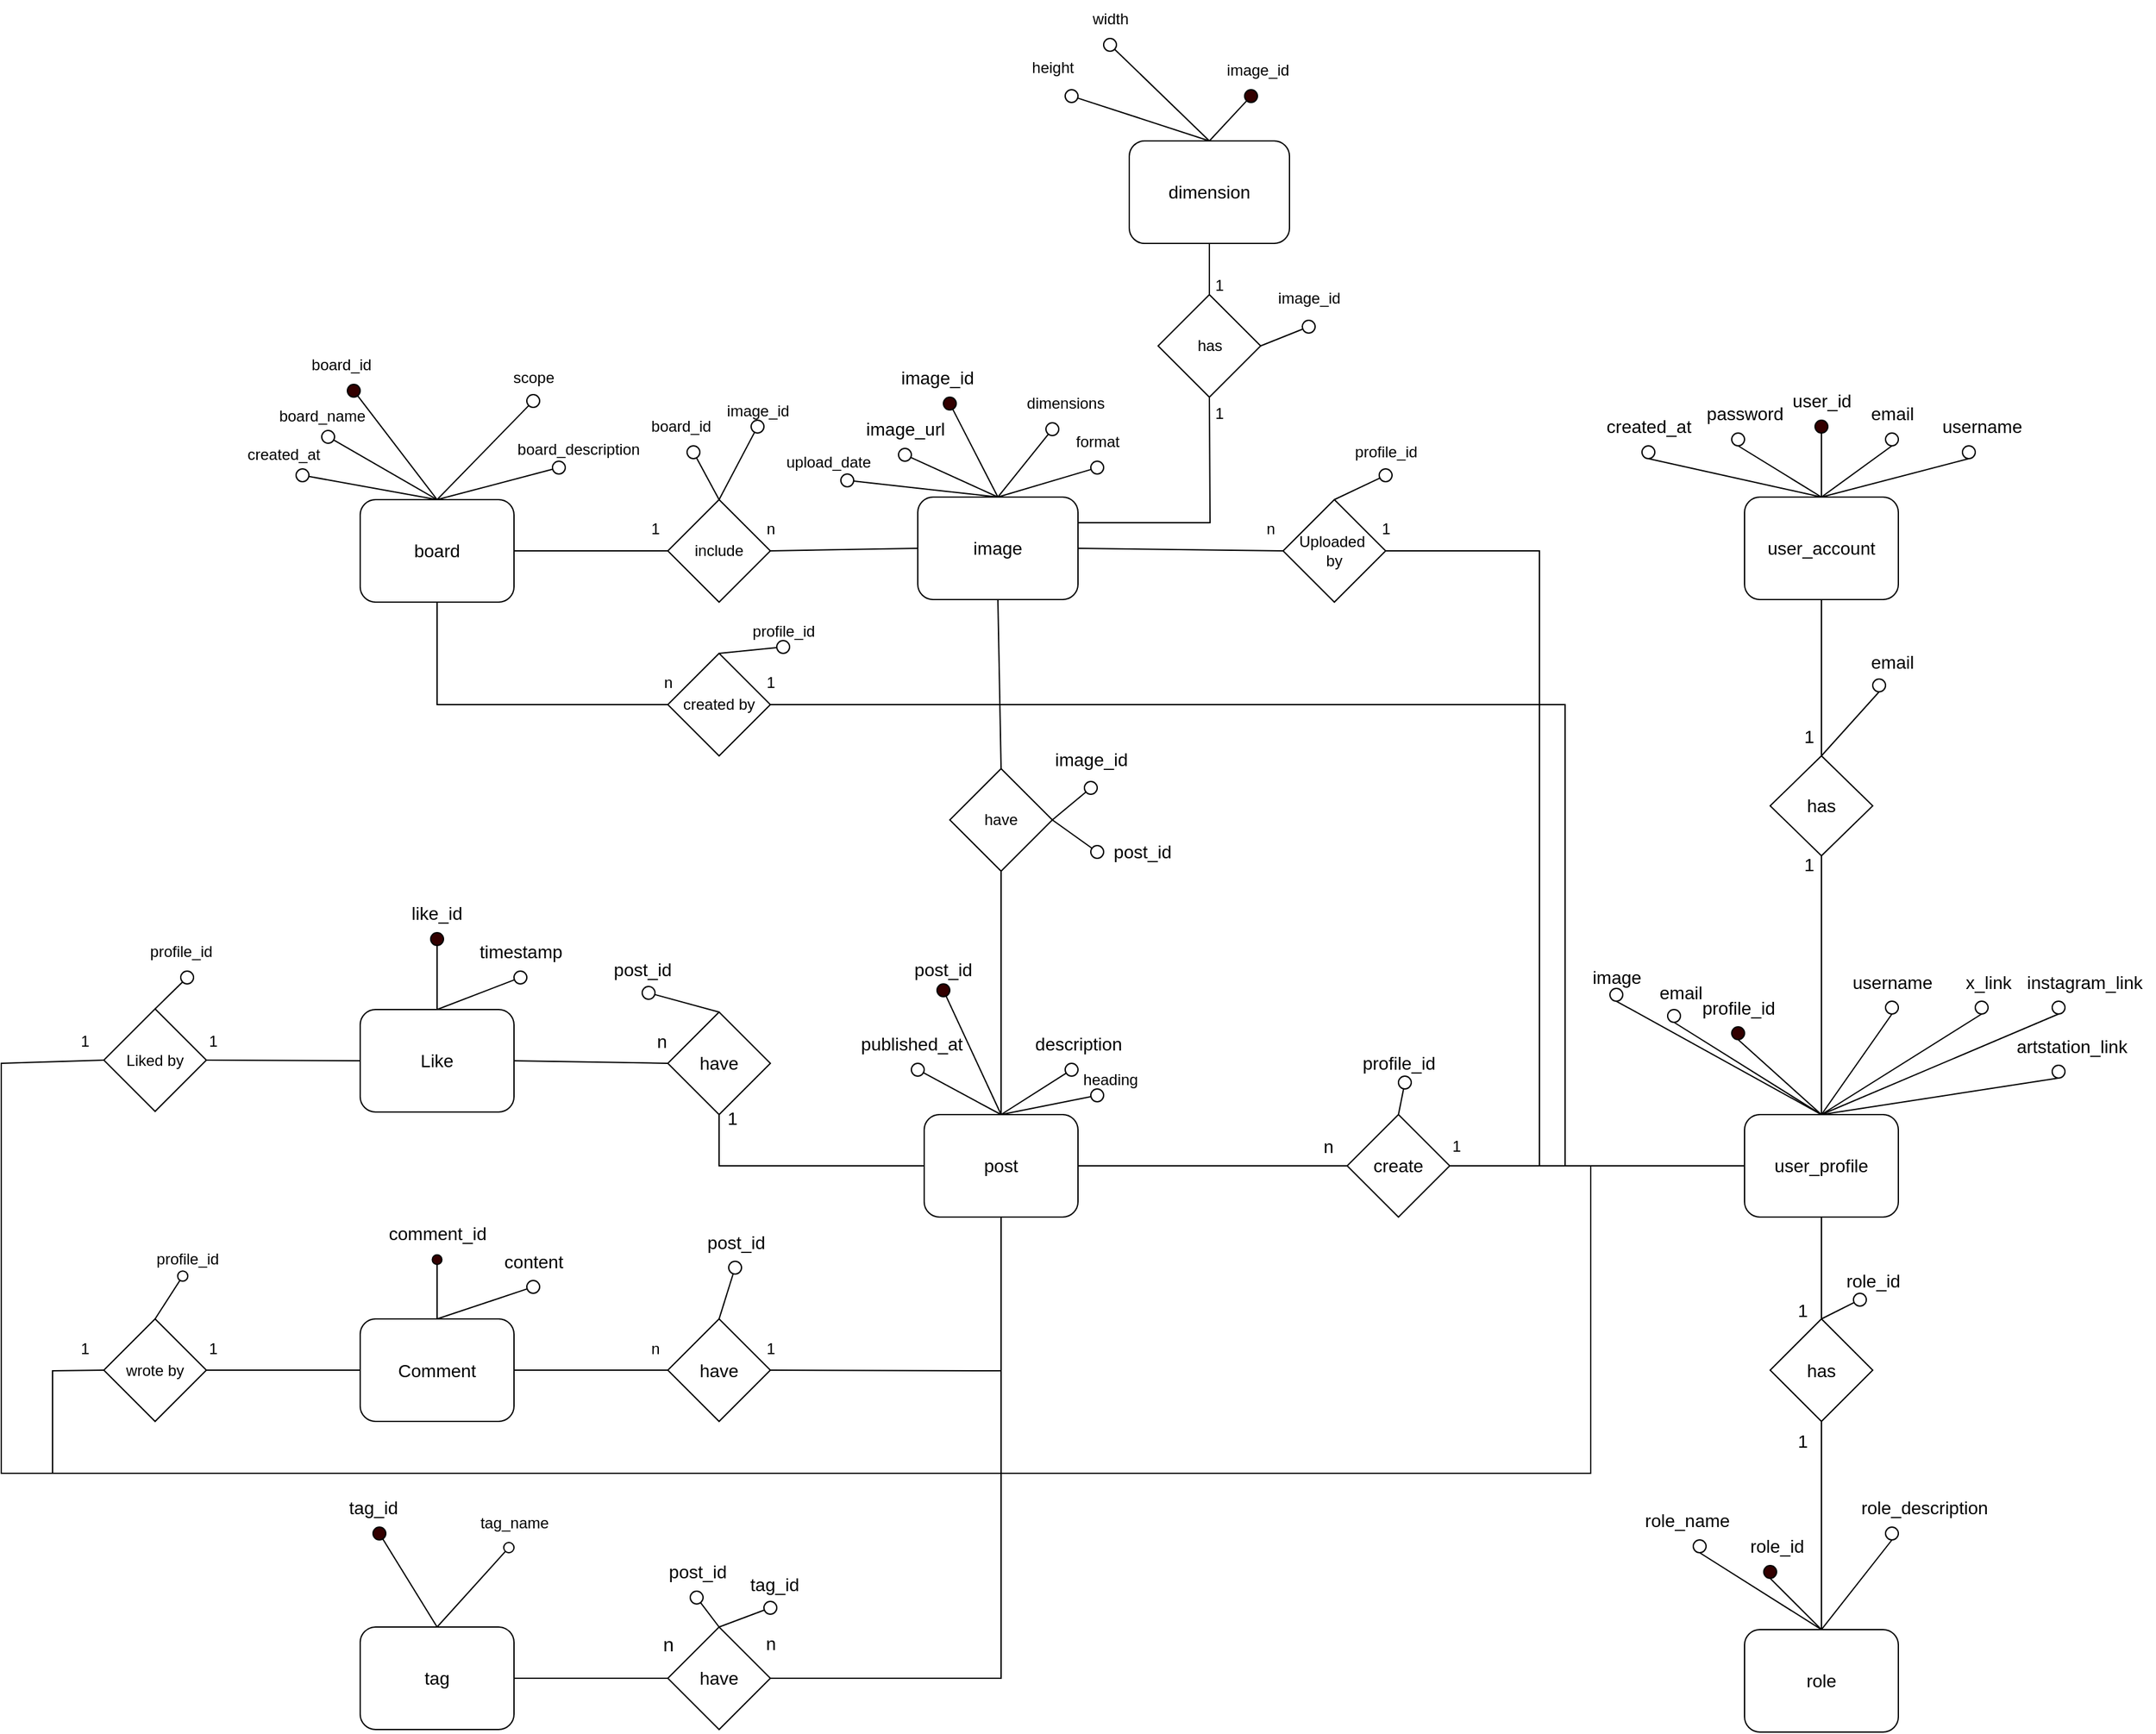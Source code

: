 <mxfile version="26.2.15" pages="2">
  <diagram id="7kJ2B2iBmlTIgLTiESFP" name="ERD_diagram">
    <mxGraphModel dx="1892" dy="1726" grid="1" gridSize="10" guides="1" tooltips="1" connect="1" arrows="1" fold="1" page="1" pageScale="1" pageWidth="850" pageHeight="1100" math="0" shadow="0">
      <root>
        <mxCell id="0" />
        <mxCell id="1" parent="0" />
        <mxCell id="ZGm1ggxYHmSDCsutLMKt-1" value="&lt;font style=&quot;font-size: 14px;&quot;&gt;user_account&lt;/font&gt;" style="rounded=1;whiteSpace=wrap;html=1;flipV=1;flipH=1;direction=east;" parent="1" vertex="1">
          <mxGeometry x="920" y="-122" width="120" height="80" as="geometry" />
        </mxCell>
        <mxCell id="ZGm1ggxYHmSDCsutLMKt-2" value="" style="ellipse;whiteSpace=wrap;html=1;aspect=fixed;fillColor=#330000;flipV=1;flipH=1;direction=east;" parent="1" vertex="1">
          <mxGeometry x="975" y="-182" width="10" height="10" as="geometry" />
        </mxCell>
        <mxCell id="ZGm1ggxYHmSDCsutLMKt-3" value="" style="endArrow=none;html=1;rounded=0;exitX=0.5;exitY=0;exitDx=0;exitDy=0;entryX=0.5;entryY=1;entryDx=0;entryDy=0;" parent="1" source="ZGm1ggxYHmSDCsutLMKt-1" target="ZGm1ggxYHmSDCsutLMKt-2" edge="1">
          <mxGeometry width="50" height="50" relative="1" as="geometry">
            <mxPoint x="721.429" y="-252.0" as="sourcePoint" />
            <mxPoint x="941.429" y="-102.0" as="targetPoint" />
          </mxGeometry>
        </mxCell>
        <mxCell id="ZGm1ggxYHmSDCsutLMKt-4" value="&lt;font style=&quot;font-size: 14px;&quot;&gt;user_id&lt;/font&gt;" style="text;html=1;align=center;verticalAlign=middle;resizable=0;points=[];autosize=1;strokeColor=none;fillColor=none;flipV=1;flipH=1;" parent="1" vertex="1">
          <mxGeometry x="945" y="-212" width="70" height="30" as="geometry" />
        </mxCell>
        <mxCell id="2Qhk5Z57NiU1Cio3jHi0-1" value="" style="ellipse;whiteSpace=wrap;html=1;aspect=fixed;fillColor=none;flipV=1;flipH=1;direction=east;" parent="1" vertex="1">
          <mxGeometry x="1030" y="-172" width="10" height="10" as="geometry" />
        </mxCell>
        <mxCell id="2Qhk5Z57NiU1Cio3jHi0-2" value="" style="endArrow=none;html=1;rounded=0;exitX=0.5;exitY=0;exitDx=0;exitDy=0;entryX=0.5;entryY=1;entryDx=0;entryDy=0;" parent="1" source="ZGm1ggxYHmSDCsutLMKt-1" target="2Qhk5Z57NiU1Cio3jHi0-1" edge="1">
          <mxGeometry width="50" height="50" relative="1" as="geometry">
            <mxPoint x="1025" y="-172.0" as="sourcePoint" />
            <mxPoint x="985" y="-102.0" as="targetPoint" />
          </mxGeometry>
        </mxCell>
        <mxCell id="2Qhk5Z57NiU1Cio3jHi0-3" value="&lt;font style=&quot;font-size: 14px;&quot;&gt;email&lt;/font&gt;" style="text;html=1;align=center;verticalAlign=middle;resizable=0;points=[];autosize=1;strokeColor=none;fillColor=none;flipV=1;flipH=1;" parent="1" vertex="1">
          <mxGeometry x="1005" y="-202" width="60" height="30" as="geometry" />
        </mxCell>
        <mxCell id="VRKLeIG8ugABWQ9SR3Oq-2" value="" style="ellipse;whiteSpace=wrap;html=1;aspect=fixed;fillColor=none;flipV=1;flipH=1;direction=east;" parent="1" vertex="1">
          <mxGeometry x="910" y="-172" width="10" height="10" as="geometry" />
        </mxCell>
        <mxCell id="VRKLeIG8ugABWQ9SR3Oq-3" value="" style="endArrow=none;html=1;rounded=0;exitX=0.5;exitY=0;exitDx=0;exitDy=0;entryX=0.5;entryY=1;entryDx=0;entryDy=0;" parent="1" source="ZGm1ggxYHmSDCsutLMKt-1" target="VRKLeIG8ugABWQ9SR3Oq-2" edge="1">
          <mxGeometry width="50" height="50" relative="1" as="geometry">
            <mxPoint x="905" y="-172.0" as="sourcePoint" />
            <mxPoint x="855" y="-112.0" as="targetPoint" />
          </mxGeometry>
        </mxCell>
        <mxCell id="VRKLeIG8ugABWQ9SR3Oq-4" value="&lt;font style=&quot;font-size: 14px;&quot;&gt;password&lt;/font&gt;" style="text;html=1;align=center;verticalAlign=middle;resizable=0;points=[];autosize=1;strokeColor=none;fillColor=none;flipV=1;flipH=1;" parent="1" vertex="1">
          <mxGeometry x="880" y="-202" width="80" height="30" as="geometry" />
        </mxCell>
        <mxCell id="VRKLeIG8ugABWQ9SR3Oq-5" value="" style="ellipse;whiteSpace=wrap;html=1;aspect=fixed;fillColor=none;flipV=1;flipH=1;direction=east;" parent="1" vertex="1">
          <mxGeometry x="1090" y="-162" width="10" height="10" as="geometry" />
        </mxCell>
        <mxCell id="VRKLeIG8ugABWQ9SR3Oq-6" value="" style="endArrow=none;html=1;rounded=0;exitX=0.5;exitY=0;exitDx=0;exitDy=0;entryX=0.5;entryY=1;entryDx=0;entryDy=0;" parent="1" source="ZGm1ggxYHmSDCsutLMKt-1" target="VRKLeIG8ugABWQ9SR3Oq-5" edge="1">
          <mxGeometry width="50" height="50" relative="1" as="geometry">
            <mxPoint x="1075" y="-172.0" as="sourcePoint" />
            <mxPoint x="1025" y="-112.0" as="targetPoint" />
          </mxGeometry>
        </mxCell>
        <mxCell id="VRKLeIG8ugABWQ9SR3Oq-7" value="&lt;font style=&quot;font-size: 14px;&quot;&gt;username&lt;/font&gt;" style="text;html=1;align=center;verticalAlign=middle;resizable=0;points=[];autosize=1;strokeColor=none;fillColor=none;flipV=1;flipH=1;" parent="1" vertex="1">
          <mxGeometry x="1060" y="-192" width="90" height="30" as="geometry" />
        </mxCell>
        <mxCell id="VRKLeIG8ugABWQ9SR3Oq-8" value="" style="ellipse;whiteSpace=wrap;html=1;aspect=fixed;fillColor=none;flipV=1;flipH=1;direction=east;" parent="1" vertex="1">
          <mxGeometry x="840" y="-162" width="10" height="10" as="geometry" />
        </mxCell>
        <mxCell id="VRKLeIG8ugABWQ9SR3Oq-9" value="" style="endArrow=none;html=1;rounded=0;exitX=0.5;exitY=0;exitDx=0;exitDy=0;entryX=0.5;entryY=1;entryDx=0;entryDy=0;" parent="1" source="ZGm1ggxYHmSDCsutLMKt-1" target="VRKLeIG8ugABWQ9SR3Oq-8" edge="1">
          <mxGeometry width="50" height="50" relative="1" as="geometry">
            <mxPoint x="815" y="-182.0" as="sourcePoint" />
            <mxPoint x="765" y="-122.0" as="targetPoint" />
          </mxGeometry>
        </mxCell>
        <mxCell id="VRKLeIG8ugABWQ9SR3Oq-10" value="&lt;font style=&quot;font-size: 14px;&quot;&gt;created_at&lt;/font&gt;" style="text;html=1;align=center;verticalAlign=middle;resizable=0;points=[];autosize=1;strokeColor=none;fillColor=none;flipV=1;flipH=1;" parent="1" vertex="1">
          <mxGeometry x="800" y="-192" width="90" height="30" as="geometry" />
        </mxCell>
        <mxCell id="VRKLeIG8ugABWQ9SR3Oq-11" value="&lt;font style=&quot;font-size: 14px;&quot;&gt;user_profile&lt;/font&gt;" style="rounded=1;whiteSpace=wrap;html=1;flipV=1;flipH=1;direction=east;" parent="1" vertex="1">
          <mxGeometry x="920" y="360" width="120" height="80" as="geometry" />
        </mxCell>
        <mxCell id="VRKLeIG8ugABWQ9SR3Oq-12" value="" style="ellipse;whiteSpace=wrap;html=1;aspect=fixed;fillColor=#330000;flipV=1;flipH=1;direction=east;" parent="1" vertex="1">
          <mxGeometry x="910" y="291.5" width="10" height="10" as="geometry" />
        </mxCell>
        <mxCell id="VRKLeIG8ugABWQ9SR3Oq-13" value="" style="endArrow=none;html=1;rounded=0;exitX=0.5;exitY=0;exitDx=0;exitDy=0;entryX=0.5;entryY=1;entryDx=0;entryDy=0;" parent="1" source="VRKLeIG8ugABWQ9SR3Oq-11" target="VRKLeIG8ugABWQ9SR3Oq-12" edge="1">
          <mxGeometry width="50" height="50" relative="1" as="geometry">
            <mxPoint x="1491.429" y="281.5" as="sourcePoint" />
            <mxPoint x="1441.429" y="341.5" as="targetPoint" />
          </mxGeometry>
        </mxCell>
        <mxCell id="jNSAUWjA78Uh-IzeO6Tz-1" value="&lt;font style=&quot;font-size: 14px;&quot;&gt;profile_id&lt;/font&gt;" style="text;html=1;align=center;verticalAlign=middle;resizable=0;points=[];autosize=1;strokeColor=none;fillColor=none;flipV=1;flipH=1;" parent="1" vertex="1">
          <mxGeometry x="875" y="261.5" width="80" height="30" as="geometry" />
        </mxCell>
        <mxCell id="jNSAUWjA78Uh-IzeO6Tz-2" value="" style="ellipse;whiteSpace=wrap;html=1;aspect=fixed;fillColor=none;flipV=1;flipH=1;direction=east;" parent="1" vertex="1">
          <mxGeometry x="860" y="278" width="10" height="10" as="geometry" />
        </mxCell>
        <mxCell id="jNSAUWjA78Uh-IzeO6Tz-3" value="" style="endArrow=none;html=1;rounded=0;exitX=0.5;exitY=0;exitDx=0;exitDy=0;entryX=0.5;entryY=1;entryDx=0;entryDy=0;" parent="1" source="VRKLeIG8ugABWQ9SR3Oq-11" target="jNSAUWjA78Uh-IzeO6Tz-2" edge="1">
          <mxGeometry width="50" height="50" relative="1" as="geometry">
            <mxPoint x="1415" y="231.5" as="sourcePoint" />
            <mxPoint x="1365" y="291.5" as="targetPoint" />
          </mxGeometry>
        </mxCell>
        <mxCell id="jNSAUWjA78Uh-IzeO6Tz-4" value="&lt;font style=&quot;font-size: 14px;&quot;&gt;email&lt;/font&gt;" style="text;html=1;align=center;verticalAlign=middle;resizable=0;points=[];autosize=1;strokeColor=none;fillColor=none;flipV=1;flipH=1;" parent="1" vertex="1">
          <mxGeometry x="840" y="250" width="60" height="30" as="geometry" />
        </mxCell>
        <mxCell id="O1kzrnMG3NnmWMm4jrVp-1" value="" style="ellipse;whiteSpace=wrap;html=1;aspect=fixed;fillColor=none;flipV=1;flipH=1;direction=east;" parent="1" vertex="1">
          <mxGeometry x="1030" y="271.5" width="10" height="10" as="geometry" />
        </mxCell>
        <mxCell id="O1kzrnMG3NnmWMm4jrVp-2" value="" style="endArrow=none;html=1;rounded=0;exitX=0.5;exitY=0;exitDx=0;exitDy=0;entryX=0.5;entryY=1;entryDx=0;entryDy=0;" parent="1" source="VRKLeIG8ugABWQ9SR3Oq-11" target="O1kzrnMG3NnmWMm4jrVp-1" edge="1">
          <mxGeometry width="50" height="50" relative="1" as="geometry">
            <mxPoint x="1535" y="221.5" as="sourcePoint" />
            <mxPoint x="1485" y="281.5" as="targetPoint" />
          </mxGeometry>
        </mxCell>
        <mxCell id="O1kzrnMG3NnmWMm4jrVp-3" value="&lt;font style=&quot;font-size: 14px;&quot;&gt;username&lt;/font&gt;" style="text;html=1;align=center;verticalAlign=middle;resizable=0;points=[];autosize=1;strokeColor=none;fillColor=none;flipV=1;flipH=1;" parent="1" vertex="1">
          <mxGeometry x="990" y="241.5" width="90" height="30" as="geometry" />
        </mxCell>
        <mxCell id="O1kzrnMG3NnmWMm4jrVp-4" value="" style="ellipse;whiteSpace=wrap;html=1;aspect=fixed;fillColor=none;flipV=1;flipH=1;direction=east;" parent="1" vertex="1">
          <mxGeometry x="815" y="261.5" width="10" height="10" as="geometry" />
        </mxCell>
        <mxCell id="O1kzrnMG3NnmWMm4jrVp-5" value="" style="endArrow=none;html=1;rounded=0;exitX=0.5;exitY=0;exitDx=0;exitDy=0;entryX=0.5;entryY=1;entryDx=0;entryDy=0;" parent="1" source="VRKLeIG8ugABWQ9SR3Oq-11" target="O1kzrnMG3NnmWMm4jrVp-4" edge="1">
          <mxGeometry width="50" height="50" relative="1" as="geometry">
            <mxPoint x="1335" y="211.5" as="sourcePoint" />
            <mxPoint x="1285" y="271.5" as="targetPoint" />
          </mxGeometry>
        </mxCell>
        <mxCell id="O1kzrnMG3NnmWMm4jrVp-6" value="&lt;font style=&quot;font-size: 14px;&quot;&gt;image&lt;/font&gt;" style="text;html=1;align=center;verticalAlign=middle;resizable=0;points=[];autosize=1;strokeColor=none;fillColor=none;flipV=1;flipH=1;" parent="1" vertex="1">
          <mxGeometry x="790" y="238" width="60" height="30" as="geometry" />
        </mxCell>
        <mxCell id="wn9buxGfSU3uCtFChxqr-1" value="" style="ellipse;whiteSpace=wrap;html=1;aspect=fixed;fillColor=none;flipV=1;flipH=1;direction=east;" parent="1" vertex="1">
          <mxGeometry x="1100" y="271.5" width="10" height="10" as="geometry" />
        </mxCell>
        <mxCell id="wn9buxGfSU3uCtFChxqr-2" value="" style="endArrow=none;html=1;rounded=0;exitX=0.5;exitY=0;exitDx=0;exitDy=0;entryX=0.5;entryY=1;entryDx=0;entryDy=0;" parent="1" source="VRKLeIG8ugABWQ9SR3Oq-11" target="wn9buxGfSU3uCtFChxqr-1" edge="1">
          <mxGeometry width="50" height="50" relative="1" as="geometry">
            <mxPoint x="1585" y="201.5" as="sourcePoint" />
            <mxPoint x="1535" y="261.5" as="targetPoint" />
          </mxGeometry>
        </mxCell>
        <mxCell id="Co2FRgnHO1OY7MckGPLb-1" value="&lt;font style=&quot;font-size: 14px;&quot;&gt;x_link&lt;/font&gt;" style="text;html=1;align=center;verticalAlign=middle;resizable=0;points=[];autosize=1;strokeColor=none;fillColor=none;flipV=1;flipH=1;" parent="1" vertex="1">
          <mxGeometry x="1080" y="241.5" width="60" height="30" as="geometry" />
        </mxCell>
        <mxCell id="Co2FRgnHO1OY7MckGPLb-2" value="" style="ellipse;whiteSpace=wrap;html=1;aspect=fixed;fillColor=none;flipV=1;flipH=1;direction=east;" parent="1" vertex="1">
          <mxGeometry x="1160" y="271.5" width="10" height="10" as="geometry" />
        </mxCell>
        <mxCell id="Co2FRgnHO1OY7MckGPLb-3" value="" style="endArrow=none;html=1;rounded=0;exitX=0.5;exitY=0;exitDx=0;exitDy=0;entryX=0.5;entryY=1;entryDx=0;entryDy=0;" parent="1" source="VRKLeIG8ugABWQ9SR3Oq-11" target="Co2FRgnHO1OY7MckGPLb-2" edge="1">
          <mxGeometry width="50" height="50" relative="1" as="geometry">
            <mxPoint x="1635" y="191.5" as="sourcePoint" />
            <mxPoint x="1585" y="251.5" as="targetPoint" />
          </mxGeometry>
        </mxCell>
        <mxCell id="Co2FRgnHO1OY7MckGPLb-4" value="&lt;font style=&quot;font-size: 14px;&quot;&gt;instagram_link&lt;/font&gt;" style="text;html=1;align=center;verticalAlign=middle;resizable=0;points=[];autosize=1;strokeColor=none;fillColor=none;flipV=1;flipH=1;" parent="1" vertex="1">
          <mxGeometry x="1130" y="241.5" width="110" height="30" as="geometry" />
        </mxCell>
        <mxCell id="Co2FRgnHO1OY7MckGPLb-5" value="" style="ellipse;whiteSpace=wrap;html=1;aspect=fixed;fillColor=none;flipV=1;flipH=1;direction=east;" parent="1" vertex="1">
          <mxGeometry x="1160" y="321.5" width="10" height="10" as="geometry" />
        </mxCell>
        <mxCell id="Co2FRgnHO1OY7MckGPLb-6" value="" style="endArrow=none;html=1;rounded=0;exitX=0.5;exitY=0;exitDx=0;exitDy=0;entryX=0.5;entryY=1;entryDx=0;entryDy=0;" parent="1" source="VRKLeIG8ugABWQ9SR3Oq-11" target="Co2FRgnHO1OY7MckGPLb-5" edge="1">
          <mxGeometry width="50" height="50" relative="1" as="geometry">
            <mxPoint x="1625" y="231.5" as="sourcePoint" />
            <mxPoint x="1575" y="291.5" as="targetPoint" />
          </mxGeometry>
        </mxCell>
        <mxCell id="Co2FRgnHO1OY7MckGPLb-8" value="&lt;font style=&quot;font-size: 14px;&quot;&gt;artstation_link&lt;/font&gt;" style="text;html=1;align=center;verticalAlign=middle;resizable=0;points=[];autosize=1;strokeColor=none;fillColor=none;flipV=1;flipH=1;" parent="1" vertex="1">
          <mxGeometry x="1120" y="291.5" width="110" height="30" as="geometry" />
        </mxCell>
        <mxCell id="Co2FRgnHO1OY7MckGPLb-9" value="&lt;font style=&quot;font-size: 14px;&quot;&gt;has&lt;/font&gt;" style="rhombus;whiteSpace=wrap;html=1;flipV=1;flipH=1;direction=east;" parent="1" vertex="1">
          <mxGeometry x="940" y="80" width="80" height="78" as="geometry" />
        </mxCell>
        <mxCell id="Vn2-HFJhVa9565OIsPlc-3" value="&lt;font style=&quot;font-size: 14px;&quot;&gt;role&lt;/font&gt;" style="rounded=1;whiteSpace=wrap;html=1;flipV=1;flipH=1;direction=east;" parent="1" vertex="1">
          <mxGeometry x="920" y="762" width="120" height="80" as="geometry" />
        </mxCell>
        <mxCell id="Vn2-HFJhVa9565OIsPlc-4" value="" style="ellipse;whiteSpace=wrap;html=1;aspect=fixed;fillColor=#330000;flipV=1;flipH=1;direction=east;" parent="1" vertex="1">
          <mxGeometry x="935" y="712" width="10" height="10" as="geometry" />
        </mxCell>
        <mxCell id="Vn2-HFJhVa9565OIsPlc-5" value="" style="endArrow=none;html=1;rounded=0;exitX=0.5;exitY=0;exitDx=0;exitDy=0;entryX=0.5;entryY=1;entryDx=0;entryDy=0;" parent="1" source="Vn2-HFJhVa9565OIsPlc-3" target="Vn2-HFJhVa9565OIsPlc-4" edge="1">
          <mxGeometry width="50" height="50" relative="1" as="geometry">
            <mxPoint x="971.429" y="992.0" as="sourcePoint" />
            <mxPoint x="921.429" y="1052.0" as="targetPoint" />
          </mxGeometry>
        </mxCell>
        <mxCell id="jG1VQmQE8rD3GQMA7qIZ-2" value="" style="ellipse;whiteSpace=wrap;html=1;aspect=fixed;fillColor=none;flipV=1;flipH=1;direction=east;" parent="1" vertex="1">
          <mxGeometry x="1030" y="682" width="10" height="10" as="geometry" />
        </mxCell>
        <mxCell id="jG1VQmQE8rD3GQMA7qIZ-3" value="" style="endArrow=none;html=1;rounded=0;exitX=0.5;exitY=0;exitDx=0;exitDy=0;entryX=0.5;entryY=1;entryDx=0;entryDy=0;" parent="1" source="Vn2-HFJhVa9565OIsPlc-3" target="jG1VQmQE8rD3GQMA7qIZ-2" edge="1">
          <mxGeometry width="50" height="50" relative="1" as="geometry">
            <mxPoint x="1015" y="952.0" as="sourcePoint" />
            <mxPoint x="965" y="1012.0" as="targetPoint" />
          </mxGeometry>
        </mxCell>
        <mxCell id="XnTcNgatLCLmWDYaaYdb-1" value="" style="ellipse;whiteSpace=wrap;html=1;aspect=fixed;fillColor=none;flipV=1;flipH=1;direction=east;" parent="1" vertex="1">
          <mxGeometry x="880" y="692" width="10" height="10" as="geometry" />
        </mxCell>
        <mxCell id="XnTcNgatLCLmWDYaaYdb-2" value="" style="endArrow=none;html=1;rounded=0;exitX=0.5;exitY=0;exitDx=0;exitDy=0;entryX=0.5;entryY=1;entryDx=0;entryDy=0;" parent="1" source="Vn2-HFJhVa9565OIsPlc-3" target="XnTcNgatLCLmWDYaaYdb-1" edge="1">
          <mxGeometry width="50" height="50" relative="1" as="geometry">
            <mxPoint x="890" y="942.0" as="sourcePoint" />
            <mxPoint x="840" y="1002.0" as="targetPoint" />
          </mxGeometry>
        </mxCell>
        <mxCell id="1Qs2sn23ZKEIklvEy9ie-1" value="&lt;font style=&quot;font-size: 14px;&quot;&gt;has&lt;/font&gt;" style="rhombus;whiteSpace=wrap;html=1;flipV=1;flipH=1;direction=east;" parent="1" vertex="1">
          <mxGeometry x="940" y="519.5" width="80" height="80" as="geometry" />
        </mxCell>
        <mxCell id="oSEVFMuT9jHWxDa-9F0y-5" value="&lt;font style=&quot;font-size: 14px;&quot;&gt;1&lt;/font&gt;" style="text;html=1;align=center;verticalAlign=middle;resizable=0;points=[];autosize=1;strokeColor=none;fillColor=none;flipV=1;flipH=1;" parent="1" vertex="1">
          <mxGeometry x="950" y="497.5" width="30" height="30" as="geometry" />
        </mxCell>
        <mxCell id="oSEVFMuT9jHWxDa-9F0y-6" value="&lt;font style=&quot;font-size: 14px;&quot;&gt;1&lt;/font&gt;" style="text;html=1;align=center;verticalAlign=middle;resizable=0;points=[];autosize=1;strokeColor=none;fillColor=none;flipV=1;flipH=1;" parent="1" vertex="1">
          <mxGeometry x="950" y="599.5" width="30" height="30" as="geometry" />
        </mxCell>
        <mxCell id="oSEVFMuT9jHWxDa-9F0y-8" value="&lt;font style=&quot;font-size: 14px;&quot;&gt;1&lt;/font&gt;" style="text;html=1;align=center;verticalAlign=middle;resizable=0;points=[];autosize=1;strokeColor=none;fillColor=none;flipV=1;flipH=1;" parent="1" vertex="1">
          <mxGeometry x="955" y="50" width="30" height="30" as="geometry" />
        </mxCell>
        <mxCell id="oSEVFMuT9jHWxDa-9F0y-9" value="&lt;font style=&quot;font-size: 14px;&quot;&gt;1&lt;/font&gt;" style="text;html=1;align=center;verticalAlign=middle;resizable=0;points=[];autosize=1;strokeColor=none;fillColor=none;flipV=1;flipH=1;" parent="1" vertex="1">
          <mxGeometry x="955" y="150" width="30" height="30" as="geometry" />
        </mxCell>
        <mxCell id="oSEVFMuT9jHWxDa-9F0y-10" value="&lt;font style=&quot;font-size: 14px;&quot;&gt;post&lt;/font&gt;" style="rounded=1;whiteSpace=wrap;html=1;" parent="1" vertex="1">
          <mxGeometry x="280" y="360" width="120" height="80" as="geometry" />
        </mxCell>
        <mxCell id="6Rr7RQNspQ6VLIhuuNem-1" value="" style="endArrow=none;html=1;rounded=0;exitX=0.5;exitY=0;exitDx=0;exitDy=0;entryX=0.5;entryY=1;entryDx=0;entryDy=0;" parent="1" source="Co2FRgnHO1OY7MckGPLb-9" target="6Rr7RQNspQ6VLIhuuNem-6" edge="1">
          <mxGeometry width="50" height="50" relative="1" as="geometry">
            <mxPoint x="930" y="-118" as="sourcePoint" />
            <mxPoint x="990" y="52" as="targetPoint" />
          </mxGeometry>
        </mxCell>
        <mxCell id="6Rr7RQNspQ6VLIhuuNem-6" value="" style="ellipse;whiteSpace=wrap;html=1;aspect=fixed;flipV=1;flipH=1;direction=east;" parent="1" vertex="1">
          <mxGeometry x="1020" y="20" width="10" height="10" as="geometry" />
        </mxCell>
        <mxCell id="6Rr7RQNspQ6VLIhuuNem-7" value="&lt;font style=&quot;font-size: 14px;&quot;&gt;email&lt;/font&gt;" style="text;html=1;align=center;verticalAlign=middle;resizable=0;points=[];autosize=1;strokeColor=none;fillColor=none;flipV=1;flipH=1;" parent="1" vertex="1">
          <mxGeometry x="1005" y="-8" width="60" height="30" as="geometry" />
        </mxCell>
        <mxCell id="fs1XwqstNSqWFMW9ZWEI-1" value="" style="endArrow=none;html=1;rounded=0;exitX=0.5;exitY=0;exitDx=0;exitDy=0;" parent="1" source="1Qs2sn23ZKEIklvEy9ie-1" target="kLvS32aR_GY7OBcy1XfL-18" edge="1">
          <mxGeometry width="50" height="50" relative="1" as="geometry">
            <mxPoint x="1165" y="359.5" as="sourcePoint" />
            <mxPoint x="990" y="481.5" as="targetPoint" />
          </mxGeometry>
        </mxCell>
        <mxCell id="fs1XwqstNSqWFMW9ZWEI-3" value="&lt;font style=&quot;font-size: 14px;&quot;&gt;role_id&lt;/font&gt;" style="text;html=1;align=center;verticalAlign=middle;resizable=0;points=[];autosize=1;strokeColor=none;fillColor=none;flipV=1;flipH=1;" parent="1" vertex="1">
          <mxGeometry x="985" y="474.5" width="70" height="30" as="geometry" />
        </mxCell>
        <mxCell id="fs1XwqstNSqWFMW9ZWEI-4" value="" style="endArrow=none;html=1;rounded=0;exitX=0.5;exitY=0;exitDx=0;exitDy=0;" parent="1" source="oSEVFMuT9jHWxDa-9F0y-10" target="fs1XwqstNSqWFMW9ZWEI-6" edge="1">
          <mxGeometry width="50" height="50" relative="1" as="geometry">
            <mxPoint x="640" y="220" as="sourcePoint" />
            <mxPoint x="340" y="290" as="targetPoint" />
          </mxGeometry>
        </mxCell>
        <mxCell id="fs1XwqstNSqWFMW9ZWEI-6" value="" style="ellipse;whiteSpace=wrap;html=1;aspect=fixed;fillColor=#330000;" parent="1" vertex="1">
          <mxGeometry x="290" y="258" width="10" height="10" as="geometry" />
        </mxCell>
        <mxCell id="fs1XwqstNSqWFMW9ZWEI-7" value="&lt;font style=&quot;font-size: 14px;&quot;&gt;post_id&lt;/font&gt;" style="text;html=1;align=center;verticalAlign=middle;whiteSpace=wrap;rounded=0;" parent="1" vertex="1">
          <mxGeometry x="265" y="231.5" width="60" height="30" as="geometry" />
        </mxCell>
        <mxCell id="fs1XwqstNSqWFMW9ZWEI-8" value="" style="endArrow=none;html=1;rounded=0;exitX=0.5;exitY=0;exitDx=0;exitDy=0;" parent="1" source="oSEVFMuT9jHWxDa-9F0y-10" target="fs1XwqstNSqWFMW9ZWEI-9" edge="1">
          <mxGeometry width="50" height="50" relative="1" as="geometry">
            <mxPoint x="640" y="220" as="sourcePoint" />
            <mxPoint x="420" y="320" as="targetPoint" />
          </mxGeometry>
        </mxCell>
        <mxCell id="fs1XwqstNSqWFMW9ZWEI-9" value="" style="ellipse;whiteSpace=wrap;html=1;aspect=fixed;" parent="1" vertex="1">
          <mxGeometry x="390" y="320" width="10" height="10" as="geometry" />
        </mxCell>
        <mxCell id="fs1XwqstNSqWFMW9ZWEI-10" value="&lt;font style=&quot;font-size: 14px;&quot;&gt;description&lt;/font&gt;" style="text;html=1;align=center;verticalAlign=middle;resizable=0;points=[];autosize=1;strokeColor=none;fillColor=none;" parent="1" vertex="1">
          <mxGeometry x="355" y="290" width="90" height="30" as="geometry" />
        </mxCell>
        <mxCell id="fs1XwqstNSqWFMW9ZWEI-11" value="" style="endArrow=none;html=1;rounded=0;exitX=0.5;exitY=0;exitDx=0;exitDy=0;" parent="1" source="oSEVFMuT9jHWxDa-9F0y-10" target="fs1XwqstNSqWFMW9ZWEI-12" edge="1">
          <mxGeometry width="50" height="50" relative="1" as="geometry">
            <mxPoint x="640" y="220" as="sourcePoint" />
            <mxPoint x="270" y="320" as="targetPoint" />
          </mxGeometry>
        </mxCell>
        <mxCell id="fs1XwqstNSqWFMW9ZWEI-12" value="" style="ellipse;whiteSpace=wrap;html=1;aspect=fixed;" parent="1" vertex="1">
          <mxGeometry x="270" y="320" width="10" height="10" as="geometry" />
        </mxCell>
        <mxCell id="fs1XwqstNSqWFMW9ZWEI-13" value="&lt;font style=&quot;font-size: 14px;&quot;&gt;published_at&lt;/font&gt;" style="text;html=1;align=center;verticalAlign=middle;resizable=0;points=[];autosize=1;strokeColor=none;fillColor=none;" parent="1" vertex="1">
          <mxGeometry x="220" y="290" width="100" height="30" as="geometry" />
        </mxCell>
        <mxCell id="fs1XwqstNSqWFMW9ZWEI-14" value="&lt;font style=&quot;font-size: 14px;&quot;&gt;Like&lt;/font&gt;" style="rounded=1;whiteSpace=wrap;html=1;direction=east;flipV=1;flipH=1;" parent="1" vertex="1">
          <mxGeometry x="-160" y="278" width="120" height="80" as="geometry" />
        </mxCell>
        <mxCell id="fs1XwqstNSqWFMW9ZWEI-15" value="" style="endArrow=none;html=1;rounded=0;exitX=0.5;exitY=0;exitDx=0;exitDy=0;" parent="1" source="fs1XwqstNSqWFMW9ZWEI-14" target="fs1XwqstNSqWFMW9ZWEI-16" edge="1">
          <mxGeometry width="50" height="50" relative="1" as="geometry">
            <mxPoint x="-39" y="368" as="sourcePoint" />
            <mxPoint x="-99" y="268" as="targetPoint" />
          </mxGeometry>
        </mxCell>
        <mxCell id="fs1XwqstNSqWFMW9ZWEI-16" value="" style="ellipse;whiteSpace=wrap;html=1;aspect=fixed;fillColor=#330000;direction=east;flipV=1;flipH=1;" parent="1" vertex="1">
          <mxGeometry x="-105" y="218" width="10" height="10" as="geometry" />
        </mxCell>
        <mxCell id="fs1XwqstNSqWFMW9ZWEI-17" value="&lt;font style=&quot;font-size: 14px;&quot;&gt;like_id&lt;/font&gt;" style="text;html=1;align=center;verticalAlign=middle;whiteSpace=wrap;rounded=0;direction=east;flipV=1;flipH=1;" parent="1" vertex="1">
          <mxGeometry x="-130" y="188" width="60" height="30" as="geometry" />
        </mxCell>
        <mxCell id="fs1XwqstNSqWFMW9ZWEI-18" value="" style="endArrow=none;html=1;rounded=0;exitX=0.5;exitY=0;exitDx=0;exitDy=0;" parent="1" source="fs1XwqstNSqWFMW9ZWEI-14" target="fs1XwqstNSqWFMW9ZWEI-19" edge="1">
          <mxGeometry width="50" height="50" relative="1" as="geometry">
            <mxPoint x="20.333" y="394.795" as="sourcePoint" />
            <mxPoint x="-99.667" y="284.795" as="targetPoint" />
          </mxGeometry>
        </mxCell>
        <mxCell id="fs1XwqstNSqWFMW9ZWEI-19" value="" style="ellipse;whiteSpace=wrap;html=1;aspect=fixed;direction=east;flipV=1;flipH=1;" parent="1" vertex="1">
          <mxGeometry x="-40" y="248" width="10" height="10" as="geometry" />
        </mxCell>
        <mxCell id="fs1XwqstNSqWFMW9ZWEI-20" value="&lt;font style=&quot;font-size: 14px;&quot;&gt;timestamp&lt;/font&gt;" style="text;html=1;align=center;verticalAlign=middle;resizable=0;points=[];autosize=1;strokeColor=none;fillColor=none;flipV=1;flipH=1;" parent="1" vertex="1">
          <mxGeometry x="-80" y="218" width="90" height="30" as="geometry" />
        </mxCell>
        <mxCell id="fs1XwqstNSqWFMW9ZWEI-22" value="&lt;font style=&quot;font-size: 14px;&quot;&gt;Comment&lt;/font&gt;" style="rounded=1;whiteSpace=wrap;html=1;" parent="1" vertex="1">
          <mxGeometry x="-160" y="519.5" width="120" height="80" as="geometry" />
        </mxCell>
        <mxCell id="fs1XwqstNSqWFMW9ZWEI-23" value="" style="endArrow=none;html=1;rounded=0;exitX=0.5;exitY=0;exitDx=0;exitDy=0;" parent="1" source="fs1XwqstNSqWFMW9ZWEI-22" target="fs1XwqstNSqWFMW9ZWEI-25" edge="1">
          <mxGeometry width="50" height="50" relative="1" as="geometry">
            <mxPoint x="-390" y="359.5" as="sourcePoint" />
            <mxPoint x="-100" y="479.5" as="targetPoint" />
          </mxGeometry>
        </mxCell>
        <mxCell id="fs1XwqstNSqWFMW9ZWEI-25" value="" style="ellipse;whiteSpace=wrap;html=1;aspect=fixed;fillColor=#330000;" parent="1" vertex="1">
          <mxGeometry x="-103.75" y="469.5" width="7.5" height="7.5" as="geometry" />
        </mxCell>
        <mxCell id="fs1XwqstNSqWFMW9ZWEI-26" value="&lt;font style=&quot;font-size: 14px;&quot;&gt;comment_id&lt;/font&gt;" style="text;html=1;align=center;verticalAlign=middle;resizable=0;points=[];autosize=1;strokeColor=none;fillColor=none;" parent="1" vertex="1">
          <mxGeometry x="-150" y="437.5" width="100" height="30" as="geometry" />
        </mxCell>
        <mxCell id="fs1XwqstNSqWFMW9ZWEI-27" value="" style="endArrow=none;html=1;rounded=0;exitX=0.5;exitY=0;exitDx=0;exitDy=0;" parent="1" source="fs1XwqstNSqWFMW9ZWEI-22" target="fs1XwqstNSqWFMW9ZWEI-28" edge="1">
          <mxGeometry width="50" height="50" relative="1" as="geometry">
            <mxPoint x="-390" y="359.5" as="sourcePoint" />
            <mxPoint x="-30" y="499.5" as="targetPoint" />
          </mxGeometry>
        </mxCell>
        <mxCell id="fs1XwqstNSqWFMW9ZWEI-28" value="" style="ellipse;whiteSpace=wrap;html=1;aspect=fixed;" parent="1" vertex="1">
          <mxGeometry x="-30" y="489.5" width="10" height="10" as="geometry" />
        </mxCell>
        <mxCell id="fs1XwqstNSqWFMW9ZWEI-29" value="&lt;font style=&quot;font-size: 14px;&quot;&gt;content&lt;/font&gt;" style="text;html=1;align=center;verticalAlign=middle;resizable=0;points=[];autosize=1;strokeColor=none;fillColor=none;" parent="1" vertex="1">
          <mxGeometry x="-60" y="459.5" width="70" height="30" as="geometry" />
        </mxCell>
        <mxCell id="fs1XwqstNSqWFMW9ZWEI-30" value="&lt;font style=&quot;font-size: 14px;&quot;&gt;have&lt;/font&gt;" style="rhombus;whiteSpace=wrap;html=1;direction=east;flipV=1;flipH=1;" parent="1" vertex="1">
          <mxGeometry x="80" y="280" width="80" height="80" as="geometry" />
        </mxCell>
        <mxCell id="fs1XwqstNSqWFMW9ZWEI-31" value="&lt;font style=&quot;font-size: 14px;&quot;&gt;have&lt;/font&gt;" style="rhombus;whiteSpace=wrap;html=1;" parent="1" vertex="1">
          <mxGeometry x="80" y="519.5" width="80" height="80" as="geometry" />
        </mxCell>
        <mxCell id="fs1XwqstNSqWFMW9ZWEI-40" value="&lt;font style=&quot;font-size: 14px;&quot;&gt;1&lt;/font&gt;" style="text;html=1;align=center;verticalAlign=middle;resizable=0;points=[];autosize=1;strokeColor=none;fillColor=none;flipV=1;flipH=1;" parent="1" vertex="1">
          <mxGeometry x="115" y="348" width="30" height="30" as="geometry" />
        </mxCell>
        <mxCell id="fs1XwqstNSqWFMW9ZWEI-41" value="&lt;font style=&quot;font-size: 14px;&quot;&gt;n&lt;/font&gt;" style="text;html=1;align=center;verticalAlign=middle;resizable=0;points=[];autosize=1;strokeColor=none;fillColor=none;flipV=1;flipH=1;" parent="1" vertex="1">
          <mxGeometry x="60" y="288" width="30" height="30" as="geometry" />
        </mxCell>
        <mxCell id="fs1XwqstNSqWFMW9ZWEI-45" value="&lt;font style=&quot;font-size: 14px;&quot;&gt;create&lt;/font&gt;" style="rhombus;whiteSpace=wrap;html=1;" parent="1" vertex="1">
          <mxGeometry x="610" y="360" width="80" height="80" as="geometry" />
        </mxCell>
        <mxCell id="fs1XwqstNSqWFMW9ZWEI-49" value="&lt;font style=&quot;font-size: 14px;&quot;&gt;n&lt;/font&gt;" style="text;html=1;align=center;verticalAlign=middle;resizable=0;points=[];autosize=1;strokeColor=none;fillColor=none;" parent="1" vertex="1">
          <mxGeometry x="580" y="370" width="30" height="30" as="geometry" />
        </mxCell>
        <mxCell id="fs1XwqstNSqWFMW9ZWEI-50" value="" style="endArrow=none;html=1;rounded=0;exitX=0.5;exitY=0;exitDx=0;exitDy=0;" parent="1" source="fs1XwqstNSqWFMW9ZWEI-45" target="fs1XwqstNSqWFMW9ZWEI-51" edge="1">
          <mxGeometry width="50" height="50" relative="1" as="geometry">
            <mxPoint x="780" y="421.5" as="sourcePoint" />
            <mxPoint x="720" y="381.5" as="targetPoint" />
          </mxGeometry>
        </mxCell>
        <mxCell id="fs1XwqstNSqWFMW9ZWEI-51" value="" style="ellipse;whiteSpace=wrap;html=1;aspect=fixed;" parent="1" vertex="1">
          <mxGeometry x="650" y="330" width="10" height="10" as="geometry" />
        </mxCell>
        <mxCell id="fs1XwqstNSqWFMW9ZWEI-52" value="&lt;font style=&quot;font-size: 14px;&quot;&gt;profile_id&lt;/font&gt;" style="text;html=1;align=center;verticalAlign=middle;resizable=0;points=[];autosize=1;strokeColor=none;fillColor=none;" parent="1" vertex="1">
          <mxGeometry x="610" y="305" width="80" height="30" as="geometry" />
        </mxCell>
        <mxCell id="-33IPJjmKJxaMF-ZSVQd-1" value="" style="endArrow=none;html=1;rounded=0;exitX=0.5;exitY=0;exitDx=0;exitDy=0;" parent="1" source="fs1XwqstNSqWFMW9ZWEI-30" target="-33IPJjmKJxaMF-ZSVQd-2" edge="1">
          <mxGeometry width="50" height="50" relative="1" as="geometry">
            <mxPoint x="209.824" y="216.316" as="sourcePoint" />
            <mxPoint x="129.824" y="286.316" as="targetPoint" />
          </mxGeometry>
        </mxCell>
        <mxCell id="-33IPJjmKJxaMF-ZSVQd-2" value="" style="ellipse;whiteSpace=wrap;html=1;aspect=fixed;direction=east;flipV=1;flipH=1;" parent="1" vertex="1">
          <mxGeometry x="60" y="260" width="10" height="10" as="geometry" />
        </mxCell>
        <mxCell id="-33IPJjmKJxaMF-ZSVQd-3" value="&lt;font style=&quot;font-size: 14px;&quot;&gt;post_id&lt;/font&gt;" style="text;html=1;align=center;verticalAlign=middle;resizable=0;points=[];autosize=1;strokeColor=none;fillColor=none;flipV=1;flipH=1;" parent="1" vertex="1">
          <mxGeometry x="25" y="231.5" width="70" height="30" as="geometry" />
        </mxCell>
        <mxCell id="-33IPJjmKJxaMF-ZSVQd-4" value="" style="endArrow=none;html=1;rounded=0;exitX=0.5;exitY=0;exitDx=0;exitDy=0;" parent="1" source="fs1XwqstNSqWFMW9ZWEI-31" target="-33IPJjmKJxaMF-ZSVQd-5" edge="1">
          <mxGeometry width="50" height="50" relative="1" as="geometry">
            <mxPoint x="-20" y="459.5" as="sourcePoint" />
            <mxPoint x="30" y="579.5" as="targetPoint" />
          </mxGeometry>
        </mxCell>
        <mxCell id="-33IPJjmKJxaMF-ZSVQd-5" value="" style="ellipse;whiteSpace=wrap;html=1;aspect=fixed;" parent="1" vertex="1">
          <mxGeometry x="127.5" y="474.5" width="10" height="10" as="geometry" />
        </mxCell>
        <mxCell id="-33IPJjmKJxaMF-ZSVQd-6" value="&lt;font style=&quot;font-size: 14px;&quot;&gt;post_id&lt;/font&gt;" style="text;html=1;align=center;verticalAlign=middle;resizable=0;points=[];autosize=1;strokeColor=none;fillColor=none;" parent="1" vertex="1">
          <mxGeometry x="97.5" y="444.5" width="70" height="30" as="geometry" />
        </mxCell>
        <mxCell id="kLvS32aR_GY7OBcy1XfL-2" value="1" style="text;html=1;align=center;verticalAlign=middle;resizable=0;points=[];autosize=1;strokeColor=none;fillColor=none;" parent="1" vertex="1">
          <mxGeometry x="680" y="370" width="30" height="30" as="geometry" />
        </mxCell>
        <mxCell id="kLvS32aR_GY7OBcy1XfL-3" value="Liked by" style="rhombus;whiteSpace=wrap;html=1;" parent="1" vertex="1">
          <mxGeometry x="-360" y="277.5" width="80" height="80" as="geometry" />
        </mxCell>
        <mxCell id="kLvS32aR_GY7OBcy1XfL-5" value="" style="endArrow=none;html=1;rounded=0;exitX=1;exitY=0.5;exitDx=0;exitDy=0;entryX=0;entryY=0.5;entryDx=0;entryDy=0;" parent="1" source="fs1XwqstNSqWFMW9ZWEI-14" target="fs1XwqstNSqWFMW9ZWEI-30" edge="1">
          <mxGeometry width="50" height="50" relative="1" as="geometry">
            <mxPoint x="100" y="480" as="sourcePoint" />
            <mxPoint x="150" y="430" as="targetPoint" />
          </mxGeometry>
        </mxCell>
        <mxCell id="kLvS32aR_GY7OBcy1XfL-6" value="" style="endArrow=none;html=1;rounded=0;entryX=0.5;entryY=1;entryDx=0;entryDy=0;exitX=0;exitY=0.5;exitDx=0;exitDy=0;" parent="1" source="oSEVFMuT9jHWxDa-9F0y-10" target="fs1XwqstNSqWFMW9ZWEI-30" edge="1">
          <mxGeometry width="50" height="50" relative="1" as="geometry">
            <mxPoint x="100" y="480" as="sourcePoint" />
            <mxPoint x="150" y="430" as="targetPoint" />
            <Array as="points">
              <mxPoint x="120" y="400" />
            </Array>
          </mxGeometry>
        </mxCell>
        <mxCell id="kLvS32aR_GY7OBcy1XfL-11" value="" style="endArrow=none;html=1;rounded=0;entryX=0.5;entryY=1;entryDx=0;entryDy=0;exitX=1;exitY=0.5;exitDx=0;exitDy=0;" parent="1" source="fs1XwqstNSqWFMW9ZWEI-31" target="oSEVFMuT9jHWxDa-9F0y-10" edge="1">
          <mxGeometry width="50" height="50" relative="1" as="geometry">
            <mxPoint y="600" as="sourcePoint" />
            <mxPoint x="50" y="550" as="targetPoint" />
            <Array as="points">
              <mxPoint x="340" y="560" />
            </Array>
          </mxGeometry>
        </mxCell>
        <mxCell id="kLvS32aR_GY7OBcy1XfL-12" value="" style="endArrow=none;html=1;rounded=0;exitX=1;exitY=0.5;exitDx=0;exitDy=0;entryX=0;entryY=0.5;entryDx=0;entryDy=0;" parent="1" source="fs1XwqstNSqWFMW9ZWEI-22" target="fs1XwqstNSqWFMW9ZWEI-31" edge="1">
          <mxGeometry width="50" height="50" relative="1" as="geometry">
            <mxPoint y="600" as="sourcePoint" />
            <mxPoint x="50" y="550" as="targetPoint" />
          </mxGeometry>
        </mxCell>
        <mxCell id="kLvS32aR_GY7OBcy1XfL-18" value="" style="ellipse;whiteSpace=wrap;html=1;aspect=fixed;" parent="1" vertex="1">
          <mxGeometry x="1005" y="499.5" width="10" height="10" as="geometry" />
        </mxCell>
        <mxCell id="kLvS32aR_GY7OBcy1XfL-19" value="" style="endArrow=none;html=1;rounded=0;exitX=1;exitY=0.5;exitDx=0;exitDy=0;entryX=0;entryY=0.5;entryDx=0;entryDy=0;" parent="1" source="oSEVFMuT9jHWxDa-9F0y-10" target="fs1XwqstNSqWFMW9ZWEI-45" edge="1">
          <mxGeometry width="50" height="50" relative="1" as="geometry">
            <mxPoint x="740" y="420" as="sourcePoint" />
            <mxPoint x="790" y="370" as="targetPoint" />
          </mxGeometry>
        </mxCell>
        <mxCell id="kLvS32aR_GY7OBcy1XfL-20" value="" style="endArrow=none;html=1;rounded=0;exitX=1;exitY=0.5;exitDx=0;exitDy=0;entryX=0;entryY=0.5;entryDx=0;entryDy=0;" parent="1" source="fs1XwqstNSqWFMW9ZWEI-45" target="VRKLeIG8ugABWQ9SR3Oq-11" edge="1">
          <mxGeometry width="50" height="50" relative="1" as="geometry">
            <mxPoint x="740" y="420" as="sourcePoint" />
            <mxPoint x="790" y="370" as="targetPoint" />
          </mxGeometry>
        </mxCell>
        <mxCell id="kLvS32aR_GY7OBcy1XfL-24" value="" style="endArrow=none;html=1;rounded=0;exitX=0.5;exitY=1;exitDx=0;exitDy=0;entryX=0.5;entryY=0;entryDx=0;entryDy=0;" parent="1" source="ZGm1ggxYHmSDCsutLMKt-1" target="Co2FRgnHO1OY7MckGPLb-9" edge="1">
          <mxGeometry width="50" height="50" relative="1" as="geometry">
            <mxPoint x="1080" y="140" as="sourcePoint" />
            <mxPoint x="1130" y="90" as="targetPoint" />
          </mxGeometry>
        </mxCell>
        <mxCell id="kLvS32aR_GY7OBcy1XfL-25" value="" style="endArrow=none;html=1;rounded=0;exitX=0.5;exitY=1;exitDx=0;exitDy=0;entryX=0.5;entryY=0;entryDx=0;entryDy=0;" parent="1" source="Co2FRgnHO1OY7MckGPLb-9" target="VRKLeIG8ugABWQ9SR3Oq-11" edge="1">
          <mxGeometry width="50" height="50" relative="1" as="geometry">
            <mxPoint x="1080" y="140" as="sourcePoint" />
            <mxPoint x="1130" y="90" as="targetPoint" />
          </mxGeometry>
        </mxCell>
        <mxCell id="kLvS32aR_GY7OBcy1XfL-28" value="" style="endArrow=none;html=1;rounded=0;entryX=0.5;entryY=1;entryDx=0;entryDy=0;exitX=0.5;exitY=0;exitDx=0;exitDy=0;" parent="1" source="1Qs2sn23ZKEIklvEy9ie-1" target="VRKLeIG8ugABWQ9SR3Oq-11" edge="1">
          <mxGeometry width="50" height="50" relative="1" as="geometry">
            <mxPoint x="890" y="580" as="sourcePoint" />
            <mxPoint x="940" y="530" as="targetPoint" />
          </mxGeometry>
        </mxCell>
        <mxCell id="kLvS32aR_GY7OBcy1XfL-29" value="" style="endArrow=none;html=1;rounded=0;entryX=0.5;entryY=1;entryDx=0;entryDy=0;exitX=0.5;exitY=0;exitDx=0;exitDy=0;" parent="1" source="Vn2-HFJhVa9565OIsPlc-3" target="1Qs2sn23ZKEIklvEy9ie-1" edge="1">
          <mxGeometry width="50" height="50" relative="1" as="geometry">
            <mxPoint x="890" y="580" as="sourcePoint" />
            <mxPoint x="940" y="530" as="targetPoint" />
          </mxGeometry>
        </mxCell>
        <mxCell id="kLvS32aR_GY7OBcy1XfL-30" value="wrote by" style="rhombus;whiteSpace=wrap;html=1;" parent="1" vertex="1">
          <mxGeometry x="-360" y="519.5" width="80" height="80" as="geometry" />
        </mxCell>
        <mxCell id="kLvS32aR_GY7OBcy1XfL-31" value="" style="endArrow=none;html=1;rounded=0;entryX=0;entryY=0.5;entryDx=0;entryDy=0;exitX=1;exitY=0.5;exitDx=0;exitDy=0;" parent="1" source="kLvS32aR_GY7OBcy1XfL-3" target="fs1XwqstNSqWFMW9ZWEI-14" edge="1">
          <mxGeometry width="50" height="50" relative="1" as="geometry">
            <mxPoint x="-250" y="510" as="sourcePoint" />
            <mxPoint x="-200" y="460" as="targetPoint" />
          </mxGeometry>
        </mxCell>
        <mxCell id="kLvS32aR_GY7OBcy1XfL-32" value="" style="endArrow=none;html=1;rounded=0;entryX=0;entryY=0.5;entryDx=0;entryDy=0;exitX=1;exitY=0.5;exitDx=0;exitDy=0;" parent="1" source="kLvS32aR_GY7OBcy1XfL-30" target="fs1XwqstNSqWFMW9ZWEI-22" edge="1">
          <mxGeometry width="50" height="50" relative="1" as="geometry">
            <mxPoint x="-270" y="328" as="sourcePoint" />
            <mxPoint x="-150" y="328" as="targetPoint" />
          </mxGeometry>
        </mxCell>
        <mxCell id="kLvS32aR_GY7OBcy1XfL-37" value="1" style="text;html=1;align=center;verticalAlign=middle;resizable=0;points=[];autosize=1;strokeColor=none;fillColor=none;" parent="1" vertex="1">
          <mxGeometry x="-290" y="288" width="30" height="30" as="geometry" />
        </mxCell>
        <mxCell id="kLvS32aR_GY7OBcy1XfL-38" value="1" style="text;html=1;align=center;verticalAlign=middle;resizable=0;points=[];autosize=1;strokeColor=none;fillColor=none;" parent="1" vertex="1">
          <mxGeometry x="-390" y="288" width="30" height="30" as="geometry" />
        </mxCell>
        <mxCell id="kLvS32aR_GY7OBcy1XfL-39" value="1" style="text;html=1;align=center;verticalAlign=middle;resizable=0;points=[];autosize=1;strokeColor=none;fillColor=none;" parent="1" vertex="1">
          <mxGeometry x="-290" y="527.5" width="30" height="30" as="geometry" />
        </mxCell>
        <mxCell id="kLvS32aR_GY7OBcy1XfL-40" value="1" style="text;html=1;align=center;verticalAlign=middle;resizable=0;points=[];autosize=1;strokeColor=none;fillColor=none;" parent="1" vertex="1">
          <mxGeometry x="-390" y="527.5" width="30" height="30" as="geometry" />
        </mxCell>
        <mxCell id="kLvS32aR_GY7OBcy1XfL-41" value="" style="endArrow=none;html=1;rounded=0;exitX=0.5;exitY=0;exitDx=0;exitDy=0;" parent="1" source="kLvS32aR_GY7OBcy1XfL-3" target="kLvS32aR_GY7OBcy1XfL-42" edge="1">
          <mxGeometry width="50" height="50" relative="1" as="geometry">
            <mxPoint x="-220" y="310" as="sourcePoint" />
            <mxPoint x="-300" y="250" as="targetPoint" />
          </mxGeometry>
        </mxCell>
        <mxCell id="kLvS32aR_GY7OBcy1XfL-42" value="" style="ellipse;whiteSpace=wrap;html=1;aspect=fixed;" parent="1" vertex="1">
          <mxGeometry x="-300" y="248" width="10" height="10" as="geometry" />
        </mxCell>
        <mxCell id="kLvS32aR_GY7OBcy1XfL-43" value="profile_id" style="text;html=1;align=center;verticalAlign=middle;resizable=0;points=[];autosize=1;strokeColor=none;fillColor=none;" parent="1" vertex="1">
          <mxGeometry x="-335" y="218" width="70" height="30" as="geometry" />
        </mxCell>
        <mxCell id="kLvS32aR_GY7OBcy1XfL-44" value="" style="endArrow=none;html=1;rounded=0;exitX=0.5;exitY=0;exitDx=0;exitDy=0;" parent="1" source="kLvS32aR_GY7OBcy1XfL-30" target="kLvS32aR_GY7OBcy1XfL-45" edge="1">
          <mxGeometry width="50" height="50" relative="1" as="geometry">
            <mxPoint x="-220" y="750" as="sourcePoint" />
            <mxPoint x="-300" y="475.259" as="targetPoint" />
          </mxGeometry>
        </mxCell>
        <mxCell id="kLvS32aR_GY7OBcy1XfL-45" value="" style="ellipse;whiteSpace=wrap;html=1;aspect=fixed;" parent="1" vertex="1">
          <mxGeometry x="-302.37" y="482.13" width="7.87" height="7.87" as="geometry" />
        </mxCell>
        <mxCell id="kLvS32aR_GY7OBcy1XfL-46" value="profile_id" style="text;html=1;align=center;verticalAlign=middle;resizable=0;points=[];autosize=1;strokeColor=none;fillColor=none;" parent="1" vertex="1">
          <mxGeometry x="-330" y="458.25" width="70" height="30" as="geometry" />
        </mxCell>
        <mxCell id="QleBI_NxPHdn8YHzV18r-1" value="&lt;font style=&quot;font-size: 14px;&quot;&gt;role_id&lt;/font&gt;" style="text;html=1;align=center;verticalAlign=middle;resizable=0;points=[];autosize=1;strokeColor=none;fillColor=none;" parent="1" vertex="1">
          <mxGeometry x="910" y="682" width="70" height="30" as="geometry" />
        </mxCell>
        <mxCell id="QleBI_NxPHdn8YHzV18r-2" value="&lt;font style=&quot;font-size: 14px;&quot;&gt;role_name&lt;/font&gt;" style="text;html=1;align=center;verticalAlign=middle;resizable=0;points=[];autosize=1;strokeColor=none;fillColor=none;" parent="1" vertex="1">
          <mxGeometry x="830" y="662" width="90" height="30" as="geometry" />
        </mxCell>
        <mxCell id="QleBI_NxPHdn8YHzV18r-3" value="&lt;font style=&quot;font-size: 14px;&quot;&gt;role_description&lt;/font&gt;" style="text;html=1;align=center;verticalAlign=middle;resizable=0;points=[];autosize=1;strokeColor=none;fillColor=none;" parent="1" vertex="1">
          <mxGeometry x="1000" y="652" width="120" height="30" as="geometry" />
        </mxCell>
        <mxCell id="QleBI_NxPHdn8YHzV18r-4" value="&lt;font style=&quot;font-size: 14px;&quot;&gt;image&lt;/font&gt;" style="rounded=1;whiteSpace=wrap;html=1;" parent="1" vertex="1">
          <mxGeometry x="275" y="-122" width="125" height="80" as="geometry" />
        </mxCell>
        <mxCell id="QleBI_NxPHdn8YHzV18r-5" value="" style="endArrow=none;html=1;rounded=0;exitX=0.5;exitY=0;exitDx=0;exitDy=0;" parent="1" source="QleBI_NxPHdn8YHzV18r-4" target="QleBI_NxPHdn8YHzV18r-6" edge="1">
          <mxGeometry width="50" height="50" relative="1" as="geometry">
            <mxPoint x="375" y="-82" as="sourcePoint" />
            <mxPoint x="295" y="-182" as="targetPoint" />
          </mxGeometry>
        </mxCell>
        <mxCell id="QleBI_NxPHdn8YHzV18r-6" value="" style="ellipse;whiteSpace=wrap;html=1;aspect=fixed;fillColor=#330000;" parent="1" vertex="1">
          <mxGeometry x="295" y="-200" width="10" height="10" as="geometry" />
        </mxCell>
        <mxCell id="QleBI_NxPHdn8YHzV18r-7" value="&lt;font style=&quot;font-size: 14px;&quot;&gt;image_id&lt;/font&gt;" style="text;html=1;align=center;verticalAlign=middle;resizable=0;points=[];autosize=1;strokeColor=none;fillColor=none;" parent="1" vertex="1">
          <mxGeometry x="250" y="-230" width="80" height="30" as="geometry" />
        </mxCell>
        <mxCell id="QleBI_NxPHdn8YHzV18r-8" value="" style="endArrow=none;html=1;rounded=0;exitX=0.5;exitY=0;exitDx=0;exitDy=0;" parent="1" source="QleBI_NxPHdn8YHzV18r-4" target="QleBI_NxPHdn8YHzV18r-9" edge="1">
          <mxGeometry width="50" height="50" relative="1" as="geometry">
            <mxPoint x="375" y="-82" as="sourcePoint" />
            <mxPoint x="265" y="-142" as="targetPoint" />
          </mxGeometry>
        </mxCell>
        <mxCell id="QleBI_NxPHdn8YHzV18r-9" value="" style="ellipse;whiteSpace=wrap;html=1;aspect=fixed;" parent="1" vertex="1">
          <mxGeometry x="260" y="-160" width="10" height="10" as="geometry" />
        </mxCell>
        <mxCell id="QleBI_NxPHdn8YHzV18r-10" value="&lt;font style=&quot;font-size: 14px;&quot;&gt;image_url&lt;/font&gt;" style="text;html=1;align=center;verticalAlign=middle;resizable=0;points=[];autosize=1;strokeColor=none;fillColor=none;" parent="1" vertex="1">
          <mxGeometry x="225" y="-190" width="80" height="30" as="geometry" />
        </mxCell>
        <mxCell id="QleBI_NxPHdn8YHzV18r-11" value="" style="endArrow=none;html=1;rounded=0;exitX=0.5;exitY=0;exitDx=0;exitDy=0;" parent="1" source="QleBI_NxPHdn8YHzV18r-4" target="QleBI_NxPHdn8YHzV18r-12" edge="1">
          <mxGeometry width="50" height="50" relative="1" as="geometry">
            <mxPoint x="375" y="-82" as="sourcePoint" />
            <mxPoint x="395" y="-192" as="targetPoint" />
          </mxGeometry>
        </mxCell>
        <mxCell id="QleBI_NxPHdn8YHzV18r-12" value="" style="ellipse;whiteSpace=wrap;html=1;aspect=fixed;" parent="1" vertex="1">
          <mxGeometry x="375" y="-180" width="10" height="10" as="geometry" />
        </mxCell>
        <mxCell id="QleBI_NxPHdn8YHzV18r-15" value="dimensions" style="text;html=1;align=center;verticalAlign=middle;resizable=0;points=[];autosize=1;strokeColor=none;fillColor=none;" parent="1" vertex="1">
          <mxGeometry x="350" y="-210" width="80" height="30" as="geometry" />
        </mxCell>
        <mxCell id="QleBI_NxPHdn8YHzV18r-16" value="" style="endArrow=none;html=1;rounded=0;exitX=0.5;exitY=0;exitDx=0;exitDy=0;" parent="1" source="QleBI_NxPHdn8YHzV18r-4" target="QleBI_NxPHdn8YHzV18r-17" edge="1">
          <mxGeometry width="50" height="50" relative="1" as="geometry">
            <mxPoint x="375" y="-82" as="sourcePoint" />
            <mxPoint x="395" y="-142" as="targetPoint" />
          </mxGeometry>
        </mxCell>
        <mxCell id="QleBI_NxPHdn8YHzV18r-17" value="" style="ellipse;whiteSpace=wrap;html=1;aspect=fixed;" parent="1" vertex="1">
          <mxGeometry x="410" y="-150" width="10" height="10" as="geometry" />
        </mxCell>
        <mxCell id="QleBI_NxPHdn8YHzV18r-18" value="format" style="text;html=1;align=center;verticalAlign=middle;resizable=0;points=[];autosize=1;strokeColor=none;fillColor=none;" parent="1" vertex="1">
          <mxGeometry x="385" y="-180" width="60" height="30" as="geometry" />
        </mxCell>
        <mxCell id="QleBI_NxPHdn8YHzV18r-20" value="" style="endArrow=none;html=1;rounded=0;exitX=0.5;exitY=0;exitDx=0;exitDy=0;" parent="1" source="QleBI_NxPHdn8YHzV18r-4" target="QleBI_NxPHdn8YHzV18r-21" edge="1">
          <mxGeometry width="50" height="50" relative="1" as="geometry">
            <mxPoint x="375" y="-82" as="sourcePoint" />
            <mxPoint x="235" y="-132" as="targetPoint" />
          </mxGeometry>
        </mxCell>
        <mxCell id="QleBI_NxPHdn8YHzV18r-21" value="" style="ellipse;whiteSpace=wrap;html=1;aspect=fixed;" parent="1" vertex="1">
          <mxGeometry x="215" y="-140" width="10" height="10" as="geometry" />
        </mxCell>
        <mxCell id="QleBI_NxPHdn8YHzV18r-22" value="upload_date" style="text;html=1;align=center;verticalAlign=middle;resizable=0;points=[];autosize=1;strokeColor=none;fillColor=none;" parent="1" vertex="1">
          <mxGeometry x="160" y="-164" width="90" height="30" as="geometry" />
        </mxCell>
        <mxCell id="QleBI_NxPHdn8YHzV18r-23" value="&lt;font style=&quot;font-size: 14px;&quot;&gt;tag&lt;/font&gt;" style="rounded=1;whiteSpace=wrap;html=1;" parent="1" vertex="1">
          <mxGeometry x="-160" y="760" width="120" height="80" as="geometry" />
        </mxCell>
        <mxCell id="QleBI_NxPHdn8YHzV18r-24" value="" style="endArrow=none;html=1;rounded=0;exitX=0.5;exitY=0;exitDx=0;exitDy=0;" parent="1" source="QleBI_NxPHdn8YHzV18r-23" target="QleBI_NxPHdn8YHzV18r-25" edge="1">
          <mxGeometry width="50" height="50" relative="1" as="geometry">
            <mxPoint x="-60" y="740" as="sourcePoint" />
            <mxPoint x="-150" y="690" as="targetPoint" />
          </mxGeometry>
        </mxCell>
        <mxCell id="QleBI_NxPHdn8YHzV18r-25" value="" style="ellipse;whiteSpace=wrap;html=1;aspect=fixed;fillColor=#330000;" parent="1" vertex="1">
          <mxGeometry x="-150" y="682" width="10" height="10" as="geometry" />
        </mxCell>
        <mxCell id="QleBI_NxPHdn8YHzV18r-26" value="&lt;font style=&quot;font-size: 14px;&quot;&gt;tag_id&lt;/font&gt;" style="text;html=1;align=center;verticalAlign=middle;resizable=0;points=[];autosize=1;strokeColor=none;fillColor=none;" parent="1" vertex="1">
          <mxGeometry x="-180" y="652" width="60" height="30" as="geometry" />
        </mxCell>
        <mxCell id="QleBI_NxPHdn8YHzV18r-27" value="" style="endArrow=none;html=1;rounded=0;exitX=0.5;exitY=0;exitDx=0;exitDy=0;" parent="1" source="QleBI_NxPHdn8YHzV18r-23" target="QleBI_NxPHdn8YHzV18r-28" edge="1">
          <mxGeometry width="50" height="50" relative="1" as="geometry">
            <mxPoint x="-60" y="740" as="sourcePoint" />
            <mxPoint x="-10" y="690" as="targetPoint" />
          </mxGeometry>
        </mxCell>
        <mxCell id="QleBI_NxPHdn8YHzV18r-28" value="" style="ellipse;whiteSpace=wrap;html=1;aspect=fixed;" parent="1" vertex="1">
          <mxGeometry x="-48" y="694" width="8" height="8" as="geometry" />
        </mxCell>
        <mxCell id="QleBI_NxPHdn8YHzV18r-29" value="tag_name" style="text;html=1;align=center;verticalAlign=middle;resizable=0;points=[];autosize=1;strokeColor=none;fillColor=none;" parent="1" vertex="1">
          <mxGeometry x="-80" y="664" width="80" height="30" as="geometry" />
        </mxCell>
        <mxCell id="QleBI_NxPHdn8YHzV18r-30" value="&lt;font style=&quot;font-size: 14px;&quot;&gt;have&lt;/font&gt;" style="rhombus;whiteSpace=wrap;html=1;" parent="1" vertex="1">
          <mxGeometry x="80" y="760" width="80" height="80" as="geometry" />
        </mxCell>
        <mxCell id="QleBI_NxPHdn8YHzV18r-31" value="" style="endArrow=none;html=1;rounded=0;exitX=1;exitY=0.5;exitDx=0;exitDy=0;entryX=0;entryY=0.5;entryDx=0;entryDy=0;" parent="1" source="QleBI_NxPHdn8YHzV18r-23" target="QleBI_NxPHdn8YHzV18r-30" edge="1">
          <mxGeometry width="50" height="50" relative="1" as="geometry">
            <mxPoint x="10" y="620" as="sourcePoint" />
            <mxPoint x="60" y="570" as="targetPoint" />
          </mxGeometry>
        </mxCell>
        <mxCell id="QleBI_NxPHdn8YHzV18r-32" value="" style="endArrow=none;html=1;rounded=0;exitX=1;exitY=0.5;exitDx=0;exitDy=0;entryX=0.5;entryY=1;entryDx=0;entryDy=0;" parent="1" source="QleBI_NxPHdn8YHzV18r-30" target="oSEVFMuT9jHWxDa-9F0y-10" edge="1">
          <mxGeometry width="50" height="50" relative="1" as="geometry">
            <mxPoint x="-30" y="810" as="sourcePoint" />
            <mxPoint x="90" y="810" as="targetPoint" />
            <Array as="points">
              <mxPoint x="340" y="800" />
            </Array>
          </mxGeometry>
        </mxCell>
        <mxCell id="QleBI_NxPHdn8YHzV18r-33" value="&lt;font style=&quot;font-size: 15px;&quot;&gt;n&lt;/font&gt;" style="text;html=1;align=center;verticalAlign=middle;resizable=0;points=[];autosize=1;strokeColor=none;fillColor=none;" parent="1" vertex="1">
          <mxGeometry x="65" y="758" width="30" height="30" as="geometry" />
        </mxCell>
        <mxCell id="QleBI_NxPHdn8YHzV18r-34" value="&lt;font style=&quot;font-size: 14px;&quot;&gt;n&lt;/font&gt;" style="text;html=1;align=center;verticalAlign=middle;resizable=0;points=[];autosize=1;strokeColor=none;fillColor=none;" parent="1" vertex="1">
          <mxGeometry x="145" y="758" width="30" height="30" as="geometry" />
        </mxCell>
        <mxCell id="QleBI_NxPHdn8YHzV18r-35" value="" style="endArrow=none;html=1;rounded=0;exitX=0.5;exitY=0;exitDx=0;exitDy=0;" parent="1" source="QleBI_NxPHdn8YHzV18r-30" target="QleBI_NxPHdn8YHzV18r-36" edge="1">
          <mxGeometry width="50" height="50" relative="1" as="geometry">
            <mxPoint x="100" y="650" as="sourcePoint" />
            <mxPoint x="160" y="740" as="targetPoint" />
          </mxGeometry>
        </mxCell>
        <mxCell id="QleBI_NxPHdn8YHzV18r-36" value="" style="ellipse;whiteSpace=wrap;html=1;aspect=fixed;" parent="1" vertex="1">
          <mxGeometry x="155" y="740" width="10" height="10" as="geometry" />
        </mxCell>
        <mxCell id="QleBI_NxPHdn8YHzV18r-37" value="&lt;font style=&quot;font-size: 14px;&quot;&gt;tag_id&lt;/font&gt;" style="text;html=1;align=center;verticalAlign=middle;resizable=0;points=[];autosize=1;strokeColor=none;fillColor=none;" parent="1" vertex="1">
          <mxGeometry x="132.5" y="712" width="60" height="30" as="geometry" />
        </mxCell>
        <mxCell id="QleBI_NxPHdn8YHzV18r-38" value="" style="endArrow=none;html=1;rounded=0;exitX=0;exitY=0.5;exitDx=0;exitDy=0;" parent="1" source="kLvS32aR_GY7OBcy1XfL-30" edge="1">
          <mxGeometry width="50" height="50" relative="1" as="geometry">
            <mxPoint x="-445" y="560" as="sourcePoint" />
            <mxPoint x="800" y="400" as="targetPoint" />
            <Array as="points">
              <mxPoint x="-400" y="560" />
              <mxPoint x="-400" y="640" />
              <mxPoint x="800" y="640" />
            </Array>
          </mxGeometry>
        </mxCell>
        <mxCell id="QleBI_NxPHdn8YHzV18r-39" value="" style="endArrow=none;html=1;rounded=0;entryX=0;entryY=0.5;entryDx=0;entryDy=0;" parent="1" target="kLvS32aR_GY7OBcy1XfL-3" edge="1">
          <mxGeometry width="50" height="50" relative="1" as="geometry">
            <mxPoint x="-400" y="640" as="sourcePoint" />
            <mxPoint x="-130" y="520" as="targetPoint" />
            <Array as="points">
              <mxPoint x="-440" y="640" />
              <mxPoint x="-440" y="320" />
            </Array>
          </mxGeometry>
        </mxCell>
        <mxCell id="QleBI_NxPHdn8YHzV18r-40" value="1" style="text;html=1;align=center;verticalAlign=middle;resizable=0;points=[];autosize=1;strokeColor=none;fillColor=none;" parent="1" vertex="1">
          <mxGeometry x="145" y="528" width="30" height="30" as="geometry" />
        </mxCell>
        <mxCell id="QleBI_NxPHdn8YHzV18r-41" value="n" style="text;html=1;align=center;verticalAlign=middle;resizable=0;points=[];autosize=1;strokeColor=none;fillColor=none;" parent="1" vertex="1">
          <mxGeometry x="55" y="528" width="30" height="30" as="geometry" />
        </mxCell>
        <mxCell id="QleBI_NxPHdn8YHzV18r-42" value="have" style="rhombus;whiteSpace=wrap;html=1;" parent="1" vertex="1">
          <mxGeometry x="300" y="90" width="80" height="80" as="geometry" />
        </mxCell>
        <mxCell id="QleBI_NxPHdn8YHzV18r-43" value="" style="endArrow=none;html=1;rounded=0;entryX=0.5;entryY=1;entryDx=0;entryDy=0;exitX=0.5;exitY=0;exitDx=0;exitDy=0;" parent="1" source="QleBI_NxPHdn8YHzV18r-42" target="QleBI_NxPHdn8YHzV18r-4" edge="1">
          <mxGeometry width="50" height="50" relative="1" as="geometry">
            <mxPoint x="330" y="90" as="sourcePoint" />
            <mxPoint x="380" y="40" as="targetPoint" />
          </mxGeometry>
        </mxCell>
        <mxCell id="QleBI_NxPHdn8YHzV18r-44" value="" style="endArrow=none;html=1;rounded=0;entryX=0.5;entryY=1;entryDx=0;entryDy=0;" parent="1" source="oSEVFMuT9jHWxDa-9F0y-10" target="QleBI_NxPHdn8YHzV18r-42" edge="1">
          <mxGeometry width="50" height="50" relative="1" as="geometry">
            <mxPoint x="339.64" y="305" as="sourcePoint" />
            <mxPoint x="339.64" y="215" as="targetPoint" />
          </mxGeometry>
        </mxCell>
        <mxCell id="QleBI_NxPHdn8YHzV18r-45" value="" style="endArrow=none;html=1;rounded=0;exitX=1;exitY=0.5;exitDx=0;exitDy=0;" parent="1" source="QleBI_NxPHdn8YHzV18r-42" target="QleBI_NxPHdn8YHzV18r-46" edge="1">
          <mxGeometry width="50" height="50" relative="1" as="geometry">
            <mxPoint x="400" y="120" as="sourcePoint" />
            <mxPoint x="450" y="70" as="targetPoint" />
          </mxGeometry>
        </mxCell>
        <mxCell id="QleBI_NxPHdn8YHzV18r-46" value="" style="ellipse;whiteSpace=wrap;html=1;aspect=fixed;" parent="1" vertex="1">
          <mxGeometry x="405" y="100" width="10" height="10" as="geometry" />
        </mxCell>
        <mxCell id="QleBI_NxPHdn8YHzV18r-47" value="&lt;font style=&quot;font-size: 14px;&quot;&gt;image_id&lt;/font&gt;" style="text;html=1;align=center;verticalAlign=middle;resizable=0;points=[];autosize=1;strokeColor=none;fillColor=none;" parent="1" vertex="1">
          <mxGeometry x="370" y="68" width="80" height="30" as="geometry" />
        </mxCell>
        <mxCell id="QleBI_NxPHdn8YHzV18r-48" value="&lt;font style=&quot;font-size: 14px;&quot;&gt;board&lt;/font&gt;" style="rounded=1;whiteSpace=wrap;html=1;" parent="1" vertex="1">
          <mxGeometry x="-160" y="-120" width="120" height="80" as="geometry" />
        </mxCell>
        <mxCell id="QleBI_NxPHdn8YHzV18r-49" value="" style="endArrow=none;html=1;rounded=0;exitX=0.5;exitY=0;exitDx=0;exitDy=0;" parent="1" source="QleBI_NxPHdn8YHzV18r-48" target="QleBI_NxPHdn8YHzV18r-50" edge="1">
          <mxGeometry width="50" height="50" relative="1" as="geometry">
            <mxPoint x="-20" y="-20" as="sourcePoint" />
            <mxPoint x="-160" y="-220" as="targetPoint" />
          </mxGeometry>
        </mxCell>
        <mxCell id="QleBI_NxPHdn8YHzV18r-50" value="" style="ellipse;whiteSpace=wrap;html=1;aspect=fixed;fillColor=#330000;" parent="1" vertex="1">
          <mxGeometry x="-170" y="-210" width="10" height="10" as="geometry" />
        </mxCell>
        <mxCell id="QleBI_NxPHdn8YHzV18r-51" value="board_id" style="text;html=1;align=center;verticalAlign=middle;resizable=0;points=[];autosize=1;strokeColor=none;fillColor=none;" parent="1" vertex="1">
          <mxGeometry x="-210" y="-240" width="70" height="30" as="geometry" />
        </mxCell>
        <mxCell id="QleBI_NxPHdn8YHzV18r-52" value="" style="endArrow=none;html=1;rounded=0;exitX=0.5;exitY=0;exitDx=0;exitDy=0;" parent="1" source="QleBI_NxPHdn8YHzV18r-48" target="QleBI_NxPHdn8YHzV18r-53" edge="1">
          <mxGeometry width="50" height="50" relative="1" as="geometry">
            <mxPoint x="-20" y="-20" as="sourcePoint" />
            <mxPoint x="-200" y="-150" as="targetPoint" />
          </mxGeometry>
        </mxCell>
        <mxCell id="QleBI_NxPHdn8YHzV18r-53" value="" style="ellipse;whiteSpace=wrap;html=1;aspect=fixed;" parent="1" vertex="1">
          <mxGeometry x="-190" y="-174" width="10" height="10" as="geometry" />
        </mxCell>
        <mxCell id="QleBI_NxPHdn8YHzV18r-54" value="board_name" style="text;html=1;align=center;verticalAlign=middle;resizable=0;points=[];autosize=1;strokeColor=none;fillColor=none;" parent="1" vertex="1">
          <mxGeometry x="-235" y="-200" width="90" height="30" as="geometry" />
        </mxCell>
        <mxCell id="QleBI_NxPHdn8YHzV18r-55" value="" style="endArrow=none;html=1;rounded=0;exitX=0.5;exitY=0;exitDx=0;exitDy=0;" parent="1" source="QleBI_NxPHdn8YHzV18r-48" target="QleBI_NxPHdn8YHzV18r-57" edge="1">
          <mxGeometry width="50" height="50" relative="1" as="geometry">
            <mxPoint x="-120" y="-80" as="sourcePoint" />
            <mxPoint x="-10" y="-140" as="targetPoint" />
          </mxGeometry>
        </mxCell>
        <mxCell id="QleBI_NxPHdn8YHzV18r-57" value="" style="ellipse;whiteSpace=wrap;html=1;aspect=fixed;" parent="1" vertex="1">
          <mxGeometry x="-10" y="-150" width="10" height="10" as="geometry" />
        </mxCell>
        <mxCell id="QleBI_NxPHdn8YHzV18r-58" value="board_description" style="text;html=1;align=center;verticalAlign=middle;resizable=0;points=[];autosize=1;strokeColor=none;fillColor=none;" parent="1" vertex="1">
          <mxGeometry x="-50" y="-174" width="120" height="30" as="geometry" />
        </mxCell>
        <mxCell id="QleBI_NxPHdn8YHzV18r-59" value="" style="endArrow=none;html=1;rounded=0;exitX=0.5;exitY=0;exitDx=0;exitDy=0;" parent="1" source="QleBI_NxPHdn8YHzV18r-48" target="QleBI_NxPHdn8YHzV18r-60" edge="1">
          <mxGeometry width="50" height="50" relative="1" as="geometry">
            <mxPoint x="-120" y="-80" as="sourcePoint" />
            <mxPoint x="-20" y="-200" as="targetPoint" />
          </mxGeometry>
        </mxCell>
        <mxCell id="QleBI_NxPHdn8YHzV18r-60" value="" style="ellipse;whiteSpace=wrap;html=1;aspect=fixed;" parent="1" vertex="1">
          <mxGeometry x="-30" y="-202" width="10" height="10" as="geometry" />
        </mxCell>
        <mxCell id="QleBI_NxPHdn8YHzV18r-61" value="scope" style="text;html=1;align=center;verticalAlign=middle;resizable=0;points=[];autosize=1;strokeColor=none;fillColor=none;" parent="1" vertex="1">
          <mxGeometry x="-55" y="-230" width="60" height="30" as="geometry" />
        </mxCell>
        <mxCell id="QleBI_NxPHdn8YHzV18r-62" value="" style="endArrow=none;html=1;rounded=0;exitX=0.5;exitY=0;exitDx=0;exitDy=0;" parent="1" source="QleBI_NxPHdn8YHzV18r-48" target="QleBI_NxPHdn8YHzV18r-63" edge="1">
          <mxGeometry width="50" height="50" relative="1" as="geometry">
            <mxPoint x="-120" y="-80" as="sourcePoint" />
            <mxPoint x="-210" y="-130" as="targetPoint" />
          </mxGeometry>
        </mxCell>
        <mxCell id="QleBI_NxPHdn8YHzV18r-63" value="" style="ellipse;whiteSpace=wrap;html=1;aspect=fixed;" parent="1" vertex="1">
          <mxGeometry x="-210" y="-144" width="10" height="10" as="geometry" />
        </mxCell>
        <mxCell id="QleBI_NxPHdn8YHzV18r-64" value="created_at" style="text;html=1;align=center;verticalAlign=middle;resizable=0;points=[];autosize=1;strokeColor=none;fillColor=none;" parent="1" vertex="1">
          <mxGeometry x="-260" y="-170" width="80" height="30" as="geometry" />
        </mxCell>
        <mxCell id="QleBI_NxPHdn8YHzV18r-66" value="include" style="rhombus;whiteSpace=wrap;html=1;" parent="1" vertex="1">
          <mxGeometry x="80" y="-120" width="80" height="80" as="geometry" />
        </mxCell>
        <mxCell id="QleBI_NxPHdn8YHzV18r-67" value="" style="endArrow=none;html=1;rounded=0;exitX=1;exitY=0.5;exitDx=0;exitDy=0;entryX=0;entryY=0.5;entryDx=0;entryDy=0;" parent="1" source="QleBI_NxPHdn8YHzV18r-48" target="QleBI_NxPHdn8YHzV18r-66" edge="1">
          <mxGeometry width="50" height="50" relative="1" as="geometry">
            <mxPoint x="140" as="sourcePoint" />
            <mxPoint x="190" y="-50" as="targetPoint" />
          </mxGeometry>
        </mxCell>
        <mxCell id="QleBI_NxPHdn8YHzV18r-68" value="" style="endArrow=none;html=1;rounded=0;entryX=0;entryY=0.5;entryDx=0;entryDy=0;exitX=1;exitY=0.5;exitDx=0;exitDy=0;" parent="1" source="QleBI_NxPHdn8YHzV18r-66" target="QleBI_NxPHdn8YHzV18r-4" edge="1">
          <mxGeometry width="50" height="50" relative="1" as="geometry">
            <mxPoint x="140" as="sourcePoint" />
            <mxPoint x="190" y="-50" as="targetPoint" />
          </mxGeometry>
        </mxCell>
        <mxCell id="QleBI_NxPHdn8YHzV18r-69" value="1" style="text;html=1;align=center;verticalAlign=middle;resizable=0;points=[];autosize=1;strokeColor=none;fillColor=none;" parent="1" vertex="1">
          <mxGeometry x="55" y="-112" width="30" height="30" as="geometry" />
        </mxCell>
        <mxCell id="QleBI_NxPHdn8YHzV18r-70" value="n" style="text;html=1;align=center;verticalAlign=middle;resizable=0;points=[];autosize=1;strokeColor=none;fillColor=none;" parent="1" vertex="1">
          <mxGeometry x="145" y="-112" width="30" height="30" as="geometry" />
        </mxCell>
        <mxCell id="QleBI_NxPHdn8YHzV18r-71" value="" style="endArrow=none;html=1;rounded=0;exitX=0.5;exitY=0;exitDx=0;exitDy=0;" parent="1" source="QleBI_NxPHdn8YHzV18r-66" target="QleBI_NxPHdn8YHzV18r-72" edge="1">
          <mxGeometry width="50" height="50" relative="1" as="geometry">
            <mxPoint x="140" y="-80" as="sourcePoint" />
            <mxPoint x="130" y="-160" as="targetPoint" />
          </mxGeometry>
        </mxCell>
        <mxCell id="QleBI_NxPHdn8YHzV18r-72" value="" style="ellipse;whiteSpace=wrap;html=1;aspect=fixed;" parent="1" vertex="1">
          <mxGeometry x="145" y="-182" width="10" height="10" as="geometry" />
        </mxCell>
        <mxCell id="QleBI_NxPHdn8YHzV18r-73" value="image_id" style="text;html=1;align=center;verticalAlign=middle;resizable=0;points=[];autosize=1;strokeColor=none;fillColor=none;" parent="1" vertex="1">
          <mxGeometry x="115" y="-204" width="70" height="30" as="geometry" />
        </mxCell>
        <mxCell id="QleBI_NxPHdn8YHzV18r-78" value="created by" style="rhombus;whiteSpace=wrap;html=1;" parent="1" vertex="1">
          <mxGeometry x="80" width="80" height="80" as="geometry" />
        </mxCell>
        <mxCell id="QleBI_NxPHdn8YHzV18r-79" value="" style="endArrow=none;html=1;rounded=0;entryX=0.5;entryY=1;entryDx=0;entryDy=0;exitX=0;exitY=0.5;exitDx=0;exitDy=0;" parent="1" source="QleBI_NxPHdn8YHzV18r-78" target="QleBI_NxPHdn8YHzV18r-48" edge="1">
          <mxGeometry width="50" height="50" relative="1" as="geometry">
            <mxPoint x="50" y="120" as="sourcePoint" />
            <mxPoint x="100" y="70" as="targetPoint" />
            <Array as="points">
              <mxPoint x="-100" y="40" />
            </Array>
          </mxGeometry>
        </mxCell>
        <mxCell id="QleBI_NxPHdn8YHzV18r-80" value="" style="endArrow=none;html=1;rounded=0;entryX=1;entryY=0.5;entryDx=0;entryDy=0;exitX=0;exitY=0.5;exitDx=0;exitDy=0;" parent="1" source="VRKLeIG8ugABWQ9SR3Oq-11" target="QleBI_NxPHdn8YHzV18r-78" edge="1">
          <mxGeometry width="50" height="50" relative="1" as="geometry">
            <mxPoint x="890" y="380" as="sourcePoint" />
            <mxPoint x="100" y="70" as="targetPoint" />
            <Array as="points">
              <mxPoint x="780" y="400" />
              <mxPoint x="780" y="40" />
            </Array>
          </mxGeometry>
        </mxCell>
        <mxCell id="QleBI_NxPHdn8YHzV18r-81" value="n" style="text;html=1;align=center;verticalAlign=middle;resizable=0;points=[];autosize=1;strokeColor=none;fillColor=none;" parent="1" vertex="1">
          <mxGeometry x="65" y="8" width="30" height="30" as="geometry" />
        </mxCell>
        <mxCell id="QleBI_NxPHdn8YHzV18r-82" value="1" style="text;html=1;align=center;verticalAlign=middle;resizable=0;points=[];autosize=1;strokeColor=none;fillColor=none;" parent="1" vertex="1">
          <mxGeometry x="145" y="8" width="30" height="30" as="geometry" />
        </mxCell>
        <mxCell id="1aWvBMQDfDyO7ABtC29r-1" value="" style="endArrow=none;html=1;rounded=0;exitX=0.5;exitY=0;exitDx=0;exitDy=0;" parent="1" source="QleBI_NxPHdn8YHzV18r-78" target="1aWvBMQDfDyO7ABtC29r-3" edge="1">
          <mxGeometry width="50" height="50" relative="1" as="geometry">
            <mxPoint x="210" y="20" as="sourcePoint" />
            <mxPoint x="170" y="-10" as="targetPoint" />
          </mxGeometry>
        </mxCell>
        <mxCell id="1aWvBMQDfDyO7ABtC29r-3" value="" style="ellipse;whiteSpace=wrap;html=1;aspect=fixed;" parent="1" vertex="1">
          <mxGeometry x="165" y="-10" width="10" height="10" as="geometry" />
        </mxCell>
        <mxCell id="1aWvBMQDfDyO7ABtC29r-4" value="profile_id" style="text;html=1;align=center;verticalAlign=middle;resizable=0;points=[];autosize=1;strokeColor=none;fillColor=none;" parent="1" vertex="1">
          <mxGeometry x="135" y="-32" width="70" height="30" as="geometry" />
        </mxCell>
        <mxCell id="1YP2AY6kYRH9CVKCfk2R-1" value="Uploaded&amp;nbsp;&lt;div&gt;by&lt;/div&gt;" style="rhombus;whiteSpace=wrap;html=1;" parent="1" vertex="1">
          <mxGeometry x="560" y="-120" width="80" height="80" as="geometry" />
        </mxCell>
        <mxCell id="1YP2AY6kYRH9CVKCfk2R-2" value="" style="endArrow=none;html=1;rounded=0;exitX=1;exitY=0.5;exitDx=0;exitDy=0;entryX=0;entryY=0.5;entryDx=0;entryDy=0;" parent="1" source="QleBI_NxPHdn8YHzV18r-4" target="1YP2AY6kYRH9CVKCfk2R-1" edge="1">
          <mxGeometry width="50" height="50" relative="1" as="geometry">
            <mxPoint x="450" y="20" as="sourcePoint" />
            <mxPoint x="500" y="-30" as="targetPoint" />
          </mxGeometry>
        </mxCell>
        <mxCell id="1YP2AY6kYRH9CVKCfk2R-3" value="" style="endArrow=none;html=1;rounded=0;entryX=1;entryY=0.5;entryDx=0;entryDy=0;exitX=0;exitY=0.5;exitDx=0;exitDy=0;" parent="1" source="VRKLeIG8ugABWQ9SR3Oq-11" target="1YP2AY6kYRH9CVKCfk2R-1" edge="1">
          <mxGeometry width="50" height="50" relative="1" as="geometry">
            <mxPoint x="450" y="20" as="sourcePoint" />
            <mxPoint x="500" y="-30" as="targetPoint" />
            <Array as="points">
              <mxPoint x="760" y="400" />
              <mxPoint x="760" y="-80" />
            </Array>
          </mxGeometry>
        </mxCell>
        <mxCell id="1YP2AY6kYRH9CVKCfk2R-4" value="n" style="text;html=1;align=center;verticalAlign=middle;resizable=0;points=[];autosize=1;strokeColor=none;fillColor=none;" parent="1" vertex="1">
          <mxGeometry x="535" y="-112" width="30" height="30" as="geometry" />
        </mxCell>
        <mxCell id="1YP2AY6kYRH9CVKCfk2R-5" value="1" style="text;html=1;align=center;verticalAlign=middle;resizable=0;points=[];autosize=1;strokeColor=none;fillColor=none;" parent="1" vertex="1">
          <mxGeometry x="625" y="-112" width="30" height="30" as="geometry" />
        </mxCell>
        <mxCell id="WBKquNNuMs5XUY9vvXyK-1" value="" style="endArrow=none;html=1;rounded=0;exitX=0.5;exitY=0;exitDx=0;exitDy=0;" parent="1" source="1YP2AY6kYRH9CVKCfk2R-1" target="WBKquNNuMs5XUY9vvXyK-2" edge="1">
          <mxGeometry width="50" height="50" relative="1" as="geometry">
            <mxPoint x="730" y="10" as="sourcePoint" />
            <mxPoint x="640" y="-140" as="targetPoint" />
          </mxGeometry>
        </mxCell>
        <mxCell id="WBKquNNuMs5XUY9vvXyK-2" value="" style="ellipse;whiteSpace=wrap;html=1;aspect=fixed;" parent="1" vertex="1">
          <mxGeometry x="635" y="-144" width="10" height="10" as="geometry" />
        </mxCell>
        <mxCell id="WBKquNNuMs5XUY9vvXyK-3" value="profile_id" style="text;html=1;align=center;verticalAlign=middle;resizable=0;points=[];autosize=1;strokeColor=none;fillColor=none;" parent="1" vertex="1">
          <mxGeometry x="605" y="-172" width="70" height="30" as="geometry" />
        </mxCell>
        <mxCell id="P2aBTzRSkk7Nr-Xflx-C-1" value="" style="endArrow=none;html=1;rounded=0;exitX=1;exitY=0.5;exitDx=0;exitDy=0;" parent="1" source="QleBI_NxPHdn8YHzV18r-42" target="P2aBTzRSkk7Nr-Xflx-C-2" edge="1">
          <mxGeometry width="50" height="50" relative="1" as="geometry">
            <mxPoint x="170" y="370" as="sourcePoint" />
            <mxPoint x="400" y="150" as="targetPoint" />
          </mxGeometry>
        </mxCell>
        <mxCell id="P2aBTzRSkk7Nr-Xflx-C-2" value="" style="ellipse;whiteSpace=wrap;html=1;aspect=fixed;" parent="1" vertex="1">
          <mxGeometry x="410" y="150" width="10" height="10" as="geometry" />
        </mxCell>
        <mxCell id="P2aBTzRSkk7Nr-Xflx-C-3" value="&lt;font style=&quot;font-size: 14px;&quot;&gt;post_id&lt;/font&gt;" style="text;html=1;align=center;verticalAlign=middle;resizable=0;points=[];autosize=1;strokeColor=none;fillColor=none;" parent="1" vertex="1">
          <mxGeometry x="415" y="140" width="70" height="30" as="geometry" />
        </mxCell>
        <mxCell id="P2aBTzRSkk7Nr-Xflx-C-4" value="" style="endArrow=none;html=1;rounded=0;exitX=0.5;exitY=0;exitDx=0;exitDy=0;" parent="1" source="QleBI_NxPHdn8YHzV18r-30" target="P2aBTzRSkk7Nr-Xflx-C-5" edge="1">
          <mxGeometry width="50" height="50" relative="1" as="geometry">
            <mxPoint x="170" y="600" as="sourcePoint" />
            <mxPoint x="100" y="730" as="targetPoint" />
          </mxGeometry>
        </mxCell>
        <mxCell id="P2aBTzRSkk7Nr-Xflx-C-5" value="" style="ellipse;whiteSpace=wrap;html=1;aspect=fixed;" parent="1" vertex="1">
          <mxGeometry x="97.5" y="732" width="10" height="10" as="geometry" />
        </mxCell>
        <mxCell id="P2aBTzRSkk7Nr-Xflx-C-6" value="&lt;font style=&quot;font-size: 14px;&quot;&gt;post_id&lt;/font&gt;" style="text;html=1;align=center;verticalAlign=middle;resizable=0;points=[];autosize=1;strokeColor=none;fillColor=none;" parent="1" vertex="1">
          <mxGeometry x="67.5" y="702" width="70" height="30" as="geometry" />
        </mxCell>
        <mxCell id="P2aBTzRSkk7Nr-Xflx-C-7" value="" style="endArrow=none;html=1;rounded=0;exitX=0.5;exitY=0;exitDx=0;exitDy=0;" parent="1" source="QleBI_NxPHdn8YHzV18r-66" target="P2aBTzRSkk7Nr-Xflx-C-8" edge="1">
          <mxGeometry width="50" height="50" relative="1" as="geometry">
            <mxPoint x="170" as="sourcePoint" />
            <mxPoint x="110" y="-150" as="targetPoint" />
          </mxGeometry>
        </mxCell>
        <mxCell id="P2aBTzRSkk7Nr-Xflx-C-8" value="" style="ellipse;whiteSpace=wrap;html=1;aspect=fixed;" parent="1" vertex="1">
          <mxGeometry x="95" y="-162" width="10" height="10" as="geometry" />
        </mxCell>
        <mxCell id="P2aBTzRSkk7Nr-Xflx-C-9" value="board_id" style="text;html=1;align=center;verticalAlign=middle;resizable=0;points=[];autosize=1;strokeColor=none;fillColor=none;" parent="1" vertex="1">
          <mxGeometry x="55" y="-192" width="70" height="30" as="geometry" />
        </mxCell>
        <mxCell id="VJGOql9qT1esJax_xfry-1" value="&lt;font style=&quot;font-size: 14px;&quot;&gt;dimension&lt;/font&gt;" style="rounded=1;whiteSpace=wrap;html=1;" parent="1" vertex="1">
          <mxGeometry x="440" y="-400" width="125" height="80" as="geometry" />
        </mxCell>
        <mxCell id="VJGOql9qT1esJax_xfry-2" value="" style="endArrow=none;html=1;rounded=0;exitX=0.5;exitY=0;exitDx=0;exitDy=0;" parent="1" source="VJGOql9qT1esJax_xfry-1" target="VJGOql9qT1esJax_xfry-3" edge="1">
          <mxGeometry width="50" height="50" relative="1" as="geometry">
            <mxPoint x="535" y="-440" as="sourcePoint" />
            <mxPoint x="560" y="-450" as="targetPoint" />
          </mxGeometry>
        </mxCell>
        <mxCell id="VJGOql9qT1esJax_xfry-3" value="" style="ellipse;whiteSpace=wrap;html=1;aspect=fixed;fillColor=#330000;" parent="1" vertex="1">
          <mxGeometry x="530" y="-440" width="10" height="10" as="geometry" />
        </mxCell>
        <mxCell id="VJGOql9qT1esJax_xfry-4" value="image_id" style="text;html=1;align=center;verticalAlign=middle;resizable=0;points=[];autosize=1;strokeColor=none;fillColor=none;" parent="1" vertex="1">
          <mxGeometry x="505" y="-470" width="70" height="30" as="geometry" />
        </mxCell>
        <mxCell id="VJGOql9qT1esJax_xfry-5" value="" style="endArrow=none;html=1;rounded=0;exitX=0.5;exitY=0;exitDx=0;exitDy=0;" parent="1" source="VJGOql9qT1esJax_xfry-1" target="VJGOql9qT1esJax_xfry-6" edge="1">
          <mxGeometry width="50" height="50" relative="1" as="geometry">
            <mxPoint x="370" y="-240" as="sourcePoint" />
            <mxPoint x="430" y="-470" as="targetPoint" />
          </mxGeometry>
        </mxCell>
        <mxCell id="VJGOql9qT1esJax_xfry-6" value="" style="ellipse;whiteSpace=wrap;html=1;aspect=fixed;" parent="1" vertex="1">
          <mxGeometry x="420" y="-480" width="10" height="10" as="geometry" />
        </mxCell>
        <mxCell id="VJGOql9qT1esJax_xfry-7" value="width" style="text;html=1;align=center;verticalAlign=middle;resizable=0;points=[];autosize=1;strokeColor=none;fillColor=none;" parent="1" vertex="1">
          <mxGeometry x="400" y="-510" width="50" height="30" as="geometry" />
        </mxCell>
        <mxCell id="VJGOql9qT1esJax_xfry-8" value="" style="endArrow=none;html=1;rounded=0;exitX=0.5;exitY=0;exitDx=0;exitDy=0;" parent="1" source="VJGOql9qT1esJax_xfry-1" target="VJGOql9qT1esJax_xfry-9" edge="1">
          <mxGeometry width="50" height="50" relative="1" as="geometry">
            <mxPoint x="370" y="-240" as="sourcePoint" />
            <mxPoint x="390" y="-430" as="targetPoint" />
          </mxGeometry>
        </mxCell>
        <mxCell id="VJGOql9qT1esJax_xfry-9" value="" style="ellipse;whiteSpace=wrap;html=1;aspect=fixed;" parent="1" vertex="1">
          <mxGeometry x="390" y="-440" width="10" height="10" as="geometry" />
        </mxCell>
        <mxCell id="VJGOql9qT1esJax_xfry-10" value="height" style="text;html=1;align=center;verticalAlign=middle;resizable=0;points=[];autosize=1;strokeColor=none;fillColor=none;" parent="1" vertex="1">
          <mxGeometry x="350" y="-472" width="60" height="30" as="geometry" />
        </mxCell>
        <mxCell id="VJGOql9qT1esJax_xfry-11" value="has" style="rhombus;whiteSpace=wrap;html=1;" parent="1" vertex="1">
          <mxGeometry x="462.5" y="-280" width="80" height="80" as="geometry" />
        </mxCell>
        <mxCell id="VJGOql9qT1esJax_xfry-12" value="" style="endArrow=none;html=1;rounded=0;entryX=0.5;entryY=1;entryDx=0;entryDy=0;exitX=0.5;exitY=0;exitDx=0;exitDy=0;" parent="1" source="VJGOql9qT1esJax_xfry-11" target="VJGOql9qT1esJax_xfry-1" edge="1">
          <mxGeometry width="50" height="50" relative="1" as="geometry">
            <mxPoint x="240" y="-150" as="sourcePoint" />
            <mxPoint x="290" y="-200" as="targetPoint" />
          </mxGeometry>
        </mxCell>
        <mxCell id="VJGOql9qT1esJax_xfry-13" value="" style="endArrow=none;html=1;rounded=0;entryX=0.5;entryY=1;entryDx=0;entryDy=0;exitX=1;exitY=0.25;exitDx=0;exitDy=0;" parent="1" source="QleBI_NxPHdn8YHzV18r-4" target="VJGOql9qT1esJax_xfry-11" edge="1">
          <mxGeometry width="50" height="50" relative="1" as="geometry">
            <mxPoint x="240" y="-150" as="sourcePoint" />
            <mxPoint x="290" y="-200" as="targetPoint" />
            <Array as="points">
              <mxPoint x="503" y="-102" />
            </Array>
          </mxGeometry>
        </mxCell>
        <mxCell id="VJGOql9qT1esJax_xfry-14" value="1" style="text;html=1;align=center;verticalAlign=middle;resizable=0;points=[];autosize=1;strokeColor=none;fillColor=none;" parent="1" vertex="1">
          <mxGeometry x="495" y="-302" width="30" height="30" as="geometry" />
        </mxCell>
        <mxCell id="VJGOql9qT1esJax_xfry-16" value="1" style="text;html=1;align=center;verticalAlign=middle;resizable=0;points=[];autosize=1;strokeColor=none;fillColor=none;" parent="1" vertex="1">
          <mxGeometry x="495" y="-202" width="30" height="30" as="geometry" />
        </mxCell>
        <mxCell id="-rWy27fRXLbniUk31SRV-1" value="" style="endArrow=none;html=1;rounded=0;exitX=1;exitY=0.5;exitDx=0;exitDy=0;" parent="1" source="VJGOql9qT1esJax_xfry-11" target="-rWy27fRXLbniUk31SRV-2" edge="1">
          <mxGeometry width="50" height="50" relative="1" as="geometry">
            <mxPoint x="460" y="-330" as="sourcePoint" />
            <mxPoint x="570" y="-270" as="targetPoint" />
          </mxGeometry>
        </mxCell>
        <mxCell id="-rWy27fRXLbniUk31SRV-2" value="" style="ellipse;whiteSpace=wrap;html=1;aspect=fixed;" parent="1" vertex="1">
          <mxGeometry x="575" y="-260" width="10" height="10" as="geometry" />
        </mxCell>
        <mxCell id="-rWy27fRXLbniUk31SRV-3" value="image_id" style="text;html=1;align=center;verticalAlign=middle;resizable=0;points=[];autosize=1;strokeColor=none;fillColor=none;" parent="1" vertex="1">
          <mxGeometry x="545" y="-292" width="70" height="30" as="geometry" />
        </mxCell>
        <mxCell id="klyt-IgBfo99MOZa9j5_-1" value="" style="endArrow=none;html=1;rounded=0;exitX=0.5;exitY=0;exitDx=0;exitDy=0;" parent="1" source="oSEVFMuT9jHWxDa-9F0y-10" target="klyt-IgBfo99MOZa9j5_-2" edge="1">
          <mxGeometry width="50" height="50" relative="1" as="geometry">
            <mxPoint x="390" y="280" as="sourcePoint" />
            <mxPoint x="420" y="350" as="targetPoint" />
          </mxGeometry>
        </mxCell>
        <mxCell id="klyt-IgBfo99MOZa9j5_-2" value="" style="ellipse;whiteSpace=wrap;html=1;aspect=fixed;" parent="1" vertex="1">
          <mxGeometry x="410" y="340" width="10" height="10" as="geometry" />
        </mxCell>
        <mxCell id="klyt-IgBfo99MOZa9j5_-3" value="heading" style="text;html=1;align=center;verticalAlign=middle;resizable=0;points=[];autosize=1;strokeColor=none;fillColor=none;" parent="1" vertex="1">
          <mxGeometry x="390" y="318" width="70" height="30" as="geometry" />
        </mxCell>
      </root>
    </mxGraphModel>
  </diagram>
  <diagram name="RDM_diagram" id="1ilzybk9AUL5rs9gTaFk">
    <mxGraphModel dx="2742" dy="1726" grid="1" gridSize="8" guides="1" tooltips="1" connect="1" arrows="1" fold="1" page="1" pageScale="1" pageWidth="850" pageHeight="1100" math="0" shadow="0">
      <root>
        <mxCell id="0" />
        <mxCell id="1" parent="0" />
        <mxCell id="6ACSp5M027pT7ZYRqjHL-4" value="user_account" style="shape=table;startSize=30;container=1;collapsible=1;childLayout=tableLayout;fixedRows=1;rowLines=0;fontStyle=1;align=center;resizeLast=1;html=1;flipV=0;flipH=0;" parent="1" vertex="1">
          <mxGeometry x="160" y="96" width="240" height="180" as="geometry" />
        </mxCell>
        <mxCell id="6ACSp5M027pT7ZYRqjHL-5" value="" style="shape=tableRow;horizontal=0;startSize=0;swimlaneHead=0;swimlaneBody=0;fillColor=none;collapsible=0;dropTarget=0;points=[[0,0.5],[1,0.5]];portConstraint=eastwest;top=0;left=0;right=0;bottom=1;" parent="6ACSp5M027pT7ZYRqjHL-4" vertex="1">
          <mxGeometry y="30" width="240" height="30" as="geometry" />
        </mxCell>
        <mxCell id="6ACSp5M027pT7ZYRqjHL-6" value="PK" style="shape=partialRectangle;connectable=0;fillColor=none;top=0;left=0;bottom=0;right=0;fontStyle=1;overflow=hidden;whiteSpace=wrap;html=1;" parent="6ACSp5M027pT7ZYRqjHL-5" vertex="1">
          <mxGeometry width="30" height="30" as="geometry">
            <mxRectangle width="30" height="30" as="alternateBounds" />
          </mxGeometry>
        </mxCell>
        <mxCell id="6ACSp5M027pT7ZYRqjHL-7" value="user_id&lt;span style=&quot;white-space: pre;&quot;&gt;&#x9;&lt;/span&gt;&lt;span style=&quot;white-space: pre;&quot;&gt;&#x9;&lt;/span&gt;&lt;span style=&quot;white-space: pre;&quot;&gt;&#x9;&lt;span style=&quot;white-space: pre;&quot;&gt;&#x9;&lt;/span&gt;&lt;span style=&quot;white-space: pre;&quot;&gt;&#x9;&lt;/span&gt;&lt;/span&gt;UUID" style="shape=partialRectangle;connectable=0;fillColor=none;top=0;left=0;bottom=0;right=0;align=left;spacingLeft=6;fontStyle=5;overflow=hidden;whiteSpace=wrap;html=1;" parent="6ACSp5M027pT7ZYRqjHL-5" vertex="1">
          <mxGeometry x="30" width="210" height="30" as="geometry">
            <mxRectangle width="210" height="30" as="alternateBounds" />
          </mxGeometry>
        </mxCell>
        <mxCell id="6ACSp5M027pT7ZYRqjHL-8" value="" style="shape=tableRow;horizontal=0;startSize=0;swimlaneHead=0;swimlaneBody=0;fillColor=none;collapsible=0;dropTarget=0;points=[[0,0.5],[1,0.5]];portConstraint=eastwest;top=0;left=0;right=0;bottom=0;" parent="6ACSp5M027pT7ZYRqjHL-4" vertex="1">
          <mxGeometry y="60" width="240" height="30" as="geometry" />
        </mxCell>
        <mxCell id="6ACSp5M027pT7ZYRqjHL-9" value="" style="shape=partialRectangle;connectable=0;fillColor=none;top=0;left=0;bottom=0;right=0;editable=1;overflow=hidden;whiteSpace=wrap;html=1;" parent="6ACSp5M027pT7ZYRqjHL-8" vertex="1">
          <mxGeometry width="30" height="30" as="geometry">
            <mxRectangle width="30" height="30" as="alternateBounds" />
          </mxGeometry>
        </mxCell>
        <mxCell id="6ACSp5M027pT7ZYRqjHL-10" value="email&lt;span style=&quot;white-space: pre;&quot;&gt;&#x9;&lt;/span&gt;&lt;span style=&quot;white-space: pre;&quot;&gt;&#x9;&lt;span style=&quot;white-space: pre;&quot;&gt;&#x9;&lt;/span&gt;&lt;span style=&quot;white-space: pre;&quot;&gt;&#x9;&lt;/span&gt;&lt;/span&gt;VARCHAR" style="shape=partialRectangle;connectable=0;fillColor=none;top=0;left=0;bottom=0;right=0;align=left;spacingLeft=6;overflow=hidden;whiteSpace=wrap;html=1;" parent="6ACSp5M027pT7ZYRqjHL-8" vertex="1">
          <mxGeometry x="30" width="210" height="30" as="geometry">
            <mxRectangle width="210" height="30" as="alternateBounds" />
          </mxGeometry>
        </mxCell>
        <mxCell id="6ACSp5M027pT7ZYRqjHL-11" value="" style="shape=tableRow;horizontal=0;startSize=0;swimlaneHead=0;swimlaneBody=0;fillColor=none;collapsible=0;dropTarget=0;points=[[0,0.5],[1,0.5]];portConstraint=eastwest;top=0;left=0;right=0;bottom=0;" parent="6ACSp5M027pT7ZYRqjHL-4" vertex="1">
          <mxGeometry y="90" width="240" height="30" as="geometry" />
        </mxCell>
        <mxCell id="6ACSp5M027pT7ZYRqjHL-12" value="" style="shape=partialRectangle;connectable=0;fillColor=none;top=0;left=0;bottom=0;right=0;editable=1;overflow=hidden;whiteSpace=wrap;html=1;" parent="6ACSp5M027pT7ZYRqjHL-11" vertex="1">
          <mxGeometry width="30" height="30" as="geometry">
            <mxRectangle width="30" height="30" as="alternateBounds" />
          </mxGeometry>
        </mxCell>
        <mxCell id="6ACSp5M027pT7ZYRqjHL-13" value="hashed_password&lt;span style=&quot;white-space: pre;&quot;&gt;&#x9;&lt;/span&gt;&lt;span style=&quot;white-space: pre;&quot;&gt;&#x9;&lt;/span&gt;VARCHAR&lt;span style=&quot;white-space: pre;&quot;&gt;&#x9;&lt;/span&gt;" style="shape=partialRectangle;connectable=0;fillColor=none;top=0;left=0;bottom=0;right=0;align=left;spacingLeft=6;overflow=hidden;whiteSpace=wrap;html=1;" parent="6ACSp5M027pT7ZYRqjHL-11" vertex="1">
          <mxGeometry x="30" width="210" height="30" as="geometry">
            <mxRectangle width="210" height="30" as="alternateBounds" />
          </mxGeometry>
        </mxCell>
        <mxCell id="6ACSp5M027pT7ZYRqjHL-14" value="" style="shape=tableRow;horizontal=0;startSize=0;swimlaneHead=0;swimlaneBody=0;fillColor=none;collapsible=0;dropTarget=0;points=[[0,0.5],[1,0.5]];portConstraint=eastwest;top=0;left=0;right=0;bottom=0;" parent="6ACSp5M027pT7ZYRqjHL-4" vertex="1">
          <mxGeometry y="120" width="240" height="30" as="geometry" />
        </mxCell>
        <mxCell id="6ACSp5M027pT7ZYRqjHL-15" value="" style="shape=partialRectangle;connectable=0;fillColor=none;top=0;left=0;bottom=0;right=0;editable=1;overflow=hidden;whiteSpace=wrap;html=1;" parent="6ACSp5M027pT7ZYRqjHL-14" vertex="1">
          <mxGeometry width="30" height="30" as="geometry">
            <mxRectangle width="30" height="30" as="alternateBounds" />
          </mxGeometry>
        </mxCell>
        <mxCell id="6ACSp5M027pT7ZYRqjHL-16" value="username&lt;span style=&quot;white-space: pre;&quot;&gt;&#x9;&lt;span style=&quot;white-space: pre;&quot;&gt;&#x9;&lt;/span&gt;&lt;span style=&quot;white-space: pre;&quot;&gt;&#x9;&lt;/span&gt;&lt;/span&gt;VARCHAR&lt;span style=&quot;white-space: pre;&quot;&gt;&#x9;&lt;/span&gt;" style="shape=partialRectangle;connectable=0;fillColor=none;top=0;left=0;bottom=0;right=0;align=left;spacingLeft=6;overflow=hidden;whiteSpace=wrap;html=1;" parent="6ACSp5M027pT7ZYRqjHL-14" vertex="1">
          <mxGeometry x="30" width="210" height="30" as="geometry">
            <mxRectangle width="210" height="30" as="alternateBounds" />
          </mxGeometry>
        </mxCell>
        <mxCell id="6ACSp5M027pT7ZYRqjHL-43" value="" style="shape=tableRow;horizontal=0;startSize=0;swimlaneHead=0;swimlaneBody=0;fillColor=none;collapsible=0;dropTarget=0;points=[[0,0.5],[1,0.5]];portConstraint=eastwest;top=0;left=0;right=0;bottom=0;" parent="6ACSp5M027pT7ZYRqjHL-4" vertex="1">
          <mxGeometry y="150" width="240" height="30" as="geometry" />
        </mxCell>
        <mxCell id="6ACSp5M027pT7ZYRqjHL-44" value="" style="shape=partialRectangle;connectable=0;fillColor=none;top=0;left=0;bottom=0;right=0;editable=1;overflow=hidden;whiteSpace=wrap;html=1;" parent="6ACSp5M027pT7ZYRqjHL-43" vertex="1">
          <mxGeometry width="30" height="30" as="geometry">
            <mxRectangle width="30" height="30" as="alternateBounds" />
          </mxGeometry>
        </mxCell>
        <mxCell id="6ACSp5M027pT7ZYRqjHL-45" value="created_at&lt;span style=&quot;white-space: pre;&quot;&gt;&#x9;&lt;span style=&quot;white-space: pre;&quot;&gt;&#x9;&lt;/span&gt;&lt;span style=&quot;white-space: pre;&quot;&gt;&#x9;&lt;/span&gt;&lt;/span&gt;DATETIME" style="shape=partialRectangle;connectable=0;fillColor=none;top=0;left=0;bottom=0;right=0;align=left;spacingLeft=6;overflow=hidden;whiteSpace=wrap;html=1;" parent="6ACSp5M027pT7ZYRqjHL-43" vertex="1">
          <mxGeometry x="30" width="210" height="30" as="geometry">
            <mxRectangle width="210" height="30" as="alternateBounds" />
          </mxGeometry>
        </mxCell>
        <mxCell id="6ACSp5M027pT7ZYRqjHL-17" value="user_profile" style="shape=table;startSize=30;container=1;collapsible=1;childLayout=tableLayout;fixedRows=1;rowLines=0;fontStyle=1;align=center;resizeLast=1;html=1;flipV=0;flipH=0;" parent="1" vertex="1">
          <mxGeometry x="-160" y="-73" width="208" height="216" as="geometry" />
        </mxCell>
        <mxCell id="6ACSp5M027pT7ZYRqjHL-18" value="" style="shape=tableRow;horizontal=0;startSize=0;swimlaneHead=0;swimlaneBody=0;fillColor=none;collapsible=0;dropTarget=0;points=[[0,0.5],[1,0.5]];portConstraint=eastwest;top=0;left=0;right=0;bottom=1;" parent="6ACSp5M027pT7ZYRqjHL-17" vertex="1">
          <mxGeometry y="30" width="208" height="30" as="geometry" />
        </mxCell>
        <mxCell id="6ACSp5M027pT7ZYRqjHL-19" value="PK" style="shape=partialRectangle;connectable=0;fillColor=none;top=0;left=0;bottom=0;right=0;fontStyle=1;overflow=hidden;whiteSpace=wrap;html=1;" parent="6ACSp5M027pT7ZYRqjHL-18" vertex="1">
          <mxGeometry width="30" height="30" as="geometry">
            <mxRectangle width="30" height="30" as="alternateBounds" />
          </mxGeometry>
        </mxCell>
        <mxCell id="6ACSp5M027pT7ZYRqjHL-20" value="profile_id&lt;span style=&quot;white-space: pre;&quot;&gt;&#x9;&lt;span style=&quot;white-space: pre;&quot;&gt;&#x9;&lt;/span&gt;&lt;/span&gt;VARCHAR" style="shape=partialRectangle;connectable=0;fillColor=none;top=0;left=0;bottom=0;right=0;align=left;spacingLeft=6;fontStyle=5;overflow=hidden;whiteSpace=wrap;html=1;" parent="6ACSp5M027pT7ZYRqjHL-18" vertex="1">
          <mxGeometry x="30" width="178" height="30" as="geometry">
            <mxRectangle width="178" height="30" as="alternateBounds" />
          </mxGeometry>
        </mxCell>
        <mxCell id="6ACSp5M027pT7ZYRqjHL-46" value="" style="shape=tableRow;horizontal=0;startSize=0;swimlaneHead=0;swimlaneBody=0;fillColor=none;collapsible=0;dropTarget=0;points=[[0,0.5],[1,0.5]];portConstraint=eastwest;top=0;left=0;right=0;bottom=0;" parent="6ACSp5M027pT7ZYRqjHL-17" vertex="1">
          <mxGeometry y="60" width="208" height="30" as="geometry" />
        </mxCell>
        <mxCell id="6ACSp5M027pT7ZYRqjHL-47" value="FK" style="shape=partialRectangle;connectable=0;fillColor=none;top=0;left=0;bottom=0;right=0;editable=1;overflow=hidden;whiteSpace=wrap;html=1;" parent="6ACSp5M027pT7ZYRqjHL-46" vertex="1">
          <mxGeometry width="30" height="30" as="geometry">
            <mxRectangle width="30" height="30" as="alternateBounds" />
          </mxGeometry>
        </mxCell>
        <mxCell id="6ACSp5M027pT7ZYRqjHL-48" value="email&lt;span style=&quot;white-space: pre;&quot;&gt;&#x9;&lt;/span&gt;&lt;span style=&quot;white-space: pre;&quot;&gt;&#x9;&lt;/span&gt;&lt;span style=&quot;white-space: pre;&quot;&gt;&#x9;&lt;/span&gt;VARCHAR" style="shape=partialRectangle;connectable=0;fillColor=none;top=0;left=0;bottom=0;right=0;align=left;spacingLeft=6;overflow=hidden;whiteSpace=wrap;html=1;" parent="6ACSp5M027pT7ZYRqjHL-46" vertex="1">
          <mxGeometry x="30" width="178" height="30" as="geometry">
            <mxRectangle width="178" height="30" as="alternateBounds" />
          </mxGeometry>
        </mxCell>
        <mxCell id="6ACSp5M027pT7ZYRqjHL-63" value="" style="shape=tableRow;horizontal=0;startSize=0;swimlaneHead=0;swimlaneBody=0;fillColor=none;collapsible=0;dropTarget=0;points=[[0,0.5],[1,0.5]];portConstraint=eastwest;top=0;left=0;right=0;bottom=0;" parent="6ACSp5M027pT7ZYRqjHL-17" vertex="1">
          <mxGeometry y="90" width="208" height="44" as="geometry" />
        </mxCell>
        <mxCell id="6ACSp5M027pT7ZYRqjHL-64" value="FK" style="shape=partialRectangle;connectable=0;fillColor=none;top=0;left=0;bottom=0;right=0;editable=1;overflow=hidden;whiteSpace=wrap;html=1;" parent="6ACSp5M027pT7ZYRqjHL-63" vertex="1">
          <mxGeometry width="30" height="44" as="geometry">
            <mxRectangle width="30" height="44" as="alternateBounds" />
          </mxGeometry>
        </mxCell>
        <mxCell id="6ACSp5M027pT7ZYRqjHL-65" value="role_id&lt;span style=&quot;white-space: pre;&quot;&gt;&#x9;&lt;/span&gt;&lt;span style=&quot;white-space: pre;&quot;&gt;&#x9;&lt;span style=&quot;white-space: pre;&quot;&gt;&#x9;&lt;/span&gt;&lt;/span&gt;VARCHAR" style="shape=partialRectangle;connectable=0;fillColor=none;top=0;left=0;bottom=0;right=0;align=left;spacingLeft=6;overflow=hidden;whiteSpace=wrap;html=1;" parent="6ACSp5M027pT7ZYRqjHL-63" vertex="1">
          <mxGeometry x="30" width="178" height="44" as="geometry">
            <mxRectangle width="178" height="44" as="alternateBounds" />
          </mxGeometry>
        </mxCell>
        <mxCell id="mPdtao9su2HDe09H7uZ9-1" value="" style="shape=tableRow;horizontal=0;startSize=0;swimlaneHead=0;swimlaneBody=0;fillColor=none;collapsible=0;dropTarget=0;points=[[0,0.5],[1,0.5]];portConstraint=eastwest;top=0;left=0;right=0;bottom=0;" parent="6ACSp5M027pT7ZYRqjHL-17" vertex="1">
          <mxGeometry y="134" width="208" height="30" as="geometry" />
        </mxCell>
        <mxCell id="mPdtao9su2HDe09H7uZ9-2" value="" style="shape=partialRectangle;connectable=0;fillColor=none;top=0;left=0;bottom=0;right=0;editable=1;overflow=hidden;whiteSpace=wrap;html=1;" parent="mPdtao9su2HDe09H7uZ9-1" vertex="1">
          <mxGeometry width="30" height="30" as="geometry">
            <mxRectangle width="30" height="30" as="alternateBounds" />
          </mxGeometry>
        </mxCell>
        <mxCell id="mPdtao9su2HDe09H7uZ9-3" value="x_link&lt;span style=&quot;white-space: pre;&quot;&gt;&#x9;&lt;/span&gt;&lt;span style=&quot;white-space: pre;&quot;&gt;&#x9;&lt;span style=&quot;white-space: pre;&quot;&gt;&#x9;&lt;/span&gt;&lt;/span&gt;VARCHAR" style="shape=partialRectangle;connectable=0;fillColor=none;top=0;left=0;bottom=0;right=0;align=left;spacingLeft=6;overflow=hidden;whiteSpace=wrap;html=1;" parent="mPdtao9su2HDe09H7uZ9-1" vertex="1">
          <mxGeometry x="30" width="178" height="30" as="geometry">
            <mxRectangle width="178" height="30" as="alternateBounds" />
          </mxGeometry>
        </mxCell>
        <mxCell id="mPdtao9su2HDe09H7uZ9-4" value="" style="shape=tableRow;horizontal=0;startSize=0;swimlaneHead=0;swimlaneBody=0;fillColor=none;collapsible=0;dropTarget=0;points=[[0,0.5],[1,0.5]];portConstraint=eastwest;top=0;left=0;right=0;bottom=0;" parent="6ACSp5M027pT7ZYRqjHL-17" vertex="1">
          <mxGeometry y="164" width="208" height="26" as="geometry" />
        </mxCell>
        <mxCell id="mPdtao9su2HDe09H7uZ9-5" value="" style="shape=partialRectangle;connectable=0;fillColor=none;top=0;left=0;bottom=0;right=0;editable=1;overflow=hidden;whiteSpace=wrap;html=1;" parent="mPdtao9su2HDe09H7uZ9-4" vertex="1">
          <mxGeometry width="30" height="26" as="geometry">
            <mxRectangle width="30" height="26" as="alternateBounds" />
          </mxGeometry>
        </mxCell>
        <mxCell id="mPdtao9su2HDe09H7uZ9-6" value="instagram_link&lt;span style=&quot;white-space: pre;&quot;&gt;&#x9;&lt;/span&gt;&lt;span style=&quot;white-space: pre;&quot;&gt;&#x9;&lt;/span&gt;VARCHAR" style="shape=partialRectangle;connectable=0;fillColor=none;top=0;left=0;bottom=0;right=0;align=left;spacingLeft=6;overflow=hidden;whiteSpace=wrap;html=1;" parent="mPdtao9su2HDe09H7uZ9-4" vertex="1">
          <mxGeometry x="30" width="178" height="26" as="geometry">
            <mxRectangle width="178" height="26" as="alternateBounds" />
          </mxGeometry>
        </mxCell>
        <mxCell id="mPdtao9su2HDe09H7uZ9-7" value="" style="shape=tableRow;horizontal=0;startSize=0;swimlaneHead=0;swimlaneBody=0;fillColor=none;collapsible=0;dropTarget=0;points=[[0,0.5],[1,0.5]];portConstraint=eastwest;top=0;left=0;right=0;bottom=0;" parent="6ACSp5M027pT7ZYRqjHL-17" vertex="1">
          <mxGeometry y="190" width="208" height="26" as="geometry" />
        </mxCell>
        <mxCell id="mPdtao9su2HDe09H7uZ9-8" value="" style="shape=partialRectangle;connectable=0;fillColor=none;top=0;left=0;bottom=0;right=0;editable=1;overflow=hidden;whiteSpace=wrap;html=1;" parent="mPdtao9su2HDe09H7uZ9-7" vertex="1">
          <mxGeometry width="30" height="26" as="geometry">
            <mxRectangle width="30" height="26" as="alternateBounds" />
          </mxGeometry>
        </mxCell>
        <mxCell id="mPdtao9su2HDe09H7uZ9-9" value="artstation_link&lt;span style=&quot;white-space: pre;&quot;&gt;&#x9;&lt;/span&gt;&lt;span style=&quot;white-space: pre;&quot;&gt;&#x9;&lt;/span&gt;VARCHAR" style="shape=partialRectangle;connectable=0;fillColor=none;top=0;left=0;bottom=0;right=0;align=left;spacingLeft=6;overflow=hidden;whiteSpace=wrap;html=1;" parent="mPdtao9su2HDe09H7uZ9-7" vertex="1">
          <mxGeometry x="30" width="178" height="26" as="geometry">
            <mxRectangle width="178" height="26" as="alternateBounds" />
          </mxGeometry>
        </mxCell>
        <mxCell id="6ACSp5M027pT7ZYRqjHL-62" value="" style="edgeStyle=entityRelationEdgeStyle;fontSize=12;html=1;endArrow=ERmandOne;startArrow=ERmandOne;rounded=0;entryX=0;entryY=0.5;entryDx=0;entryDy=0;exitX=1;exitY=0.5;exitDx=0;exitDy=0;" parent="1" source="6ACSp5M027pT7ZYRqjHL-46" target="6ACSp5M027pT7ZYRqjHL-8" edge="1">
          <mxGeometry width="100" height="100" relative="1" as="geometry">
            <mxPoint x="176" y="324" as="sourcePoint" />
            <mxPoint x="284" y="444" as="targetPoint" />
          </mxGeometry>
        </mxCell>
        <mxCell id="6ACSp5M027pT7ZYRqjHL-67" value="role" style="shape=table;startSize=30;container=1;collapsible=1;childLayout=tableLayout;fixedRows=1;rowLines=0;fontStyle=1;align=center;resizeLast=1;html=1;flipV=0;flipH=0;" parent="1" vertex="1">
          <mxGeometry x="128" y="320" width="248" height="128" as="geometry" />
        </mxCell>
        <mxCell id="6ACSp5M027pT7ZYRqjHL-68" value="" style="shape=tableRow;horizontal=0;startSize=0;swimlaneHead=0;swimlaneBody=0;fillColor=none;collapsible=0;dropTarget=0;points=[[0,0.5],[1,0.5]];portConstraint=eastwest;top=0;left=0;right=0;bottom=1;" parent="6ACSp5M027pT7ZYRqjHL-67" vertex="1">
          <mxGeometry y="30" width="248" height="30" as="geometry" />
        </mxCell>
        <mxCell id="6ACSp5M027pT7ZYRqjHL-69" value="PK" style="shape=partialRectangle;connectable=0;fillColor=none;top=0;left=0;bottom=0;right=0;fontStyle=1;overflow=hidden;whiteSpace=wrap;html=1;" parent="6ACSp5M027pT7ZYRqjHL-68" vertex="1">
          <mxGeometry width="30" height="30" as="geometry">
            <mxRectangle width="30" height="30" as="alternateBounds" />
          </mxGeometry>
        </mxCell>
        <mxCell id="6ACSp5M027pT7ZYRqjHL-70" value="role_id&lt;span style=&quot;white-space: pre;&quot;&gt;&#x9;&lt;/span&gt;&lt;span style=&quot;white-space: pre;&quot;&gt;&#x9;&lt;span style=&quot;white-space: pre;&quot;&gt;&#x9;&lt;/span&gt;&lt;span style=&quot;white-space: pre;&quot;&gt;&#x9;&lt;/span&gt;&lt;/span&gt;VARCHAR" style="shape=partialRectangle;connectable=0;fillColor=none;top=0;left=0;bottom=0;right=0;align=left;spacingLeft=6;fontStyle=5;overflow=hidden;whiteSpace=wrap;html=1;" parent="6ACSp5M027pT7ZYRqjHL-68" vertex="1">
          <mxGeometry x="30" width="218" height="30" as="geometry">
            <mxRectangle width="218" height="30" as="alternateBounds" />
          </mxGeometry>
        </mxCell>
        <mxCell id="6ACSp5M027pT7ZYRqjHL-71" value="" style="shape=tableRow;horizontal=0;startSize=0;swimlaneHead=0;swimlaneBody=0;fillColor=none;collapsible=0;dropTarget=0;points=[[0,0.5],[1,0.5]];portConstraint=eastwest;top=0;left=0;right=0;bottom=0;" parent="6ACSp5M027pT7ZYRqjHL-67" vertex="1">
          <mxGeometry y="60" width="248" height="30" as="geometry" />
        </mxCell>
        <mxCell id="6ACSp5M027pT7ZYRqjHL-72" value="" style="shape=partialRectangle;connectable=0;fillColor=none;top=0;left=0;bottom=0;right=0;editable=1;overflow=hidden;whiteSpace=wrap;html=1;" parent="6ACSp5M027pT7ZYRqjHL-71" vertex="1">
          <mxGeometry width="30" height="30" as="geometry">
            <mxRectangle width="30" height="30" as="alternateBounds" />
          </mxGeometry>
        </mxCell>
        <mxCell id="6ACSp5M027pT7ZYRqjHL-73" value="role_name&lt;span style=&quot;white-space: pre;&quot;&gt;&#x9;&lt;/span&gt;&lt;span style=&quot;white-space: pre;&quot;&gt;&#x9;&lt;span style=&quot;white-space: pre;&quot;&gt;&#x9;&lt;/span&gt;&lt;/span&gt;VARCHAR" style="shape=partialRectangle;connectable=0;fillColor=none;top=0;left=0;bottom=0;right=0;align=left;spacingLeft=6;overflow=hidden;whiteSpace=wrap;html=1;" parent="6ACSp5M027pT7ZYRqjHL-71" vertex="1">
          <mxGeometry x="30" width="218" height="30" as="geometry">
            <mxRectangle width="218" height="30" as="alternateBounds" />
          </mxGeometry>
        </mxCell>
        <mxCell id="6ACSp5M027pT7ZYRqjHL-74" value="" style="shape=tableRow;horizontal=0;startSize=0;swimlaneHead=0;swimlaneBody=0;fillColor=none;collapsible=0;dropTarget=0;points=[[0,0.5],[1,0.5]];portConstraint=eastwest;top=0;left=0;right=0;bottom=0;" parent="6ACSp5M027pT7ZYRqjHL-67" vertex="1">
          <mxGeometry y="90" width="248" height="38" as="geometry" />
        </mxCell>
        <mxCell id="6ACSp5M027pT7ZYRqjHL-75" value="" style="shape=partialRectangle;connectable=0;fillColor=none;top=0;left=0;bottom=0;right=0;editable=1;overflow=hidden;whiteSpace=wrap;html=1;" parent="6ACSp5M027pT7ZYRqjHL-74" vertex="1">
          <mxGeometry width="30" height="38" as="geometry">
            <mxRectangle width="30" height="38" as="alternateBounds" />
          </mxGeometry>
        </mxCell>
        <mxCell id="6ACSp5M027pT7ZYRqjHL-76" value="created_at&lt;span style=&quot;white-space: pre;&quot;&gt;&#x9;&lt;span style=&quot;white-space: pre;&quot;&gt;&#x9;&lt;span style=&quot;white-space: pre;&quot;&gt;&#x9;&lt;/span&gt;&lt;/span&gt;T&lt;/span&gt;IMESTAMP" style="shape=partialRectangle;connectable=0;fillColor=none;top=0;left=0;bottom=0;right=0;align=left;spacingLeft=6;overflow=hidden;whiteSpace=wrap;html=1;" parent="6ACSp5M027pT7ZYRqjHL-74" vertex="1">
          <mxGeometry x="30" width="218" height="38" as="geometry">
            <mxRectangle width="218" height="38" as="alternateBounds" />
          </mxGeometry>
        </mxCell>
        <mxCell id="6ACSp5M027pT7ZYRqjHL-80" value="" style="edgeStyle=entityRelationEdgeStyle;fontSize=12;html=1;endArrow=ERmandOne;startArrow=ERmandOne;rounded=0;exitX=1;exitY=0.5;exitDx=0;exitDy=0;entryX=0;entryY=0.5;entryDx=0;entryDy=0;" parent="1" source="6ACSp5M027pT7ZYRqjHL-63" target="6ACSp5M027pT7ZYRqjHL-68" edge="1">
          <mxGeometry width="100" height="100" relative="1" as="geometry">
            <mxPoint x="-176" y="28" as="sourcePoint" />
            <mxPoint x="-98" y="-72" as="targetPoint" />
          </mxGeometry>
        </mxCell>
        <mxCell id="g7EFuA3oKOo5NqV6qDpY-1" value="post_like" style="shape=table;startSize=30;container=1;collapsible=1;childLayout=tableLayout;fixedRows=1;rowLines=0;fontStyle=1;align=center;resizeLast=1;html=1;" parent="1" vertex="1">
          <mxGeometry x="456" y="-460" width="224" height="150" as="geometry" />
        </mxCell>
        <mxCell id="g7EFuA3oKOo5NqV6qDpY-2" value="" style="shape=tableRow;horizontal=0;startSize=0;swimlaneHead=0;swimlaneBody=0;fillColor=none;collapsible=0;dropTarget=0;points=[[0,0.5],[1,0.5]];portConstraint=eastwest;top=0;left=0;right=0;bottom=1;" parent="g7EFuA3oKOo5NqV6qDpY-1" vertex="1">
          <mxGeometry y="30" width="224" height="30" as="geometry" />
        </mxCell>
        <mxCell id="g7EFuA3oKOo5NqV6qDpY-3" value="PK" style="shape=partialRectangle;connectable=0;fillColor=none;top=0;left=0;bottom=0;right=0;fontStyle=1;overflow=hidden;whiteSpace=wrap;html=1;" parent="g7EFuA3oKOo5NqV6qDpY-2" vertex="1">
          <mxGeometry width="30" height="30" as="geometry">
            <mxRectangle width="30" height="30" as="alternateBounds" />
          </mxGeometry>
        </mxCell>
        <mxCell id="g7EFuA3oKOo5NqV6qDpY-4" value="like_id&lt;span style=&quot;white-space: pre;&quot;&gt;&#x9;&lt;/span&gt;&lt;span style=&quot;white-space: pre;&quot;&gt;&#x9;&lt;span style=&quot;white-space: pre;&quot;&gt;&#x9;&lt;/span&gt;&lt;/span&gt;VARCHAR" style="shape=partialRectangle;connectable=0;fillColor=none;top=0;left=0;bottom=0;right=0;align=left;spacingLeft=6;fontStyle=5;overflow=hidden;whiteSpace=wrap;html=1;" parent="g7EFuA3oKOo5NqV6qDpY-2" vertex="1">
          <mxGeometry x="30" width="194" height="30" as="geometry">
            <mxRectangle width="194" height="30" as="alternateBounds" />
          </mxGeometry>
        </mxCell>
        <mxCell id="g7EFuA3oKOo5NqV6qDpY-8" value="" style="shape=tableRow;horizontal=0;startSize=0;swimlaneHead=0;swimlaneBody=0;fillColor=none;collapsible=0;dropTarget=0;points=[[0,0.5],[1,0.5]];portConstraint=eastwest;top=0;left=0;right=0;bottom=0;" parent="g7EFuA3oKOo5NqV6qDpY-1" vertex="1">
          <mxGeometry y="60" width="224" height="30" as="geometry" />
        </mxCell>
        <mxCell id="g7EFuA3oKOo5NqV6qDpY-9" value="FK" style="shape=partialRectangle;connectable=0;fillColor=none;top=0;left=0;bottom=0;right=0;editable=1;overflow=hidden;whiteSpace=wrap;html=1;" parent="g7EFuA3oKOo5NqV6qDpY-8" vertex="1">
          <mxGeometry width="30" height="30" as="geometry">
            <mxRectangle width="30" height="30" as="alternateBounds" />
          </mxGeometry>
        </mxCell>
        <mxCell id="g7EFuA3oKOo5NqV6qDpY-10" value="profile_id&lt;span style=&quot;white-space: pre;&quot;&gt;&#x9;&lt;/span&gt;&lt;span style=&quot;white-space: pre;&quot;&gt;&#x9;&lt;span style=&quot;white-space: pre;&quot;&gt;&#x9;&lt;/span&gt;&lt;/span&gt;VARHCAR" style="shape=partialRectangle;connectable=0;fillColor=none;top=0;left=0;bottom=0;right=0;align=left;spacingLeft=6;overflow=hidden;whiteSpace=wrap;html=1;" parent="g7EFuA3oKOo5NqV6qDpY-8" vertex="1">
          <mxGeometry x="30" width="194" height="30" as="geometry">
            <mxRectangle width="194" height="30" as="alternateBounds" />
          </mxGeometry>
        </mxCell>
        <mxCell id="g7EFuA3oKOo5NqV6qDpY-11" value="" style="shape=tableRow;horizontal=0;startSize=0;swimlaneHead=0;swimlaneBody=0;fillColor=none;collapsible=0;dropTarget=0;points=[[0,0.5],[1,0.5]];portConstraint=eastwest;top=0;left=0;right=0;bottom=0;" parent="g7EFuA3oKOo5NqV6qDpY-1" vertex="1">
          <mxGeometry y="90" width="224" height="30" as="geometry" />
        </mxCell>
        <mxCell id="g7EFuA3oKOo5NqV6qDpY-12" value="FK" style="shape=partialRectangle;connectable=0;fillColor=none;top=0;left=0;bottom=0;right=0;editable=1;overflow=hidden;whiteSpace=wrap;html=1;" parent="g7EFuA3oKOo5NqV6qDpY-11" vertex="1">
          <mxGeometry width="30" height="30" as="geometry">
            <mxRectangle width="30" height="30" as="alternateBounds" />
          </mxGeometry>
        </mxCell>
        <mxCell id="g7EFuA3oKOo5NqV6qDpY-13" value="post_id&lt;span style=&quot;white-space: pre;&quot;&gt;&#x9;&lt;/span&gt;&amp;nbsp;&lt;span style=&quot;white-space: pre;&quot;&gt;&#x9;&lt;span style=&quot;white-space: pre;&quot;&gt;&#x9;&lt;/span&gt;V&lt;/span&gt;ARCHAR" style="shape=partialRectangle;connectable=0;fillColor=none;top=0;left=0;bottom=0;right=0;align=left;spacingLeft=6;overflow=hidden;whiteSpace=wrap;html=1;" parent="g7EFuA3oKOo5NqV6qDpY-11" vertex="1">
          <mxGeometry x="30" width="194" height="30" as="geometry">
            <mxRectangle width="194" height="30" as="alternateBounds" />
          </mxGeometry>
        </mxCell>
        <mxCell id="8BC9zlHBsbfxFqz-pU5u-1" value="" style="shape=tableRow;horizontal=0;startSize=0;swimlaneHead=0;swimlaneBody=0;fillColor=none;collapsible=0;dropTarget=0;points=[[0,0.5],[1,0.5]];portConstraint=eastwest;top=0;left=0;right=0;bottom=0;" parent="g7EFuA3oKOo5NqV6qDpY-1" vertex="1">
          <mxGeometry y="120" width="224" height="30" as="geometry" />
        </mxCell>
        <mxCell id="8BC9zlHBsbfxFqz-pU5u-2" value="" style="shape=partialRectangle;connectable=0;fillColor=none;top=0;left=0;bottom=0;right=0;editable=1;overflow=hidden;whiteSpace=wrap;html=1;" parent="8BC9zlHBsbfxFqz-pU5u-1" vertex="1">
          <mxGeometry width="30" height="30" as="geometry">
            <mxRectangle width="30" height="30" as="alternateBounds" />
          </mxGeometry>
        </mxCell>
        <mxCell id="8BC9zlHBsbfxFqz-pU5u-3" value="liked_at&amp;nbsp;&lt;span style=&quot;white-space: pre;&quot;&gt;&#x9;&lt;span style=&quot;white-space: pre;&quot;&gt;&#x9;&lt;span style=&quot;white-space: pre;&quot;&gt;&#x9;&lt;/span&gt;&lt;/span&gt;&lt;/span&gt;TIMESTAMP" style="shape=partialRectangle;connectable=0;fillColor=none;top=0;left=0;bottom=0;right=0;align=left;spacingLeft=6;overflow=hidden;whiteSpace=wrap;html=1;" parent="8BC9zlHBsbfxFqz-pU5u-1" vertex="1">
          <mxGeometry x="30" width="194" height="30" as="geometry">
            <mxRectangle width="194" height="30" as="alternateBounds" />
          </mxGeometry>
        </mxCell>
        <mxCell id="5ii5PPbnZk3QMc-egu6X-1" value="post_comment" style="shape=table;startSize=30;container=1;collapsible=1;childLayout=tableLayout;fixedRows=1;rowLines=0;fontStyle=1;align=center;resizeLast=1;html=1;" parent="1" vertex="1">
          <mxGeometry x="448" y="-232" width="224" height="180" as="geometry" />
        </mxCell>
        <mxCell id="5ii5PPbnZk3QMc-egu6X-2" value="" style="shape=tableRow;horizontal=0;startSize=0;swimlaneHead=0;swimlaneBody=0;fillColor=none;collapsible=0;dropTarget=0;points=[[0,0.5],[1,0.5]];portConstraint=eastwest;top=0;left=0;right=0;bottom=1;" parent="5ii5PPbnZk3QMc-egu6X-1" vertex="1">
          <mxGeometry y="30" width="224" height="30" as="geometry" />
        </mxCell>
        <mxCell id="5ii5PPbnZk3QMc-egu6X-3" value="PK" style="shape=partialRectangle;connectable=0;fillColor=none;top=0;left=0;bottom=0;right=0;fontStyle=1;overflow=hidden;whiteSpace=wrap;html=1;" parent="5ii5PPbnZk3QMc-egu6X-2" vertex="1">
          <mxGeometry width="30" height="30" as="geometry">
            <mxRectangle width="30" height="30" as="alternateBounds" />
          </mxGeometry>
        </mxCell>
        <mxCell id="5ii5PPbnZk3QMc-egu6X-4" value="comment_id&lt;span style=&quot;white-space: pre;&quot;&gt;&#x9;&lt;/span&gt;&lt;span style=&quot;white-space: pre;&quot;&gt;&#x9;&lt;/span&gt;VARCHAR" style="shape=partialRectangle;connectable=0;fillColor=none;top=0;left=0;bottom=0;right=0;align=left;spacingLeft=6;fontStyle=5;overflow=hidden;whiteSpace=wrap;html=1;" parent="5ii5PPbnZk3QMc-egu6X-2" vertex="1">
          <mxGeometry x="30" width="194" height="30" as="geometry">
            <mxRectangle width="194" height="30" as="alternateBounds" />
          </mxGeometry>
        </mxCell>
        <mxCell id="5ii5PPbnZk3QMc-egu6X-8" value="" style="shape=tableRow;horizontal=0;startSize=0;swimlaneHead=0;swimlaneBody=0;fillColor=none;collapsible=0;dropTarget=0;points=[[0,0.5],[1,0.5]];portConstraint=eastwest;top=0;left=0;right=0;bottom=0;" parent="5ii5PPbnZk3QMc-egu6X-1" vertex="1">
          <mxGeometry y="60" width="224" height="30" as="geometry" />
        </mxCell>
        <mxCell id="5ii5PPbnZk3QMc-egu6X-9" value="FK" style="shape=partialRectangle;connectable=0;fillColor=none;top=0;left=0;bottom=0;right=0;editable=1;overflow=hidden;whiteSpace=wrap;html=1;" parent="5ii5PPbnZk3QMc-egu6X-8" vertex="1">
          <mxGeometry width="30" height="30" as="geometry">
            <mxRectangle width="30" height="30" as="alternateBounds" />
          </mxGeometry>
        </mxCell>
        <mxCell id="5ii5PPbnZk3QMc-egu6X-10" value="profile_id&lt;span style=&quot;white-space: pre;&quot;&gt;&#x9;&lt;/span&gt;&lt;span style=&quot;white-space: pre;&quot;&gt;&#x9;&lt;span style=&quot;white-space: pre;&quot;&gt;&#x9;&lt;/span&gt;&lt;/span&gt;VARHCAR" style="shape=partialRectangle;connectable=0;fillColor=none;top=0;left=0;bottom=0;right=0;align=left;spacingLeft=6;overflow=hidden;whiteSpace=wrap;html=1;" parent="5ii5PPbnZk3QMc-egu6X-8" vertex="1">
          <mxGeometry x="30" width="194" height="30" as="geometry">
            <mxRectangle width="194" height="30" as="alternateBounds" />
          </mxGeometry>
        </mxCell>
        <mxCell id="5ii5PPbnZk3QMc-egu6X-11" value="" style="shape=tableRow;horizontal=0;startSize=0;swimlaneHead=0;swimlaneBody=0;fillColor=none;collapsible=0;dropTarget=0;points=[[0,0.5],[1,0.5]];portConstraint=eastwest;top=0;left=0;right=0;bottom=0;" parent="5ii5PPbnZk3QMc-egu6X-1" vertex="1">
          <mxGeometry y="90" width="224" height="30" as="geometry" />
        </mxCell>
        <mxCell id="5ii5PPbnZk3QMc-egu6X-12" value="FK" style="shape=partialRectangle;connectable=0;fillColor=none;top=0;left=0;bottom=0;right=0;editable=1;overflow=hidden;whiteSpace=wrap;html=1;" parent="5ii5PPbnZk3QMc-egu6X-11" vertex="1">
          <mxGeometry width="30" height="30" as="geometry">
            <mxRectangle width="30" height="30" as="alternateBounds" />
          </mxGeometry>
        </mxCell>
        <mxCell id="5ii5PPbnZk3QMc-egu6X-13" value="post_id&lt;span style=&quot;white-space: pre;&quot;&gt;&#x9;&lt;span style=&quot;white-space: pre;&quot;&gt;&#x9;&lt;span style=&quot;white-space: pre;&quot;&gt;&#x9;&lt;/span&gt;VARCHAR&lt;/span&gt;&lt;/span&gt;" style="shape=partialRectangle;connectable=0;fillColor=none;top=0;left=0;bottom=0;right=0;align=left;spacingLeft=6;overflow=hidden;whiteSpace=wrap;html=1;" parent="5ii5PPbnZk3QMc-egu6X-11" vertex="1">
          <mxGeometry x="30" width="194" height="30" as="geometry">
            <mxRectangle width="194" height="30" as="alternateBounds" />
          </mxGeometry>
        </mxCell>
        <mxCell id="Kas4R4vUs0ZO2DVo0JC4-1" value="" style="shape=tableRow;horizontal=0;startSize=0;swimlaneHead=0;swimlaneBody=0;fillColor=none;collapsible=0;dropTarget=0;points=[[0,0.5],[1,0.5]];portConstraint=eastwest;top=0;left=0;right=0;bottom=0;" parent="5ii5PPbnZk3QMc-egu6X-1" vertex="1">
          <mxGeometry y="120" width="224" height="30" as="geometry" />
        </mxCell>
        <mxCell id="Kas4R4vUs0ZO2DVo0JC4-2" value="" style="shape=partialRectangle;connectable=0;fillColor=none;top=0;left=0;bottom=0;right=0;editable=1;overflow=hidden;whiteSpace=wrap;html=1;" parent="Kas4R4vUs0ZO2DVo0JC4-1" vertex="1">
          <mxGeometry width="30" height="30" as="geometry">
            <mxRectangle width="30" height="30" as="alternateBounds" />
          </mxGeometry>
        </mxCell>
        <mxCell id="Kas4R4vUs0ZO2DVo0JC4-3" value="content&lt;span style=&quot;white-space: pre;&quot;&gt;&#x9;&lt;span style=&quot;white-space: pre;&quot;&gt;&#x9;&#x9;VARCHAR&lt;/span&gt;&lt;/span&gt;" style="shape=partialRectangle;connectable=0;fillColor=none;top=0;left=0;bottom=0;right=0;align=left;spacingLeft=6;overflow=hidden;whiteSpace=wrap;html=1;" parent="Kas4R4vUs0ZO2DVo0JC4-1" vertex="1">
          <mxGeometry x="30" width="194" height="30" as="geometry">
            <mxRectangle width="194" height="30" as="alternateBounds" />
          </mxGeometry>
        </mxCell>
        <mxCell id="8BC9zlHBsbfxFqz-pU5u-6" value="" style="shape=tableRow;horizontal=0;startSize=0;swimlaneHead=0;swimlaneBody=0;fillColor=none;collapsible=0;dropTarget=0;points=[[0,0.5],[1,0.5]];portConstraint=eastwest;top=0;left=0;right=0;bottom=0;" parent="5ii5PPbnZk3QMc-egu6X-1" vertex="1">
          <mxGeometry y="150" width="224" height="30" as="geometry" />
        </mxCell>
        <mxCell id="8BC9zlHBsbfxFqz-pU5u-7" value="" style="shape=partialRectangle;connectable=0;fillColor=none;top=0;left=0;bottom=0;right=0;editable=1;overflow=hidden;whiteSpace=wrap;html=1;" parent="8BC9zlHBsbfxFqz-pU5u-6" vertex="1">
          <mxGeometry width="30" height="30" as="geometry">
            <mxRectangle width="30" height="30" as="alternateBounds" />
          </mxGeometry>
        </mxCell>
        <mxCell id="8BC9zlHBsbfxFqz-pU5u-8" value="comment_at&amp;nbsp;&lt;span style=&quot;white-space: pre;&quot;&gt;&#x9;&lt;span style=&quot;white-space: pre;&quot;&gt;&#x9;&lt;/span&gt;&lt;/span&gt;TIMESTAMP" style="shape=partialRectangle;connectable=0;fillColor=none;top=0;left=0;bottom=0;right=0;align=left;spacingLeft=6;overflow=hidden;whiteSpace=wrap;html=1;" parent="8BC9zlHBsbfxFqz-pU5u-6" vertex="1">
          <mxGeometry x="30" width="194" height="30" as="geometry">
            <mxRectangle width="194" height="30" as="alternateBounds" />
          </mxGeometry>
        </mxCell>
        <mxCell id="x_bmnWJ45CDdRVG7RHHz-1" value="post" style="shape=table;startSize=30;container=1;collapsible=1;childLayout=tableLayout;fixedRows=1;rowLines=0;fontStyle=1;align=center;resizeLast=1;html=1;" parent="1" vertex="1">
          <mxGeometry x="112" y="-464" width="224" height="154" as="geometry" />
        </mxCell>
        <mxCell id="x_bmnWJ45CDdRVG7RHHz-2" value="" style="shape=tableRow;horizontal=0;startSize=0;swimlaneHead=0;swimlaneBody=0;fillColor=none;collapsible=0;dropTarget=0;points=[[0,0.5],[1,0.5]];portConstraint=eastwest;top=0;left=0;right=0;bottom=1;" parent="x_bmnWJ45CDdRVG7RHHz-1" vertex="1">
          <mxGeometry y="30" width="224" height="30" as="geometry" />
        </mxCell>
        <mxCell id="x_bmnWJ45CDdRVG7RHHz-3" value="PK" style="shape=partialRectangle;connectable=0;fillColor=none;top=0;left=0;bottom=0;right=0;fontStyle=1;overflow=hidden;whiteSpace=wrap;html=1;" parent="x_bmnWJ45CDdRVG7RHHz-2" vertex="1">
          <mxGeometry width="30" height="30" as="geometry">
            <mxRectangle width="30" height="30" as="alternateBounds" />
          </mxGeometry>
        </mxCell>
        <mxCell id="x_bmnWJ45CDdRVG7RHHz-4" value="post_id&lt;span style=&quot;white-space: pre;&quot;&gt;&#x9;&lt;/span&gt;&lt;span style=&quot;white-space: pre;&quot;&gt;&#x9;&lt;span style=&quot;white-space: pre;&quot;&gt;&#x9;&lt;/span&gt;&lt;/span&gt;VARCHAR" style="shape=partialRectangle;connectable=0;fillColor=none;top=0;left=0;bottom=0;right=0;align=left;spacingLeft=6;fontStyle=5;overflow=hidden;whiteSpace=wrap;html=1;" parent="x_bmnWJ45CDdRVG7RHHz-2" vertex="1">
          <mxGeometry x="30" width="194" height="30" as="geometry">
            <mxRectangle width="194" height="30" as="alternateBounds" />
          </mxGeometry>
        </mxCell>
        <mxCell id="x_bmnWJ45CDdRVG7RHHz-5" value="" style="shape=tableRow;horizontal=0;startSize=0;swimlaneHead=0;swimlaneBody=0;fillColor=none;collapsible=0;dropTarget=0;points=[[0,0.5],[1,0.5]];portConstraint=eastwest;top=0;left=0;right=0;bottom=0;" parent="x_bmnWJ45CDdRVG7RHHz-1" vertex="1">
          <mxGeometry y="60" width="224" height="30" as="geometry" />
        </mxCell>
        <mxCell id="x_bmnWJ45CDdRVG7RHHz-6" value="FK" style="shape=partialRectangle;connectable=0;fillColor=none;top=0;left=0;bottom=0;right=0;editable=1;overflow=hidden;whiteSpace=wrap;html=1;" parent="x_bmnWJ45CDdRVG7RHHz-5" vertex="1">
          <mxGeometry width="30" height="30" as="geometry">
            <mxRectangle width="30" height="30" as="alternateBounds" />
          </mxGeometry>
        </mxCell>
        <mxCell id="x_bmnWJ45CDdRVG7RHHz-7" value="profile_id&lt;span style=&quot;white-space: pre;&quot;&gt;&#x9;&lt;/span&gt;&lt;span style=&quot;white-space: pre;&quot;&gt;&#x9;&lt;span style=&quot;white-space: pre;&quot;&gt;&#x9;&lt;/span&gt;&lt;/span&gt;VARCHAR" style="shape=partialRectangle;connectable=0;fillColor=none;top=0;left=0;bottom=0;right=0;align=left;spacingLeft=6;overflow=hidden;whiteSpace=wrap;html=1;" parent="x_bmnWJ45CDdRVG7RHHz-5" vertex="1">
          <mxGeometry x="30" width="194" height="30" as="geometry">
            <mxRectangle width="194" height="30" as="alternateBounds" />
          </mxGeometry>
        </mxCell>
        <mxCell id="tdXblma6JO-OsV6NxISr-1" value="" style="shape=tableRow;horizontal=0;startSize=0;swimlaneHead=0;swimlaneBody=0;fillColor=none;collapsible=0;dropTarget=0;points=[[0,0.5],[1,0.5]];portConstraint=eastwest;top=0;left=0;right=0;bottom=0;" parent="x_bmnWJ45CDdRVG7RHHz-1" vertex="1">
          <mxGeometry y="90" width="224" height="22" as="geometry" />
        </mxCell>
        <mxCell id="tdXblma6JO-OsV6NxISr-2" value="" style="shape=partialRectangle;connectable=0;fillColor=none;top=0;left=0;bottom=0;right=0;editable=1;overflow=hidden;whiteSpace=wrap;html=1;" parent="tdXblma6JO-OsV6NxISr-1" vertex="1">
          <mxGeometry width="30" height="22" as="geometry">
            <mxRectangle width="30" height="22" as="alternateBounds" />
          </mxGeometry>
        </mxCell>
        <mxCell id="tdXblma6JO-OsV6NxISr-3" value="description&lt;span style=&quot;white-space: pre;&quot;&gt;&#x9;&lt;span style=&quot;white-space: pre;&quot;&gt;&#x9;&lt;/span&gt;T&lt;/span&gt;EXT" style="shape=partialRectangle;connectable=0;fillColor=none;top=0;left=0;bottom=0;right=0;align=left;spacingLeft=6;overflow=hidden;whiteSpace=wrap;html=1;" parent="tdXblma6JO-OsV6NxISr-1" vertex="1">
          <mxGeometry x="30" width="194" height="22" as="geometry">
            <mxRectangle width="194" height="22" as="alternateBounds" />
          </mxGeometry>
        </mxCell>
        <mxCell id="hCBnlg92y62nUau0fEGj-1" value="" style="shape=tableRow;horizontal=0;startSize=0;swimlaneHead=0;swimlaneBody=0;fillColor=none;collapsible=0;dropTarget=0;points=[[0,0.5],[1,0.5]];portConstraint=eastwest;top=0;left=0;right=0;bottom=0;" parent="x_bmnWJ45CDdRVG7RHHz-1" vertex="1">
          <mxGeometry y="112" width="224" height="20" as="geometry" />
        </mxCell>
        <mxCell id="hCBnlg92y62nUau0fEGj-2" value="" style="shape=partialRectangle;connectable=0;fillColor=none;top=0;left=0;bottom=0;right=0;editable=1;overflow=hidden;whiteSpace=wrap;html=1;" parent="hCBnlg92y62nUau0fEGj-1" vertex="1">
          <mxGeometry width="30" height="20" as="geometry">
            <mxRectangle width="30" height="20" as="alternateBounds" />
          </mxGeometry>
        </mxCell>
        <mxCell id="hCBnlg92y62nUau0fEGj-3" value="created_at&amp;nbsp;&lt;span style=&quot;white-space: pre;&quot;&gt;&#x9;&lt;/span&gt;&lt;span style=&quot;white-space: pre;&quot;&gt;&#x9;&lt;/span&gt;TIMESTAMP" style="shape=partialRectangle;connectable=0;fillColor=none;top=0;left=0;bottom=0;right=0;align=left;spacingLeft=6;overflow=hidden;whiteSpace=wrap;html=1;" parent="hCBnlg92y62nUau0fEGj-1" vertex="1">
          <mxGeometry x="30" width="194" height="20" as="geometry">
            <mxRectangle width="194" height="20" as="alternateBounds" />
          </mxGeometry>
        </mxCell>
        <mxCell id="MDu_zJcB2lLMKKlyby4J-43" value="" style="shape=tableRow;horizontal=0;startSize=0;swimlaneHead=0;swimlaneBody=0;fillColor=none;collapsible=0;dropTarget=0;points=[[0,0.5],[1,0.5]];portConstraint=eastwest;top=0;left=0;right=0;bottom=0;" parent="x_bmnWJ45CDdRVG7RHHz-1" vertex="1">
          <mxGeometry y="132" width="224" height="22" as="geometry" />
        </mxCell>
        <mxCell id="MDu_zJcB2lLMKKlyby4J-44" value="" style="shape=partialRectangle;connectable=0;fillColor=none;top=0;left=0;bottom=0;right=0;editable=1;overflow=hidden;whiteSpace=wrap;html=1;" parent="MDu_zJcB2lLMKKlyby4J-43" vertex="1">
          <mxGeometry width="30" height="22" as="geometry">
            <mxRectangle width="30" height="22" as="alternateBounds" />
          </mxGeometry>
        </mxCell>
        <mxCell id="MDu_zJcB2lLMKKlyby4J-45" value="heading&lt;span style=&quot;white-space: pre;&quot;&gt;&#x9;&lt;span style=&quot;white-space: pre;&quot;&gt;&#x9;&lt;span style=&quot;white-space: pre;&quot;&gt;&#x9;&lt;/span&gt;V&lt;/span&gt;A&lt;/span&gt;RCHAR" style="shape=partialRectangle;connectable=0;fillColor=none;top=0;left=0;bottom=0;right=0;align=left;spacingLeft=6;overflow=hidden;whiteSpace=wrap;html=1;" parent="MDu_zJcB2lLMKKlyby4J-43" vertex="1">
          <mxGeometry x="30" width="194" height="22" as="geometry">
            <mxRectangle width="194" height="22" as="alternateBounds" />
          </mxGeometry>
        </mxCell>
        <mxCell id="niMeDpFss8XzrpM4IwKi-1" value="tag" style="shape=table;startSize=30;container=1;collapsible=1;childLayout=tableLayout;fixedRows=1;rowLines=0;fontStyle=1;align=center;resizeLast=1;html=1;" parent="1" vertex="1">
          <mxGeometry x="-498" y="-640" width="180" height="90" as="geometry" />
        </mxCell>
        <mxCell id="niMeDpFss8XzrpM4IwKi-2" value="" style="shape=tableRow;horizontal=0;startSize=0;swimlaneHead=0;swimlaneBody=0;fillColor=none;collapsible=0;dropTarget=0;points=[[0,0.5],[1,0.5]];portConstraint=eastwest;top=0;left=0;right=0;bottom=1;" parent="niMeDpFss8XzrpM4IwKi-1" vertex="1">
          <mxGeometry y="30" width="180" height="30" as="geometry" />
        </mxCell>
        <mxCell id="niMeDpFss8XzrpM4IwKi-3" value="PK" style="shape=partialRectangle;connectable=0;fillColor=none;top=0;left=0;bottom=0;right=0;fontStyle=1;overflow=hidden;whiteSpace=wrap;html=1;" parent="niMeDpFss8XzrpM4IwKi-2" vertex="1">
          <mxGeometry width="30" height="30" as="geometry">
            <mxRectangle width="30" height="30" as="alternateBounds" />
          </mxGeometry>
        </mxCell>
        <mxCell id="niMeDpFss8XzrpM4IwKi-4" value="tag_id&lt;span style=&quot;white-space: pre;&quot;&gt;&#x9;&lt;/span&gt;&lt;span style=&quot;white-space: pre;&quot;&gt;&#x9;&lt;/span&gt;VARCHAR" style="shape=partialRectangle;connectable=0;fillColor=none;top=0;left=0;bottom=0;right=0;align=left;spacingLeft=6;fontStyle=5;overflow=hidden;whiteSpace=wrap;html=1;" parent="niMeDpFss8XzrpM4IwKi-2" vertex="1">
          <mxGeometry x="30" width="150" height="30" as="geometry">
            <mxRectangle width="150" height="30" as="alternateBounds" />
          </mxGeometry>
        </mxCell>
        <mxCell id="niMeDpFss8XzrpM4IwKi-5" value="" style="shape=tableRow;horizontal=0;startSize=0;swimlaneHead=0;swimlaneBody=0;fillColor=none;collapsible=0;dropTarget=0;points=[[0,0.5],[1,0.5]];portConstraint=eastwest;top=0;left=0;right=0;bottom=0;" parent="niMeDpFss8XzrpM4IwKi-1" vertex="1">
          <mxGeometry y="60" width="180" height="30" as="geometry" />
        </mxCell>
        <mxCell id="niMeDpFss8XzrpM4IwKi-6" value="" style="shape=partialRectangle;connectable=0;fillColor=none;top=0;left=0;bottom=0;right=0;editable=1;overflow=hidden;whiteSpace=wrap;html=1;" parent="niMeDpFss8XzrpM4IwKi-5" vertex="1">
          <mxGeometry width="30" height="30" as="geometry">
            <mxRectangle width="30" height="30" as="alternateBounds" />
          </mxGeometry>
        </mxCell>
        <mxCell id="niMeDpFss8XzrpM4IwKi-7" value="tag_name&lt;span style=&quot;white-space: pre;&quot;&gt;&#x9;&lt;/span&gt;VARCHAR" style="shape=partialRectangle;connectable=0;fillColor=none;top=0;left=0;bottom=0;right=0;align=left;spacingLeft=6;overflow=hidden;whiteSpace=wrap;html=1;" parent="niMeDpFss8XzrpM4IwKi-5" vertex="1">
          <mxGeometry x="30" width="150" height="30" as="geometry">
            <mxRectangle width="150" height="30" as="alternateBounds" />
          </mxGeometry>
        </mxCell>
        <mxCell id="-eqmRkmQjeiQ_1l18PMr-1" value="image" style="shape=table;startSize=30;container=1;collapsible=1;childLayout=tableLayout;fixedRows=1;rowLines=0;fontStyle=1;align=center;resizeLast=1;html=1;" parent="1" vertex="1">
          <mxGeometry x="-510" y="-272" width="192" height="150" as="geometry" />
        </mxCell>
        <mxCell id="-eqmRkmQjeiQ_1l18PMr-2" value="" style="shape=tableRow;horizontal=0;startSize=0;swimlaneHead=0;swimlaneBody=0;fillColor=none;collapsible=0;dropTarget=0;points=[[0,0.5],[1,0.5]];portConstraint=eastwest;top=0;left=0;right=0;bottom=1;" parent="-eqmRkmQjeiQ_1l18PMr-1" vertex="1">
          <mxGeometry y="30" width="192" height="30" as="geometry" />
        </mxCell>
        <mxCell id="-eqmRkmQjeiQ_1l18PMr-3" value="PK" style="shape=partialRectangle;connectable=0;fillColor=none;top=0;left=0;bottom=0;right=0;fontStyle=1;overflow=hidden;whiteSpace=wrap;html=1;" parent="-eqmRkmQjeiQ_1l18PMr-2" vertex="1">
          <mxGeometry width="30" height="30" as="geometry">
            <mxRectangle width="30" height="30" as="alternateBounds" />
          </mxGeometry>
        </mxCell>
        <mxCell id="-eqmRkmQjeiQ_1l18PMr-4" value="image_id&amp;nbsp;&lt;span style=&quot;white-space: pre;&quot;&gt;&#x9;&lt;/span&gt;VARCHAR" style="shape=partialRectangle;connectable=0;fillColor=none;top=0;left=0;bottom=0;right=0;align=left;spacingLeft=6;fontStyle=5;overflow=hidden;whiteSpace=wrap;html=1;" parent="-eqmRkmQjeiQ_1l18PMr-2" vertex="1">
          <mxGeometry x="30" width="162" height="30" as="geometry">
            <mxRectangle width="162" height="30" as="alternateBounds" />
          </mxGeometry>
        </mxCell>
        <mxCell id="-eqmRkmQjeiQ_1l18PMr-5" value="" style="shape=tableRow;horizontal=0;startSize=0;swimlaneHead=0;swimlaneBody=0;fillColor=none;collapsible=0;dropTarget=0;points=[[0,0.5],[1,0.5]];portConstraint=eastwest;top=0;left=0;right=0;bottom=0;" parent="-eqmRkmQjeiQ_1l18PMr-1" vertex="1">
          <mxGeometry y="60" width="192" height="30" as="geometry" />
        </mxCell>
        <mxCell id="-eqmRkmQjeiQ_1l18PMr-6" value="FK" style="shape=partialRectangle;connectable=0;fillColor=none;top=0;left=0;bottom=0;right=0;editable=1;overflow=hidden;whiteSpace=wrap;html=1;" parent="-eqmRkmQjeiQ_1l18PMr-5" vertex="1">
          <mxGeometry width="30" height="30" as="geometry">
            <mxRectangle width="30" height="30" as="alternateBounds" />
          </mxGeometry>
        </mxCell>
        <mxCell id="-eqmRkmQjeiQ_1l18PMr-7" value="profile_id&lt;span style=&quot;white-space: pre;&quot;&gt;&#x9;&lt;/span&gt;&lt;span style=&quot;white-space: pre;&quot;&gt;&#x9;&lt;/span&gt;VARCHAR" style="shape=partialRectangle;connectable=0;fillColor=none;top=0;left=0;bottom=0;right=0;align=left;spacingLeft=6;overflow=hidden;whiteSpace=wrap;html=1;" parent="-eqmRkmQjeiQ_1l18PMr-5" vertex="1">
          <mxGeometry x="30" width="162" height="30" as="geometry">
            <mxRectangle width="162" height="30" as="alternateBounds" />
          </mxGeometry>
        </mxCell>
        <mxCell id="-eqmRkmQjeiQ_1l18PMr-8" value="" style="shape=tableRow;horizontal=0;startSize=0;swimlaneHead=0;swimlaneBody=0;fillColor=none;collapsible=0;dropTarget=0;points=[[0,0.5],[1,0.5]];portConstraint=eastwest;top=0;left=0;right=0;bottom=0;" parent="-eqmRkmQjeiQ_1l18PMr-1" vertex="1">
          <mxGeometry y="90" width="192" height="30" as="geometry" />
        </mxCell>
        <mxCell id="-eqmRkmQjeiQ_1l18PMr-9" value="" style="shape=partialRectangle;connectable=0;fillColor=none;top=0;left=0;bottom=0;right=0;editable=1;overflow=hidden;whiteSpace=wrap;html=1;" parent="-eqmRkmQjeiQ_1l18PMr-8" vertex="1">
          <mxGeometry width="30" height="30" as="geometry">
            <mxRectangle width="30" height="30" as="alternateBounds" />
          </mxGeometry>
        </mxCell>
        <mxCell id="-eqmRkmQjeiQ_1l18PMr-10" value="image_url&lt;span style=&quot;white-space: pre;&quot;&gt;&#x9;&lt;/span&gt;VARHCHAR&lt;span style=&quot;white-space: pre;&quot;&gt;&#x9;&lt;/span&gt;" style="shape=partialRectangle;connectable=0;fillColor=none;top=0;left=0;bottom=0;right=0;align=left;spacingLeft=6;overflow=hidden;whiteSpace=wrap;html=1;" parent="-eqmRkmQjeiQ_1l18PMr-8" vertex="1">
          <mxGeometry x="30" width="162" height="30" as="geometry">
            <mxRectangle width="162" height="30" as="alternateBounds" />
          </mxGeometry>
        </mxCell>
        <mxCell id="XsRUtz1RuYoSw06LnJvH-1" value="" style="shape=tableRow;horizontal=0;startSize=0;swimlaneHead=0;swimlaneBody=0;fillColor=none;collapsible=0;dropTarget=0;points=[[0,0.5],[1,0.5]];portConstraint=eastwest;top=0;left=0;right=0;bottom=0;" parent="-eqmRkmQjeiQ_1l18PMr-1" vertex="1">
          <mxGeometry y="120" width="192" height="30" as="geometry" />
        </mxCell>
        <mxCell id="XsRUtz1RuYoSw06LnJvH-2" value="" style="shape=partialRectangle;connectable=0;fillColor=none;top=0;left=0;bottom=0;right=0;editable=1;overflow=hidden;whiteSpace=wrap;html=1;" parent="XsRUtz1RuYoSw06LnJvH-1" vertex="1">
          <mxGeometry width="30" height="30" as="geometry">
            <mxRectangle width="30" height="30" as="alternateBounds" />
          </mxGeometry>
        </mxCell>
        <mxCell id="XsRUtz1RuYoSw06LnJvH-3" value="format&lt;span style=&quot;white-space: pre;&quot;&gt;&#x9;&lt;/span&gt;&lt;span style=&quot;white-space: pre;&quot;&gt;&#x9;&lt;/span&gt;VARCHAR&lt;span style=&quot;white-space: pre;&quot;&gt;&#x9;&lt;/span&gt;" style="shape=partialRectangle;connectable=0;fillColor=none;top=0;left=0;bottom=0;right=0;align=left;spacingLeft=6;overflow=hidden;whiteSpace=wrap;html=1;" parent="XsRUtz1RuYoSw06LnJvH-1" vertex="1">
          <mxGeometry x="30" width="162" height="30" as="geometry">
            <mxRectangle width="162" height="30" as="alternateBounds" />
          </mxGeometry>
        </mxCell>
        <mxCell id="hCBnlg92y62nUau0fEGj-5" value="" style="edgeStyle=entityRelationEdgeStyle;fontSize=12;html=1;endArrow=ERzeroToMany;startArrow=ERmandOne;rounded=0;exitX=-0.008;exitY=0.229;exitDx=0;exitDy=0;entryX=1;entryY=0.5;entryDx=0;entryDy=0;exitPerimeter=0;" parent="1" source="6ACSp5M027pT7ZYRqjHL-18" target="-eqmRkmQjeiQ_1l18PMr-5" edge="1">
          <mxGeometry width="100" height="100" relative="1" as="geometry">
            <mxPoint x="-89" y="276" as="sourcePoint" />
            <mxPoint x="-7" y="300" as="targetPoint" />
            <Array as="points">
              <mxPoint x="-369" y="417" />
              <mxPoint x="-73" y="364" />
            </Array>
          </mxGeometry>
        </mxCell>
        <mxCell id="uL-nMIgTHK5mDdX8xvn5-1" value="board" style="shape=table;startSize=30;container=1;collapsible=1;childLayout=tableLayout;fixedRows=1;rowLines=0;fontStyle=1;align=center;resizeLast=1;html=1;" parent="1" vertex="1">
          <mxGeometry x="-1080" y="-239" width="192" height="210" as="geometry" />
        </mxCell>
        <mxCell id="uL-nMIgTHK5mDdX8xvn5-2" value="" style="shape=tableRow;horizontal=0;startSize=0;swimlaneHead=0;swimlaneBody=0;fillColor=none;collapsible=0;dropTarget=0;points=[[0,0.5],[1,0.5]];portConstraint=eastwest;top=0;left=0;right=0;bottom=1;" parent="uL-nMIgTHK5mDdX8xvn5-1" vertex="1">
          <mxGeometry y="30" width="192" height="30" as="geometry" />
        </mxCell>
        <mxCell id="uL-nMIgTHK5mDdX8xvn5-3" value="PK" style="shape=partialRectangle;connectable=0;fillColor=none;top=0;left=0;bottom=0;right=0;fontStyle=1;overflow=hidden;whiteSpace=wrap;html=1;" parent="uL-nMIgTHK5mDdX8xvn5-2" vertex="1">
          <mxGeometry width="30" height="30" as="geometry">
            <mxRectangle width="30" height="30" as="alternateBounds" />
          </mxGeometry>
        </mxCell>
        <mxCell id="uL-nMIgTHK5mDdX8xvn5-4" value="board_id&amp;nbsp;&lt;span style=&quot;white-space: pre;&quot;&gt;&#x9;&lt;/span&gt;VARCHAR" style="shape=partialRectangle;connectable=0;fillColor=none;top=0;left=0;bottom=0;right=0;align=left;spacingLeft=6;fontStyle=5;overflow=hidden;whiteSpace=wrap;html=1;" parent="uL-nMIgTHK5mDdX8xvn5-2" vertex="1">
          <mxGeometry x="30" width="162" height="30" as="geometry">
            <mxRectangle width="162" height="30" as="alternateBounds" />
          </mxGeometry>
        </mxCell>
        <mxCell id="uL-nMIgTHK5mDdX8xvn5-5" value="" style="shape=tableRow;horizontal=0;startSize=0;swimlaneHead=0;swimlaneBody=0;fillColor=none;collapsible=0;dropTarget=0;points=[[0,0.5],[1,0.5]];portConstraint=eastwest;top=0;left=0;right=0;bottom=0;" parent="uL-nMIgTHK5mDdX8xvn5-1" vertex="1">
          <mxGeometry y="60" width="192" height="30" as="geometry" />
        </mxCell>
        <mxCell id="uL-nMIgTHK5mDdX8xvn5-6" value="FK" style="shape=partialRectangle;connectable=0;fillColor=none;top=0;left=0;bottom=0;right=0;editable=1;overflow=hidden;whiteSpace=wrap;html=1;" parent="uL-nMIgTHK5mDdX8xvn5-5" vertex="1">
          <mxGeometry width="30" height="30" as="geometry">
            <mxRectangle width="30" height="30" as="alternateBounds" />
          </mxGeometry>
        </mxCell>
        <mxCell id="uL-nMIgTHK5mDdX8xvn5-7" value="profile_id&lt;span style=&quot;white-space: pre;&quot;&gt;&#x9;&lt;/span&gt;&lt;span style=&quot;white-space: pre;&quot;&gt;&#x9;&lt;/span&gt;VARCHAR" style="shape=partialRectangle;connectable=0;fillColor=none;top=0;left=0;bottom=0;right=0;align=left;spacingLeft=6;overflow=hidden;whiteSpace=wrap;html=1;" parent="uL-nMIgTHK5mDdX8xvn5-5" vertex="1">
          <mxGeometry x="30" width="162" height="30" as="geometry">
            <mxRectangle width="162" height="30" as="alternateBounds" />
          </mxGeometry>
        </mxCell>
        <mxCell id="uL-nMIgTHK5mDdX8xvn5-8" value="" style="shape=tableRow;horizontal=0;startSize=0;swimlaneHead=0;swimlaneBody=0;fillColor=none;collapsible=0;dropTarget=0;points=[[0,0.5],[1,0.5]];portConstraint=eastwest;top=0;left=0;right=0;bottom=0;" parent="uL-nMIgTHK5mDdX8xvn5-1" vertex="1">
          <mxGeometry y="90" width="192" height="30" as="geometry" />
        </mxCell>
        <mxCell id="uL-nMIgTHK5mDdX8xvn5-9" value="" style="shape=partialRectangle;connectable=0;fillColor=none;top=0;left=0;bottom=0;right=0;editable=1;overflow=hidden;whiteSpace=wrap;html=1;" parent="uL-nMIgTHK5mDdX8xvn5-8" vertex="1">
          <mxGeometry width="30" height="30" as="geometry">
            <mxRectangle width="30" height="30" as="alternateBounds" />
          </mxGeometry>
        </mxCell>
        <mxCell id="uL-nMIgTHK5mDdX8xvn5-10" value="image_url&lt;span style=&quot;white-space: pre;&quot;&gt;&#x9;&lt;/span&gt;VARCHAR&lt;span style=&quot;white-space: pre;&quot;&gt;&#x9;&lt;/span&gt;" style="shape=partialRectangle;connectable=0;fillColor=none;top=0;left=0;bottom=0;right=0;align=left;spacingLeft=6;overflow=hidden;whiteSpace=wrap;html=1;" parent="uL-nMIgTHK5mDdX8xvn5-8" vertex="1">
          <mxGeometry x="30" width="162" height="30" as="geometry">
            <mxRectangle width="162" height="30" as="alternateBounds" />
          </mxGeometry>
        </mxCell>
        <mxCell id="uL-nMIgTHK5mDdX8xvn5-17" value="" style="shape=tableRow;horizontal=0;startSize=0;swimlaneHead=0;swimlaneBody=0;fillColor=none;collapsible=0;dropTarget=0;points=[[0,0.5],[1,0.5]];portConstraint=eastwest;top=0;left=0;right=0;bottom=0;" parent="uL-nMIgTHK5mDdX8xvn5-1" vertex="1">
          <mxGeometry y="120" width="192" height="30" as="geometry" />
        </mxCell>
        <mxCell id="uL-nMIgTHK5mDdX8xvn5-18" value="" style="shape=partialRectangle;connectable=0;fillColor=none;top=0;left=0;bottom=0;right=0;editable=1;overflow=hidden;whiteSpace=wrap;html=1;" parent="uL-nMIgTHK5mDdX8xvn5-17" vertex="1">
          <mxGeometry width="30" height="30" as="geometry">
            <mxRectangle width="30" height="30" as="alternateBounds" />
          </mxGeometry>
        </mxCell>
        <mxCell id="uL-nMIgTHK5mDdX8xvn5-19" value="scope&lt;span style=&quot;white-space: pre;&quot;&gt;&#x9;&lt;/span&gt;&lt;span style=&quot;white-space: pre;&quot;&gt;&#x9;&lt;/span&gt;VARCHAR" style="shape=partialRectangle;connectable=0;fillColor=none;top=0;left=0;bottom=0;right=0;align=left;spacingLeft=6;overflow=hidden;whiteSpace=wrap;html=1;" parent="uL-nMIgTHK5mDdX8xvn5-17" vertex="1">
          <mxGeometry x="30" width="162" height="30" as="geometry">
            <mxRectangle width="162" height="30" as="alternateBounds" />
          </mxGeometry>
        </mxCell>
        <mxCell id="-gkZI1eK9uFJSmPm47NT-37" value="" style="shape=tableRow;horizontal=0;startSize=0;swimlaneHead=0;swimlaneBody=0;fillColor=none;collapsible=0;dropTarget=0;points=[[0,0.5],[1,0.5]];portConstraint=eastwest;top=0;left=0;right=0;bottom=0;" parent="uL-nMIgTHK5mDdX8xvn5-1" vertex="1">
          <mxGeometry y="150" width="192" height="30" as="geometry" />
        </mxCell>
        <mxCell id="-gkZI1eK9uFJSmPm47NT-38" value="" style="shape=partialRectangle;connectable=0;fillColor=none;top=0;left=0;bottom=0;right=0;editable=1;overflow=hidden;whiteSpace=wrap;html=1;" parent="-gkZI1eK9uFJSmPm47NT-37" vertex="1">
          <mxGeometry width="30" height="30" as="geometry">
            <mxRectangle width="30" height="30" as="alternateBounds" />
          </mxGeometry>
        </mxCell>
        <mxCell id="-gkZI1eK9uFJSmPm47NT-39" value="description&lt;span style=&quot;white-space: pre;&quot;&gt;&#x9;&lt;/span&gt;TEXT" style="shape=partialRectangle;connectable=0;fillColor=none;top=0;left=0;bottom=0;right=0;align=left;spacingLeft=6;overflow=hidden;whiteSpace=wrap;html=1;" parent="-gkZI1eK9uFJSmPm47NT-37" vertex="1">
          <mxGeometry x="30" width="162" height="30" as="geometry">
            <mxRectangle width="162" height="30" as="alternateBounds" />
          </mxGeometry>
        </mxCell>
        <mxCell id="ChgCKpylQqYh8lnaIRkH-1" value="" style="shape=tableRow;horizontal=0;startSize=0;swimlaneHead=0;swimlaneBody=0;fillColor=none;collapsible=0;dropTarget=0;points=[[0,0.5],[1,0.5]];portConstraint=eastwest;top=0;left=0;right=0;bottom=0;" parent="uL-nMIgTHK5mDdX8xvn5-1" vertex="1">
          <mxGeometry y="180" width="192" height="30" as="geometry" />
        </mxCell>
        <mxCell id="ChgCKpylQqYh8lnaIRkH-2" value="" style="shape=partialRectangle;connectable=0;fillColor=none;top=0;left=0;bottom=0;right=0;editable=1;overflow=hidden;whiteSpace=wrap;html=1;" parent="ChgCKpylQqYh8lnaIRkH-1" vertex="1">
          <mxGeometry width="30" height="30" as="geometry">
            <mxRectangle width="30" height="30" as="alternateBounds" />
          </mxGeometry>
        </mxCell>
        <mxCell id="ChgCKpylQqYh8lnaIRkH-3" value="created_at&lt;span style=&quot;white-space: pre;&quot;&gt;&#x9;&lt;/span&gt;TIMESTAMP" style="shape=partialRectangle;connectable=0;fillColor=none;top=0;left=0;bottom=0;right=0;align=left;spacingLeft=6;overflow=hidden;whiteSpace=wrap;html=1;" parent="ChgCKpylQqYh8lnaIRkH-1" vertex="1">
          <mxGeometry x="30" width="162" height="30" as="geometry">
            <mxRectangle width="162" height="30" as="alternateBounds" />
          </mxGeometry>
        </mxCell>
        <mxCell id="NePLvUmqjqyrzgo4l40K-20" value="board_images" style="shape=table;startSize=30;container=1;collapsible=1;childLayout=tableLayout;fixedRows=1;rowLines=0;fontStyle=1;align=center;resizeLast=1;html=1;whiteSpace=wrap;" parent="1" vertex="1">
          <mxGeometry x="-824" y="-239" width="224" height="90" as="geometry" />
        </mxCell>
        <mxCell id="NePLvUmqjqyrzgo4l40K-21" value="" style="shape=tableRow;horizontal=0;startSize=0;swimlaneHead=0;swimlaneBody=0;fillColor=none;collapsible=0;dropTarget=0;points=[[0,0.5],[1,0.5]];portConstraint=eastwest;top=0;left=0;right=0;bottom=0;html=1;" parent="NePLvUmqjqyrzgo4l40K-20" vertex="1">
          <mxGeometry y="30" width="224" height="30" as="geometry" />
        </mxCell>
        <mxCell id="NePLvUmqjqyrzgo4l40K-22" value="PK,FK1" style="shape=partialRectangle;connectable=0;fillColor=none;top=0;left=0;bottom=0;right=0;fontStyle=1;overflow=hidden;html=1;whiteSpace=wrap;" parent="NePLvUmqjqyrzgo4l40K-21" vertex="1">
          <mxGeometry width="60" height="30" as="geometry">
            <mxRectangle width="60" height="30" as="alternateBounds" />
          </mxGeometry>
        </mxCell>
        <mxCell id="NePLvUmqjqyrzgo4l40K-23" value="board_id&lt;span style=&quot;white-space: pre;&quot;&gt;&#x9;&lt;/span&gt;&lt;span style=&quot;white-space: pre;&quot;&gt;&#x9;&lt;/span&gt;VARCHAR" style="shape=partialRectangle;connectable=0;fillColor=none;top=0;left=0;bottom=0;right=0;align=left;spacingLeft=6;fontStyle=5;overflow=hidden;html=1;whiteSpace=wrap;" parent="NePLvUmqjqyrzgo4l40K-21" vertex="1">
          <mxGeometry x="60" width="164" height="30" as="geometry">
            <mxRectangle width="164" height="30" as="alternateBounds" />
          </mxGeometry>
        </mxCell>
        <mxCell id="NePLvUmqjqyrzgo4l40K-24" value="" style="shape=tableRow;horizontal=0;startSize=0;swimlaneHead=0;swimlaneBody=0;fillColor=none;collapsible=0;dropTarget=0;points=[[0,0.5],[1,0.5]];portConstraint=eastwest;top=0;left=0;right=0;bottom=1;html=1;" parent="NePLvUmqjqyrzgo4l40K-20" vertex="1">
          <mxGeometry y="60" width="224" height="30" as="geometry" />
        </mxCell>
        <mxCell id="NePLvUmqjqyrzgo4l40K-25" value="PK,FK2" style="shape=partialRectangle;connectable=0;fillColor=none;top=0;left=0;bottom=0;right=0;fontStyle=1;overflow=hidden;html=1;whiteSpace=wrap;" parent="NePLvUmqjqyrzgo4l40K-24" vertex="1">
          <mxGeometry width="60" height="30" as="geometry">
            <mxRectangle width="60" height="30" as="alternateBounds" />
          </mxGeometry>
        </mxCell>
        <mxCell id="NePLvUmqjqyrzgo4l40K-26" value="image_id&amp;nbsp;&lt;span style=&quot;white-space: pre;&quot;&gt;&#x9;&lt;/span&gt;VARCHAR" style="shape=partialRectangle;connectable=0;fillColor=none;top=0;left=0;bottom=0;right=0;align=left;spacingLeft=6;fontStyle=5;overflow=hidden;html=1;whiteSpace=wrap;" parent="NePLvUmqjqyrzgo4l40K-24" vertex="1">
          <mxGeometry x="60" width="164" height="30" as="geometry">
            <mxRectangle width="164" height="30" as="alternateBounds" />
          </mxGeometry>
        </mxCell>
        <mxCell id="NePLvUmqjqyrzgo4l40K-33" value="" style="edgeStyle=entityRelationEdgeStyle;fontSize=12;html=1;endArrow=ERzeroToMany;startArrow=ERmandOne;rounded=0;exitX=1;exitY=0.5;exitDx=0;exitDy=0;entryX=0;entryY=0.5;entryDx=0;entryDy=0;" parent="1" source="NePLvUmqjqyrzgo4l40K-24" target="-eqmRkmQjeiQ_1l18PMr-2" edge="1">
          <mxGeometry width="100" height="100" relative="1" as="geometry">
            <mxPoint x="-1000" y="-160" as="sourcePoint" />
            <mxPoint x="-896" y="-166" as="targetPoint" />
            <Array as="points">
              <mxPoint x="-584" y="226" />
              <mxPoint x="-848" y="-176" />
              <mxPoint x="-872" y="-144" />
            </Array>
          </mxGeometry>
        </mxCell>
        <mxCell id="NePLvUmqjqyrzgo4l40K-34" value="" style="edgeStyle=entityRelationEdgeStyle;fontSize=12;html=1;endArrow=ERmandOne;startArrow=ERmandOne;rounded=0;exitX=1;exitY=0.5;exitDx=0;exitDy=0;entryX=0;entryY=0.5;entryDx=0;entryDy=0;" parent="1" source="uL-nMIgTHK5mDdX8xvn5-2" target="NePLvUmqjqyrzgo4l40K-20" edge="1">
          <mxGeometry width="100" height="100" relative="1" as="geometry">
            <mxPoint x="-592" y="-415" as="sourcePoint" />
            <mxPoint x="-178" y="-484" as="targetPoint" />
            <Array as="points">
              <mxPoint x="-376" y="-272" />
            </Array>
          </mxGeometry>
        </mxCell>
        <mxCell id="-gkZI1eK9uFJSmPm47NT-9" value="post_images" style="shape=table;startSize=30;container=1;collapsible=1;childLayout=tableLayout;fixedRows=1;rowLines=0;fontStyle=1;align=center;resizeLast=1;html=1;whiteSpace=wrap;" parent="1" vertex="1">
          <mxGeometry x="-256" y="-472" width="224" height="120" as="geometry" />
        </mxCell>
        <mxCell id="-gkZI1eK9uFJSmPm47NT-10" value="" style="shape=tableRow;horizontal=0;startSize=0;swimlaneHead=0;swimlaneBody=0;fillColor=none;collapsible=0;dropTarget=0;points=[[0,0.5],[1,0.5]];portConstraint=eastwest;top=0;left=0;right=0;bottom=0;html=1;" parent="-gkZI1eK9uFJSmPm47NT-9" vertex="1">
          <mxGeometry y="30" width="224" height="30" as="geometry" />
        </mxCell>
        <mxCell id="-gkZI1eK9uFJSmPm47NT-11" value="PK,FK1" style="shape=partialRectangle;connectable=0;fillColor=none;top=0;left=0;bottom=0;right=0;fontStyle=1;overflow=hidden;html=1;whiteSpace=wrap;" parent="-gkZI1eK9uFJSmPm47NT-10" vertex="1">
          <mxGeometry width="60" height="30" as="geometry">
            <mxRectangle width="60" height="30" as="alternateBounds" />
          </mxGeometry>
        </mxCell>
        <mxCell id="-gkZI1eK9uFJSmPm47NT-12" value="post_id&lt;span style=&quot;white-space: pre;&quot;&gt;&#x9;&lt;/span&gt;&lt;span style=&quot;white-space: pre;&quot;&gt;&#x9;&lt;/span&gt;VARCHAR" style="shape=partialRectangle;connectable=0;fillColor=none;top=0;left=0;bottom=0;right=0;align=left;spacingLeft=6;fontStyle=5;overflow=hidden;html=1;whiteSpace=wrap;" parent="-gkZI1eK9uFJSmPm47NT-10" vertex="1">
          <mxGeometry x="60" width="164" height="30" as="geometry">
            <mxRectangle width="164" height="30" as="alternateBounds" />
          </mxGeometry>
        </mxCell>
        <mxCell id="-gkZI1eK9uFJSmPm47NT-13" value="" style="shape=tableRow;horizontal=0;startSize=0;swimlaneHead=0;swimlaneBody=0;fillColor=none;collapsible=0;dropTarget=0;points=[[0,0.5],[1,0.5]];portConstraint=eastwest;top=0;left=0;right=0;bottom=1;html=1;" parent="-gkZI1eK9uFJSmPm47NT-9" vertex="1">
          <mxGeometry y="60" width="224" height="30" as="geometry" />
        </mxCell>
        <mxCell id="-gkZI1eK9uFJSmPm47NT-14" value="PK,FK2" style="shape=partialRectangle;connectable=0;fillColor=none;top=0;left=0;bottom=0;right=0;fontStyle=1;overflow=hidden;html=1;whiteSpace=wrap;" parent="-gkZI1eK9uFJSmPm47NT-13" vertex="1">
          <mxGeometry width="60" height="30" as="geometry">
            <mxRectangle width="60" height="30" as="alternateBounds" />
          </mxGeometry>
        </mxCell>
        <mxCell id="-gkZI1eK9uFJSmPm47NT-15" value="image_id&lt;span style=&quot;white-space: pre;&quot;&gt;&#x9;&lt;/span&gt;VARCHAR" style="shape=partialRectangle;connectable=0;fillColor=none;top=0;left=0;bottom=0;right=0;align=left;spacingLeft=6;fontStyle=5;overflow=hidden;html=1;whiteSpace=wrap;" parent="-gkZI1eK9uFJSmPm47NT-13" vertex="1">
          <mxGeometry x="60" width="164" height="30" as="geometry">
            <mxRectangle width="164" height="30" as="alternateBounds" />
          </mxGeometry>
        </mxCell>
        <mxCell id="MDu_zJcB2lLMKKlyby4J-34" value="" style="shape=tableRow;horizontal=0;startSize=0;swimlaneHead=0;swimlaneBody=0;fillColor=none;collapsible=0;dropTarget=0;points=[[0,0.5],[1,0.5]];portConstraint=eastwest;top=0;left=0;right=0;bottom=1;html=1;" parent="-gkZI1eK9uFJSmPm47NT-9" vertex="1">
          <mxGeometry y="90" width="224" height="30" as="geometry" />
        </mxCell>
        <mxCell id="MDu_zJcB2lLMKKlyby4J-35" value="" style="shape=partialRectangle;connectable=0;fillColor=none;top=0;left=0;bottom=0;right=0;fontStyle=1;overflow=hidden;html=1;whiteSpace=wrap;" parent="MDu_zJcB2lLMKKlyby4J-34" vertex="1">
          <mxGeometry width="60" height="30" as="geometry">
            <mxRectangle width="60" height="30" as="alternateBounds" />
          </mxGeometry>
        </mxCell>
        <mxCell id="MDu_zJcB2lLMKKlyby4J-36" value="&lt;span style=&quot;font-weight: 400;&quot;&gt;uploaded_at&amp;nbsp;&lt;span style=&quot;white-space: pre;&quot;&gt;&#x9;&lt;/span&gt;TIMESTAMP&lt;/span&gt;" style="shape=partialRectangle;connectable=0;fillColor=none;top=0;left=0;bottom=0;right=0;align=left;spacingLeft=6;fontStyle=5;overflow=hidden;html=1;whiteSpace=wrap;" parent="MDu_zJcB2lLMKKlyby4J-34" vertex="1">
          <mxGeometry x="60" width="164" height="30" as="geometry">
            <mxRectangle width="164" height="30" as="alternateBounds" />
          </mxGeometry>
        </mxCell>
        <mxCell id="-gkZI1eK9uFJSmPm47NT-25" value="" style="edgeStyle=entityRelationEdgeStyle;fontSize=12;html=1;endArrow=ERmandOne;startArrow=ERmandOne;rounded=0;entryX=0;entryY=0.5;entryDx=0;entryDy=0;exitX=1;exitY=0.5;exitDx=0;exitDy=0;" parent="1" source="-eqmRkmQjeiQ_1l18PMr-2" target="-gkZI1eK9uFJSmPm47NT-13" edge="1">
          <mxGeometry width="100" height="100" relative="1" as="geometry">
            <mxPoint x="-400" y="-284" as="sourcePoint" />
            <mxPoint x="-300" y="-384" as="targetPoint" />
          </mxGeometry>
        </mxCell>
        <mxCell id="-gkZI1eK9uFJSmPm47NT-27" value="" style="edgeStyle=entityRelationEdgeStyle;fontSize=12;html=1;endArrow=ERmandOne;startArrow=ERmandOne;rounded=0;entryX=0;entryY=0.5;entryDx=0;entryDy=0;exitX=1;exitY=0.5;exitDx=0;exitDy=0;" parent="1" source="-gkZI1eK9uFJSmPm47NT-10" target="x_bmnWJ45CDdRVG7RHHz-2" edge="1">
          <mxGeometry width="100" height="100" relative="1" as="geometry">
            <mxPoint x="-310" y="-219" as="sourcePoint" />
            <mxPoint x="-248" y="-368" as="targetPoint" />
          </mxGeometry>
        </mxCell>
        <mxCell id="-gkZI1eK9uFJSmPm47NT-28" value="post_tags" style="shape=table;startSize=30;container=1;collapsible=1;childLayout=tableLayout;fixedRows=1;rowLines=0;fontStyle=1;align=center;resizeLast=1;html=1;whiteSpace=wrap;" parent="1" vertex="1">
          <mxGeometry x="-192" y="-608" width="180" height="90" as="geometry" />
        </mxCell>
        <mxCell id="-gkZI1eK9uFJSmPm47NT-29" value="" style="shape=tableRow;horizontal=0;startSize=0;swimlaneHead=0;swimlaneBody=0;fillColor=none;collapsible=0;dropTarget=0;points=[[0,0.5],[1,0.5]];portConstraint=eastwest;top=0;left=0;right=0;bottom=0;html=1;" parent="-gkZI1eK9uFJSmPm47NT-28" vertex="1">
          <mxGeometry y="30" width="180" height="30" as="geometry" />
        </mxCell>
        <mxCell id="-gkZI1eK9uFJSmPm47NT-30" value="PK,FK1" style="shape=partialRectangle;connectable=0;fillColor=none;top=0;left=0;bottom=0;right=0;fontStyle=1;overflow=hidden;html=1;whiteSpace=wrap;" parent="-gkZI1eK9uFJSmPm47NT-29" vertex="1">
          <mxGeometry width="60" height="30" as="geometry">
            <mxRectangle width="60" height="30" as="alternateBounds" />
          </mxGeometry>
        </mxCell>
        <mxCell id="-gkZI1eK9uFJSmPm47NT-31" value="post_id" style="shape=partialRectangle;connectable=0;fillColor=none;top=0;left=0;bottom=0;right=0;align=left;spacingLeft=6;fontStyle=5;overflow=hidden;html=1;whiteSpace=wrap;" parent="-gkZI1eK9uFJSmPm47NT-29" vertex="1">
          <mxGeometry x="60" width="120" height="30" as="geometry">
            <mxRectangle width="120" height="30" as="alternateBounds" />
          </mxGeometry>
        </mxCell>
        <mxCell id="-gkZI1eK9uFJSmPm47NT-32" value="" style="shape=tableRow;horizontal=0;startSize=0;swimlaneHead=0;swimlaneBody=0;fillColor=none;collapsible=0;dropTarget=0;points=[[0,0.5],[1,0.5]];portConstraint=eastwest;top=0;left=0;right=0;bottom=1;html=1;" parent="-gkZI1eK9uFJSmPm47NT-28" vertex="1">
          <mxGeometry y="60" width="180" height="30" as="geometry" />
        </mxCell>
        <mxCell id="-gkZI1eK9uFJSmPm47NT-33" value="PK,FK2" style="shape=partialRectangle;connectable=0;fillColor=none;top=0;left=0;bottom=0;right=0;fontStyle=1;overflow=hidden;html=1;whiteSpace=wrap;" parent="-gkZI1eK9uFJSmPm47NT-32" vertex="1">
          <mxGeometry width="60" height="30" as="geometry">
            <mxRectangle width="60" height="30" as="alternateBounds" />
          </mxGeometry>
        </mxCell>
        <mxCell id="-gkZI1eK9uFJSmPm47NT-34" value="tag_id" style="shape=partialRectangle;connectable=0;fillColor=none;top=0;left=0;bottom=0;right=0;align=left;spacingLeft=6;fontStyle=5;overflow=hidden;html=1;whiteSpace=wrap;" parent="-gkZI1eK9uFJSmPm47NT-32" vertex="1">
          <mxGeometry x="60" width="120" height="30" as="geometry">
            <mxRectangle width="120" height="30" as="alternateBounds" />
          </mxGeometry>
        </mxCell>
        <mxCell id="-gkZI1eK9uFJSmPm47NT-35" value="" style="edgeStyle=entityRelationEdgeStyle;fontSize=12;html=1;endArrow=ERmandOne;startArrow=ERmandOne;rounded=0;exitX=1;exitY=0.5;exitDx=0;exitDy=0;entryX=0;entryY=0.312;entryDx=0;entryDy=0;entryPerimeter=0;" parent="1" source="-gkZI1eK9uFJSmPm47NT-29" target="x_bmnWJ45CDdRVG7RHHz-2" edge="1">
          <mxGeometry width="100" height="100" relative="1" as="geometry">
            <mxPoint x="-68" y="-398" as="sourcePoint" />
            <mxPoint x="64" y="-448" as="targetPoint" />
          </mxGeometry>
        </mxCell>
        <mxCell id="-gkZI1eK9uFJSmPm47NT-36" value="" style="edgeStyle=entityRelationEdgeStyle;fontSize=12;html=1;endArrow=ERzeroToMany;startArrow=ERmandOne;rounded=0;exitX=0;exitY=0.5;exitDx=0;exitDy=0;entryX=1;entryY=0.5;entryDx=0;entryDy=0;" parent="1" source="-gkZI1eK9uFJSmPm47NT-32" target="niMeDpFss8XzrpM4IwKi-2" edge="1">
          <mxGeometry width="100" height="100" relative="1" as="geometry">
            <mxPoint x="52" y="-694" as="sourcePoint" />
            <mxPoint x="-394" y="-840" as="targetPoint" />
            <Array as="points">
              <mxPoint x="-445" y="-226" />
              <mxPoint x="-149" y="-279" />
            </Array>
          </mxGeometry>
        </mxCell>
        <mxCell id="MDu_zJcB2lLMKKlyby4J-20" value="image_dimension" style="shape=table;startSize=30;container=1;collapsible=1;childLayout=tableLayout;fixedRows=1;rowLines=0;fontStyle=1;align=center;resizeLast=1;html=1;" parent="1" vertex="1">
          <mxGeometry x="-192" y="-288" width="192" height="120" as="geometry" />
        </mxCell>
        <mxCell id="MDu_zJcB2lLMKKlyby4J-21" value="" style="shape=tableRow;horizontal=0;startSize=0;swimlaneHead=0;swimlaneBody=0;fillColor=none;collapsible=0;dropTarget=0;points=[[0,0.5],[1,0.5]];portConstraint=eastwest;top=0;left=0;right=0;bottom=1;" parent="MDu_zJcB2lLMKKlyby4J-20" vertex="1">
          <mxGeometry y="30" width="192" height="30" as="geometry" />
        </mxCell>
        <mxCell id="MDu_zJcB2lLMKKlyby4J-22" value="PK,FK" style="shape=partialRectangle;connectable=0;fillColor=none;top=0;left=0;bottom=0;right=0;fontStyle=1;overflow=hidden;whiteSpace=wrap;html=1;" parent="MDu_zJcB2lLMKKlyby4J-21" vertex="1">
          <mxGeometry width="40" height="30" as="geometry">
            <mxRectangle width="40" height="30" as="alternateBounds" />
          </mxGeometry>
        </mxCell>
        <mxCell id="MDu_zJcB2lLMKKlyby4J-23" value="image_id&lt;span style=&quot;white-space: pre;&quot;&gt;&#x9;&lt;/span&gt;VARCHAR" style="shape=partialRectangle;connectable=0;fillColor=none;top=0;left=0;bottom=0;right=0;align=left;spacingLeft=6;fontStyle=5;overflow=hidden;whiteSpace=wrap;html=1;" parent="MDu_zJcB2lLMKKlyby4J-21" vertex="1">
          <mxGeometry x="40" width="152" height="30" as="geometry">
            <mxRectangle width="152" height="30" as="alternateBounds" />
          </mxGeometry>
        </mxCell>
        <mxCell id="MDu_zJcB2lLMKKlyby4J-24" value="" style="shape=tableRow;horizontal=0;startSize=0;swimlaneHead=0;swimlaneBody=0;fillColor=none;collapsible=0;dropTarget=0;points=[[0,0.5],[1,0.5]];portConstraint=eastwest;top=0;left=0;right=0;bottom=0;" parent="MDu_zJcB2lLMKKlyby4J-20" vertex="1">
          <mxGeometry y="60" width="192" height="30" as="geometry" />
        </mxCell>
        <mxCell id="MDu_zJcB2lLMKKlyby4J-25" value="" style="shape=partialRectangle;connectable=0;fillColor=none;top=0;left=0;bottom=0;right=0;editable=1;overflow=hidden;whiteSpace=wrap;html=1;" parent="MDu_zJcB2lLMKKlyby4J-24" vertex="1">
          <mxGeometry width="40" height="30" as="geometry">
            <mxRectangle width="40" height="30" as="alternateBounds" />
          </mxGeometry>
        </mxCell>
        <mxCell id="MDu_zJcB2lLMKKlyby4J-26" value="width&lt;span style=&quot;white-space: pre;&quot;&gt;&#x9;&lt;/span&gt;&lt;span style=&quot;white-space: pre;&quot;&gt;&#x9;&lt;/span&gt;INT" style="shape=partialRectangle;connectable=0;fillColor=none;top=0;left=0;bottom=0;right=0;align=left;spacingLeft=6;overflow=hidden;whiteSpace=wrap;html=1;" parent="MDu_zJcB2lLMKKlyby4J-24" vertex="1">
          <mxGeometry x="40" width="152" height="30" as="geometry">
            <mxRectangle width="152" height="30" as="alternateBounds" />
          </mxGeometry>
        </mxCell>
        <mxCell id="MDu_zJcB2lLMKKlyby4J-27" value="" style="shape=tableRow;horizontal=0;startSize=0;swimlaneHead=0;swimlaneBody=0;fillColor=none;collapsible=0;dropTarget=0;points=[[0,0.5],[1,0.5]];portConstraint=eastwest;top=0;left=0;right=0;bottom=0;" parent="MDu_zJcB2lLMKKlyby4J-20" vertex="1">
          <mxGeometry y="90" width="192" height="30" as="geometry" />
        </mxCell>
        <mxCell id="MDu_zJcB2lLMKKlyby4J-28" value="" style="shape=partialRectangle;connectable=0;fillColor=none;top=0;left=0;bottom=0;right=0;editable=1;overflow=hidden;whiteSpace=wrap;html=1;" parent="MDu_zJcB2lLMKKlyby4J-27" vertex="1">
          <mxGeometry width="40" height="30" as="geometry">
            <mxRectangle width="40" height="30" as="alternateBounds" />
          </mxGeometry>
        </mxCell>
        <mxCell id="MDu_zJcB2lLMKKlyby4J-29" value="height&amp;nbsp;&lt;span style=&quot;white-space: pre;&quot;&gt;&#x9;&lt;/span&gt;&lt;span style=&quot;white-space: pre;&quot;&gt;&#x9;&lt;/span&gt;INT" style="shape=partialRectangle;connectable=0;fillColor=none;top=0;left=0;bottom=0;right=0;align=left;spacingLeft=6;overflow=hidden;whiteSpace=wrap;html=1;" parent="MDu_zJcB2lLMKKlyby4J-27" vertex="1">
          <mxGeometry x="40" width="152" height="30" as="geometry">
            <mxRectangle width="152" height="30" as="alternateBounds" />
          </mxGeometry>
        </mxCell>
        <mxCell id="MDu_zJcB2lLMKKlyby4J-33" value="" style="edgeStyle=entityRelationEdgeStyle;fontSize=12;html=1;endArrow=ERmandOne;startArrow=ERmandOne;rounded=0;exitX=0.997;exitY=0.834;exitDx=0;exitDy=0;exitPerimeter=0;entryX=0;entryY=0.5;entryDx=0;entryDy=0;" parent="1" source="-eqmRkmQjeiQ_1l18PMr-2" target="MDu_zJcB2lLMKKlyby4J-21" edge="1">
          <mxGeometry width="100" height="100" relative="1" as="geometry">
            <mxPoint x="-280" y="-132" as="sourcePoint" />
            <mxPoint x="-180" y="-232" as="targetPoint" />
          </mxGeometry>
        </mxCell>
        <mxCell id="8BC9zlHBsbfxFqz-pU5u-4" value="" style="edgeStyle=entityRelationEdgeStyle;fontSize=12;html=1;endArrow=ERmandOne;startArrow=ERmandOne;rounded=0;entryX=1;entryY=0.5;entryDx=0;entryDy=0;exitX=0;exitY=0.5;exitDx=0;exitDy=0;" parent="1" source="g7EFuA3oKOo5NqV6qDpY-8" target="6ACSp5M027pT7ZYRqjHL-18" edge="1">
          <mxGeometry width="100" height="100" relative="1" as="geometry">
            <mxPoint x="56" y="10" as="sourcePoint" />
            <mxPoint x="168" y="149" as="targetPoint" />
          </mxGeometry>
        </mxCell>
        <mxCell id="8BC9zlHBsbfxFqz-pU5u-5" value="" style="edgeStyle=entityRelationEdgeStyle;fontSize=12;html=1;endArrow=ERmandOne;startArrow=ERmandOne;rounded=0;entryX=0.996;entryY=0.139;entryDx=0;entryDy=0;exitX=0;exitY=0.5;exitDx=0;exitDy=0;entryPerimeter=0;" parent="1" source="5ii5PPbnZk3QMc-egu6X-8" target="6ACSp5M027pT7ZYRqjHL-18" edge="1">
          <mxGeometry width="100" height="100" relative="1" as="geometry">
            <mxPoint x="464" y="-377" as="sourcePoint" />
            <mxPoint x="56" y="-20" as="targetPoint" />
          </mxGeometry>
        </mxCell>
        <mxCell id="8BC9zlHBsbfxFqz-pU5u-10" value="" style="edgeStyle=entityRelationEdgeStyle;fontSize=12;html=1;endArrow=ERmandOne;startArrow=ERmandOne;rounded=0;entryX=1;entryY=0.5;entryDx=0;entryDy=0;exitX=0;exitY=0.5;exitDx=0;exitDy=0;" parent="1" source="5ii5PPbnZk3QMc-egu6X-11" target="x_bmnWJ45CDdRVG7RHHz-2" edge="1">
          <mxGeometry width="100" height="100" relative="1" as="geometry">
            <mxPoint x="456" y="-149" as="sourcePoint" />
            <mxPoint x="55" y="-31" as="targetPoint" />
          </mxGeometry>
        </mxCell>
        <mxCell id="8BC9zlHBsbfxFqz-pU5u-11" value="" style="edgeStyle=entityRelationEdgeStyle;fontSize=12;html=1;endArrow=ERmandOne;startArrow=ERmandOne;rounded=0;exitX=0;exitY=0.5;exitDx=0;exitDy=0;entryX=1.015;entryY=0.256;entryDx=0;entryDy=0;entryPerimeter=0;" parent="1" source="g7EFuA3oKOo5NqV6qDpY-11" target="x_bmnWJ45CDdRVG7RHHz-2" edge="1">
          <mxGeometry width="100" height="100" relative="1" as="geometry">
            <mxPoint x="456" y="-179" as="sourcePoint" />
            <mxPoint x="392" y="-416" as="targetPoint" />
          </mxGeometry>
        </mxCell>
        <mxCell id="MzkYJkQOtfMS3Q1V-_b8-1" value="" style="edgeStyle=entityRelationEdgeStyle;fontSize=12;html=1;endArrow=ERmandOne;startArrow=ERmandOne;rounded=0;exitX=0.994;exitY=0.793;exitDx=0;exitDy=0;exitPerimeter=0;entryX=0;entryY=0.5;entryDx=0;entryDy=0;" parent="1" source="6ACSp5M027pT7ZYRqjHL-18" target="x_bmnWJ45CDdRVG7RHHz-5" edge="1">
          <mxGeometry width="100" height="100" relative="1" as="geometry">
            <mxPoint x="32" y="-272" as="sourcePoint" />
            <mxPoint x="72" y="-410" as="targetPoint" />
          </mxGeometry>
        </mxCell>
      </root>
    </mxGraphModel>
  </diagram>
</mxfile>
